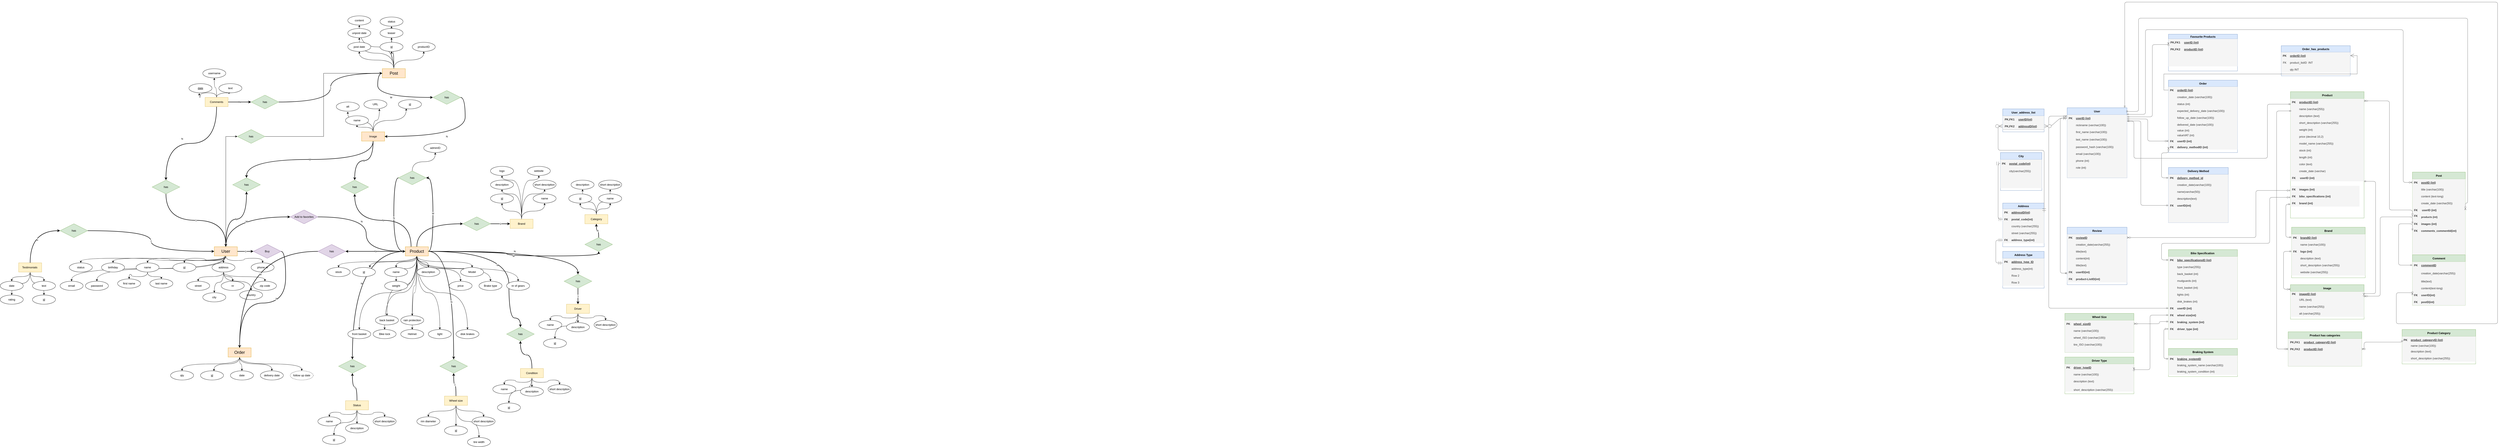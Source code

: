 <mxfile version="15.5.1" type="github">
  <diagram id="fnx0d8_GO2KY2ofWuKNm" name="Page-1">
    <mxGraphModel dx="20407" dy="8353" grid="1" gridSize="10" guides="1" tooltips="1" connect="1" arrows="1" fold="1" page="0" pageScale="1" pageWidth="827" pageHeight="1169" math="0" shadow="0">
      <root>
        <mxCell id="0" />
        <mxCell id="1" parent="0" />
        <mxCell id="vW2DTRvJvBZjn9QqDSF9-136" value="N" style="edgeStyle=orthogonalEdgeStyle;curved=1;rounded=0;orthogonalLoop=1;jettySize=auto;html=1;exitX=0.25;exitY=0;exitDx=0;exitDy=0;entryX=0.5;entryY=1;entryDx=0;entryDy=0;strokeWidth=2;" parent="1" source="vW2DTRvJvBZjn9QqDSF9-1" target="vW2DTRvJvBZjn9QqDSF9-88" edge="1">
          <mxGeometry relative="1" as="geometry" />
        </mxCell>
        <mxCell id="vW2DTRvJvBZjn9QqDSF9-144" style="edgeStyle=orthogonalEdgeStyle;curved=1;rounded=0;orthogonalLoop=1;jettySize=auto;html=1;exitX=0.5;exitY=1;exitDx=0;exitDy=0;entryX=0.76;entryY=0;entryDx=0;entryDy=0;entryPerimeter=0;" parent="1" source="vW2DTRvJvBZjn9QqDSF9-1" target="vW2DTRvJvBZjn9QqDSF9-2" edge="1">
          <mxGeometry relative="1" as="geometry" />
        </mxCell>
        <mxCell id="vW2DTRvJvBZjn9QqDSF9-146" style="edgeStyle=orthogonalEdgeStyle;curved=1;rounded=0;orthogonalLoop=1;jettySize=auto;html=1;exitX=0.5;exitY=1;exitDx=0;exitDy=0;" parent="1" source="vW2DTRvJvBZjn9QqDSF9-1" target="vW2DTRvJvBZjn9QqDSF9-3" edge="1">
          <mxGeometry relative="1" as="geometry" />
        </mxCell>
        <mxCell id="vW2DTRvJvBZjn9QqDSF9-147" style="edgeStyle=orthogonalEdgeStyle;curved=1;rounded=0;orthogonalLoop=1;jettySize=auto;html=1;exitX=0.5;exitY=1;exitDx=0;exitDy=0;" parent="1" source="vW2DTRvJvBZjn9QqDSF9-1" target="vW2DTRvJvBZjn9QqDSF9-4" edge="1">
          <mxGeometry relative="1" as="geometry" />
        </mxCell>
        <mxCell id="vW2DTRvJvBZjn9QqDSF9-148" style="edgeStyle=orthogonalEdgeStyle;curved=1;rounded=0;orthogonalLoop=1;jettySize=auto;html=1;exitX=0.5;exitY=1;exitDx=0;exitDy=0;" parent="1" source="vW2DTRvJvBZjn9QqDSF9-1" target="vW2DTRvJvBZjn9QqDSF9-16" edge="1">
          <mxGeometry relative="1" as="geometry" />
        </mxCell>
        <mxCell id="vW2DTRvJvBZjn9QqDSF9-151" style="edgeStyle=orthogonalEdgeStyle;curved=1;rounded=0;orthogonalLoop=1;jettySize=auto;html=1;exitX=0.5;exitY=1;exitDx=0;exitDy=0;entryX=0.5;entryY=0;entryDx=0;entryDy=0;" parent="1" source="vW2DTRvJvBZjn9QqDSF9-1" target="vW2DTRvJvBZjn9QqDSF9-20" edge="1">
          <mxGeometry relative="1" as="geometry" />
        </mxCell>
        <mxCell id="vW2DTRvJvBZjn9QqDSF9-152" style="edgeStyle=orthogonalEdgeStyle;curved=1;rounded=0;orthogonalLoop=1;jettySize=auto;html=1;exitX=0.5;exitY=1;exitDx=0;exitDy=0;entryX=0.5;entryY=0;entryDx=0;entryDy=0;" parent="1" source="vW2DTRvJvBZjn9QqDSF9-1" target="vW2DTRvJvBZjn9QqDSF9-10" edge="1">
          <mxGeometry relative="1" as="geometry" />
        </mxCell>
        <mxCell id="vW2DTRvJvBZjn9QqDSF9-153" style="edgeStyle=orthogonalEdgeStyle;curved=1;rounded=0;orthogonalLoop=1;jettySize=auto;html=1;exitX=0.5;exitY=1;exitDx=0;exitDy=0;entryX=0.5;entryY=0;entryDx=0;entryDy=0;" parent="1" source="vW2DTRvJvBZjn9QqDSF9-1" target="vW2DTRvJvBZjn9QqDSF9-22" edge="1">
          <mxGeometry relative="1" as="geometry" />
        </mxCell>
        <mxCell id="vW2DTRvJvBZjn9QqDSF9-154" style="edgeStyle=orthogonalEdgeStyle;curved=1;rounded=0;orthogonalLoop=1;jettySize=auto;html=1;exitX=0.5;exitY=1;exitDx=0;exitDy=0;entryX=0.5;entryY=0;entryDx=0;entryDy=0;" parent="1" source="vW2DTRvJvBZjn9QqDSF9-1" target="vW2DTRvJvBZjn9QqDSF9-29" edge="1">
          <mxGeometry relative="1" as="geometry" />
        </mxCell>
        <mxCell id="vW2DTRvJvBZjn9QqDSF9-156" style="edgeStyle=orthogonalEdgeStyle;curved=1;rounded=0;orthogonalLoop=1;jettySize=auto;html=1;exitX=0.5;exitY=1;exitDx=0;exitDy=0;entryX=0.5;entryY=0;entryDx=0;entryDy=0;" parent="1" source="vW2DTRvJvBZjn9QqDSF9-1" target="vW2DTRvJvBZjn9QqDSF9-21" edge="1">
          <mxGeometry relative="1" as="geometry" />
        </mxCell>
        <mxCell id="vW2DTRvJvBZjn9QqDSF9-157" style="edgeStyle=orthogonalEdgeStyle;curved=1;rounded=0;orthogonalLoop=1;jettySize=auto;html=1;exitX=0.5;exitY=1;exitDx=0;exitDy=0;entryX=0.5;entryY=0;entryDx=0;entryDy=0;" parent="1" source="vW2DTRvJvBZjn9QqDSF9-1" target="vW2DTRvJvBZjn9QqDSF9-27" edge="1">
          <mxGeometry relative="1" as="geometry" />
        </mxCell>
        <mxCell id="vW2DTRvJvBZjn9QqDSF9-158" style="edgeStyle=orthogonalEdgeStyle;curved=1;rounded=0;orthogonalLoop=1;jettySize=auto;html=1;exitX=0.5;exitY=1;exitDx=0;exitDy=0;entryX=0.5;entryY=0;entryDx=0;entryDy=0;" parent="1" source="vW2DTRvJvBZjn9QqDSF9-1" target="vW2DTRvJvBZjn9QqDSF9-26" edge="1">
          <mxGeometry relative="1" as="geometry" />
        </mxCell>
        <mxCell id="vW2DTRvJvBZjn9QqDSF9-159" style="edgeStyle=orthogonalEdgeStyle;curved=1;rounded=0;orthogonalLoop=1;jettySize=auto;html=1;exitX=0.5;exitY=1;exitDx=0;exitDy=0;entryX=0.5;entryY=0;entryDx=0;entryDy=0;" parent="1" source="vW2DTRvJvBZjn9QqDSF9-1" target="vW2DTRvJvBZjn9QqDSF9-28" edge="1">
          <mxGeometry relative="1" as="geometry" />
        </mxCell>
        <mxCell id="vW2DTRvJvBZjn9QqDSF9-160" style="edgeStyle=orthogonalEdgeStyle;curved=1;rounded=0;orthogonalLoop=1;jettySize=auto;html=1;exitX=0.5;exitY=1;exitDx=0;exitDy=0;entryX=0.5;entryY=0;entryDx=0;entryDy=0;" parent="1" source="vW2DTRvJvBZjn9QqDSF9-1" target="vW2DTRvJvBZjn9QqDSF9-23" edge="1">
          <mxGeometry relative="1" as="geometry" />
        </mxCell>
        <mxCell id="vW2DTRvJvBZjn9QqDSF9-162" value="M" style="edgeStyle=orthogonalEdgeStyle;curved=1;rounded=0;orthogonalLoop=1;jettySize=auto;html=1;exitX=1;exitY=0.5;exitDx=0;exitDy=0;strokeWidth=2;entryX=0.5;entryY=1;entryDx=0;entryDy=0;" parent="1" source="vW2DTRvJvBZjn9QqDSF9-1" target="vW2DTRvJvBZjn9QqDSF9-87" edge="1">
          <mxGeometry relative="1" as="geometry" />
        </mxCell>
        <mxCell id="vW2DTRvJvBZjn9QqDSF9-180" style="edgeStyle=orthogonalEdgeStyle;curved=1;rounded=0;orthogonalLoop=1;jettySize=auto;html=1;exitX=0.5;exitY=1;exitDx=0;exitDy=0;entryX=0.5;entryY=0;entryDx=0;entryDy=0;strokeWidth=1;" parent="1" source="vW2DTRvJvBZjn9QqDSF9-1" target="vW2DTRvJvBZjn9QqDSF9-179" edge="1">
          <mxGeometry relative="1" as="geometry" />
        </mxCell>
        <mxCell id="sU1S1q1oNT2t6q5FxN_D-5" value="M" style="edgeStyle=orthogonalEdgeStyle;curved=1;rounded=0;orthogonalLoop=1;jettySize=auto;html=1;exitX=1;exitY=0.5;exitDx=0;exitDy=0;entryX=1;entryY=0.5;entryDx=0;entryDy=0;strokeWidth=2;" parent="1" source="vW2DTRvJvBZjn9QqDSF9-1" target="sU1S1q1oNT2t6q5FxN_D-4" edge="1">
          <mxGeometry relative="1" as="geometry" />
        </mxCell>
        <mxCell id="sU1S1q1oNT2t6q5FxN_D-8" style="edgeStyle=orthogonalEdgeStyle;curved=1;rounded=0;orthogonalLoop=1;jettySize=auto;html=1;exitX=0.5;exitY=1;exitDx=0;exitDy=0;" parent="1" source="vW2DTRvJvBZjn9QqDSF9-1" target="vW2DTRvJvBZjn9QqDSF9-51" edge="1">
          <mxGeometry relative="1" as="geometry" />
        </mxCell>
        <mxCell id="sU1S1q1oNT2t6q5FxN_D-10" style="edgeStyle=orthogonalEdgeStyle;curved=1;rounded=0;orthogonalLoop=1;jettySize=auto;html=1;exitX=0.5;exitY=1;exitDx=0;exitDy=0;entryX=0.5;entryY=0;entryDx=0;entryDy=0;" parent="1" source="vW2DTRvJvBZjn9QqDSF9-1" target="sU1S1q1oNT2t6q5FxN_D-9" edge="1">
          <mxGeometry relative="1" as="geometry" />
        </mxCell>
        <mxCell id="sU1S1q1oNT2t6q5FxN_D-11" value="N" style="edgeStyle=orthogonalEdgeStyle;curved=1;rounded=0;orthogonalLoop=1;jettySize=auto;html=1;exitX=0.5;exitY=0;exitDx=0;exitDy=0;entryX=0;entryY=0.5;entryDx=0;entryDy=0;strokeWidth=2;" parent="1" source="vW2DTRvJvBZjn9QqDSF9-1" target="vW2DTRvJvBZjn9QqDSF9-85" edge="1">
          <mxGeometry x="0.067" y="-20" relative="1" as="geometry">
            <mxPoint as="offset" />
          </mxGeometry>
        </mxCell>
        <mxCell id="sU1S1q1oNT2t6q5FxN_D-166" value="N" style="edgeStyle=orthogonalEdgeStyle;curved=1;rounded=0;orthogonalLoop=1;jettySize=auto;html=1;exitX=1;exitY=0.5;exitDx=0;exitDy=0;entryX=0.5;entryY=0;entryDx=0;entryDy=0;strokeWidth=2;" parent="1" source="vW2DTRvJvBZjn9QqDSF9-1" target="sU1S1q1oNT2t6q5FxN_D-165" edge="1">
          <mxGeometry x="0.123" y="-50" relative="1" as="geometry">
            <Array as="points">
              <mxPoint x="-890" y="165" />
              <mxPoint x="-890" y="455" />
            </Array>
            <mxPoint as="offset" />
          </mxGeometry>
        </mxCell>
        <mxCell id="sU1S1q1oNT2t6q5FxN_D-228" value="N" style="edgeStyle=orthogonalEdgeStyle;curved=1;rounded=0;orthogonalLoop=1;jettySize=auto;html=1;exitX=0;exitY=0.5;exitDx=0;exitDy=0;strokeWidth=2;" parent="1" source="vW2DTRvJvBZjn9QqDSF9-1" target="sU1S1q1oNT2t6q5FxN_D-225" edge="1">
          <mxGeometry x="0.057" y="40" relative="1" as="geometry">
            <mxPoint as="offset" />
          </mxGeometry>
        </mxCell>
        <mxCell id="sU1S1q1oNT2t6q5FxN_D-229" value="N" style="edgeStyle=orthogonalEdgeStyle;curved=1;rounded=0;orthogonalLoop=1;jettySize=auto;html=1;exitX=1;exitY=0.5;exitDx=0;exitDy=0;entryX=0.5;entryY=0;entryDx=0;entryDy=0;strokeWidth=2;" parent="1" source="vW2DTRvJvBZjn9QqDSF9-1" target="sU1S1q1oNT2t6q5FxN_D-224" edge="1">
          <mxGeometry x="0.138" y="-10" relative="1" as="geometry">
            <mxPoint as="offset" />
          </mxGeometry>
        </mxCell>
        <mxCell id="sU1S1q1oNT2t6q5FxN_D-291" value="N" style="edgeStyle=orthogonalEdgeStyle;curved=1;rounded=0;orthogonalLoop=1;jettySize=auto;html=1;exitX=1;exitY=0.5;exitDx=0;exitDy=0;strokeWidth=2;" parent="1" source="vW2DTRvJvBZjn9QqDSF9-1" target="sU1S1q1oNT2t6q5FxN_D-289" edge="1">
          <mxGeometry relative="1" as="geometry" />
        </mxCell>
        <mxCell id="vW2DTRvJvBZjn9QqDSF9-1" value="&lt;font style=&quot;font-size: 18px&quot;&gt;Product&lt;/font&gt;" style="whiteSpace=wrap;html=1;align=center;fillColor=#ffe6cc;strokeColor=#d79b00;" parent="1" vertex="1">
          <mxGeometry x="-1340" y="145" width="100" height="40" as="geometry" />
        </mxCell>
        <mxCell id="vW2DTRvJvBZjn9QqDSF9-2" value="id" style="ellipse;whiteSpace=wrap;html=1;align=center;fontStyle=4;" parent="1" vertex="1">
          <mxGeometry x="-1570" y="235" width="100" height="40" as="geometry" />
        </mxCell>
        <mxCell id="vW2DTRvJvBZjn9QqDSF9-3" value="name" style="ellipse;whiteSpace=wrap;html=1;align=center;" parent="1" vertex="1">
          <mxGeometry x="-1430" y="235" width="100" height="40" as="geometry" />
        </mxCell>
        <mxCell id="vW2DTRvJvBZjn9QqDSF9-4" value="weight" style="ellipse;whiteSpace=wrap;html=1;align=center;" parent="1" vertex="1">
          <mxGeometry x="-1430" y="295" width="100" height="40" as="geometry" />
        </mxCell>
        <mxCell id="vW2DTRvJvBZjn9QqDSF9-10" value="Model" style="ellipse;whiteSpace=wrap;html=1;align=center;" parent="1" vertex="1">
          <mxGeometry x="-1100" y="235" width="100" height="40" as="geometry" />
        </mxCell>
        <mxCell id="vW2DTRvJvBZjn9QqDSF9-78" style="edgeStyle=orthogonalEdgeStyle;curved=1;rounded=0;orthogonalLoop=1;jettySize=auto;html=1;exitX=0.5;exitY=0;exitDx=0;exitDy=0;entryX=0.338;entryY=0.958;entryDx=0;entryDy=0;entryPerimeter=0;" parent="1" source="vW2DTRvJvBZjn9QqDSF9-15" target="vW2DTRvJvBZjn9QqDSF9-77" edge="1">
          <mxGeometry relative="1" as="geometry" />
        </mxCell>
        <mxCell id="vW2DTRvJvBZjn9QqDSF9-79" style="edgeStyle=orthogonalEdgeStyle;curved=1;rounded=0;orthogonalLoop=1;jettySize=auto;html=1;exitX=0.5;exitY=0;exitDx=0;exitDy=0;entryX=0.672;entryY=1;entryDx=0;entryDy=0;entryPerimeter=0;" parent="1" source="vW2DTRvJvBZjn9QqDSF9-15" target="vW2DTRvJvBZjn9QqDSF9-76" edge="1">
          <mxGeometry relative="1" as="geometry" />
        </mxCell>
        <mxCell id="vW2DTRvJvBZjn9QqDSF9-161" value="M" style="edgeStyle=orthogonalEdgeStyle;curved=1;rounded=0;orthogonalLoop=1;jettySize=auto;html=1;exitX=0.5;exitY=1;exitDx=0;exitDy=0;entryX=0.5;entryY=0;entryDx=0;entryDy=0;strokeWidth=2;" parent="1" source="vW2DTRvJvBZjn9QqDSF9-15" target="vW2DTRvJvBZjn9QqDSF9-88" edge="1">
          <mxGeometry relative="1" as="geometry" />
        </mxCell>
        <mxCell id="sU1S1q1oNT2t6q5FxN_D-122" style="edgeStyle=orthogonalEdgeStyle;curved=1;rounded=0;orthogonalLoop=1;jettySize=auto;html=1;exitX=0.5;exitY=0;exitDx=0;exitDy=0;entryX=0.5;entryY=1;entryDx=0;entryDy=0;strokeWidth=1;" parent="1" source="vW2DTRvJvBZjn9QqDSF9-15" target="sU1S1q1oNT2t6q5FxN_D-120" edge="1">
          <mxGeometry relative="1" as="geometry" />
        </mxCell>
        <mxCell id="sU1S1q1oNT2t6q5FxN_D-123" style="edgeStyle=orthogonalEdgeStyle;curved=1;rounded=0;orthogonalLoop=1;jettySize=auto;html=1;exitX=0.5;exitY=0;exitDx=0;exitDy=0;entryX=0.5;entryY=1.058;entryDx=0;entryDy=0;entryPerimeter=0;strokeWidth=1;" parent="1" source="vW2DTRvJvBZjn9QqDSF9-15" target="sU1S1q1oNT2t6q5FxN_D-121" edge="1">
          <mxGeometry relative="1" as="geometry" />
        </mxCell>
        <mxCell id="vW2DTRvJvBZjn9QqDSF9-15" value="Image" style="whiteSpace=wrap;html=1;align=center;fillColor=#ffe6cc;strokeColor=#d79b00;" parent="1" vertex="1">
          <mxGeometry x="-1530" y="-355" width="100" height="40" as="geometry" />
        </mxCell>
        <mxCell id="vW2DTRvJvBZjn9QqDSF9-16" value="description" style="ellipse;whiteSpace=wrap;html=1;align=center;" parent="1" vertex="1">
          <mxGeometry x="-1290" y="235" width="100" height="40" as="geometry" />
        </mxCell>
        <mxCell id="vW2DTRvJvBZjn9QqDSF9-74" style="edgeStyle=orthogonalEdgeStyle;curved=1;rounded=0;orthogonalLoop=1;jettySize=auto;html=1;exitX=0.5;exitY=0;exitDx=0;exitDy=0;" parent="1" source="vW2DTRvJvBZjn9QqDSF9-17" target="vW2DTRvJvBZjn9QqDSF9-68" edge="1">
          <mxGeometry relative="1" as="geometry" />
        </mxCell>
        <mxCell id="sU1S1q1oNT2t6q5FxN_D-57" style="edgeStyle=orthogonalEdgeStyle;curved=1;rounded=0;orthogonalLoop=1;jettySize=auto;html=1;exitX=0.5;exitY=0;exitDx=0;exitDy=0;entryX=0.5;entryY=1;entryDx=0;entryDy=0;strokeWidth=1;" parent="1" source="vW2DTRvJvBZjn9QqDSF9-17" target="vW2DTRvJvBZjn9QqDSF9-66" edge="1">
          <mxGeometry relative="1" as="geometry" />
        </mxCell>
        <mxCell id="sU1S1q1oNT2t6q5FxN_D-58" style="edgeStyle=orthogonalEdgeStyle;curved=1;rounded=0;orthogonalLoop=1;jettySize=auto;html=1;exitX=0.5;exitY=0;exitDx=0;exitDy=0;entryX=0.5;entryY=1;entryDx=0;entryDy=0;strokeWidth=1;" parent="1" source="vW2DTRvJvBZjn9QqDSF9-17" target="sU1S1q1oNT2t6q5FxN_D-56" edge="1">
          <mxGeometry relative="1" as="geometry" />
        </mxCell>
        <mxCell id="sU1S1q1oNT2t6q5FxN_D-59" style="edgeStyle=orthogonalEdgeStyle;curved=1;rounded=0;orthogonalLoop=1;jettySize=auto;html=1;exitX=0.5;exitY=0;exitDx=0;exitDy=0;entryX=0.5;entryY=1;entryDx=0;entryDy=0;strokeWidth=1;" parent="1" source="vW2DTRvJvBZjn9QqDSF9-17" target="sU1S1q1oNT2t6q5FxN_D-55" edge="1">
          <mxGeometry relative="1" as="geometry" />
        </mxCell>
        <mxCell id="vW2DTRvJvBZjn9QqDSF9-17" value="Category" style="whiteSpace=wrap;html=1;align=center;fillColor=#fff2cc;strokeColor=#d6b656;" parent="1" vertex="1">
          <mxGeometry x="-560" y="5" width="100" height="40" as="geometry" />
        </mxCell>
        <mxCell id="vW2DTRvJvBZjn9QqDSF9-20" value="price" style="ellipse;whiteSpace=wrap;html=1;align=center;" parent="1" vertex="1">
          <mxGeometry x="-1150" y="295" width="100" height="40" as="geometry" />
        </mxCell>
        <mxCell id="vW2DTRvJvBZjn9QqDSF9-21" value="front basket" style="ellipse;whiteSpace=wrap;html=1;align=center;" parent="1" vertex="1">
          <mxGeometry x="-1590" y="505" width="100" height="40" as="geometry" />
        </mxCell>
        <mxCell id="vW2DTRvJvBZjn9QqDSF9-22" value="back basket" style="ellipse;whiteSpace=wrap;html=1;align=center;" parent="1" vertex="1">
          <mxGeometry x="-1470" y="445" width="100" height="40" as="geometry" />
        </mxCell>
        <mxCell id="vW2DTRvJvBZjn9QqDSF9-23" value="disk brakes" style="ellipse;whiteSpace=wrap;html=1;align=center;" parent="1" vertex="1">
          <mxGeometry x="-1120" y="505" width="100" height="40" as="geometry" />
        </mxCell>
        <mxCell id="vW2DTRvJvBZjn9QqDSF9-26" value="Helmet" style="ellipse;whiteSpace=wrap;html=1;align=center;" parent="1" vertex="1">
          <mxGeometry x="-1360" y="505" width="100" height="40" as="geometry" />
        </mxCell>
        <mxCell id="vW2DTRvJvBZjn9QqDSF9-27" value="Bike lock" style="ellipse;whiteSpace=wrap;html=1;align=center;" parent="1" vertex="1">
          <mxGeometry x="-1480" y="505" width="100" height="40" as="geometry" />
        </mxCell>
        <mxCell id="vW2DTRvJvBZjn9QqDSF9-28" value="light" style="ellipse;whiteSpace=wrap;html=1;align=center;" parent="1" vertex="1">
          <mxGeometry x="-1240" y="505" width="100" height="40" as="geometry" />
        </mxCell>
        <mxCell id="vW2DTRvJvBZjn9QqDSF9-29" value="rain protection" style="ellipse;whiteSpace=wrap;html=1;align=center;" parent="1" vertex="1">
          <mxGeometry x="-1360" y="445" width="100" height="40" as="geometry" />
        </mxCell>
        <mxCell id="vW2DTRvJvBZjn9QqDSF9-51" value="Brake type" style="ellipse;whiteSpace=wrap;html=1;align=center;" parent="1" vertex="1">
          <mxGeometry x="-1020" y="295" width="100" height="40" as="geometry" />
        </mxCell>
        <mxCell id="vW2DTRvJvBZjn9QqDSF9-66" value="name" style="ellipse;whiteSpace=wrap;html=1;align=center;" parent="1" vertex="1">
          <mxGeometry x="-500" y="-85" width="100" height="40" as="geometry" />
        </mxCell>
        <mxCell id="vW2DTRvJvBZjn9QqDSF9-68" value="id" style="ellipse;whiteSpace=wrap;html=1;align=center;fontStyle=4;" parent="1" vertex="1">
          <mxGeometry x="-630" y="-85" width="100" height="40" as="geometry" />
        </mxCell>
        <mxCell id="vW2DTRvJvBZjn9QqDSF9-76" value="URL" style="ellipse;whiteSpace=wrap;html=1;align=center;" parent="1" vertex="1">
          <mxGeometry x="-1520" y="-495" width="100" height="40" as="geometry" />
        </mxCell>
        <mxCell id="vW2DTRvJvBZjn9QqDSF9-77" value="id" style="ellipse;whiteSpace=wrap;html=1;align=center;fontStyle=4;" parent="1" vertex="1">
          <mxGeometry x="-1370" y="-495" width="100" height="40" as="geometry" />
        </mxCell>
        <mxCell id="vW2DTRvJvBZjn9QqDSF9-129" style="edgeStyle=orthogonalEdgeStyle;curved=1;rounded=0;orthogonalLoop=1;jettySize=auto;html=1;exitX=0.5;exitY=0;exitDx=0;exitDy=0;" parent="1" source="vW2DTRvJvBZjn9QqDSF9-80" target="vW2DTRvJvBZjn9QqDSF9-81" edge="1">
          <mxGeometry relative="1" as="geometry" />
        </mxCell>
        <mxCell id="sU1S1q1oNT2t6q5FxN_D-16" style="edgeStyle=orthogonalEdgeStyle;curved=1;rounded=0;orthogonalLoop=1;jettySize=auto;html=1;exitX=0.5;exitY=0;exitDx=0;exitDy=0;entryX=0.5;entryY=1;entryDx=0;entryDy=0;strokeWidth=1;" parent="1" source="vW2DTRvJvBZjn9QqDSF9-80" target="vW2DTRvJvBZjn9QqDSF9-82" edge="1">
          <mxGeometry relative="1" as="geometry" />
        </mxCell>
        <mxCell id="sU1S1q1oNT2t6q5FxN_D-78" style="edgeStyle=orthogonalEdgeStyle;curved=1;rounded=0;orthogonalLoop=1;jettySize=auto;html=1;exitX=0.5;exitY=0;exitDx=0;exitDy=0;strokeWidth=1;" parent="1" source="vW2DTRvJvBZjn9QqDSF9-80" target="sU1S1q1oNT2t6q5FxN_D-75" edge="1">
          <mxGeometry relative="1" as="geometry">
            <Array as="points">
              <mxPoint x="-835" y="-85" />
              <mxPoint x="-920" y="-85" />
            </Array>
          </mxGeometry>
        </mxCell>
        <mxCell id="sU1S1q1oNT2t6q5FxN_D-79" style="edgeStyle=orthogonalEdgeStyle;curved=1;rounded=0;orthogonalLoop=1;jettySize=auto;html=1;exitX=0.5;exitY=0;exitDx=0;exitDy=0;entryX=0.5;entryY=1;entryDx=0;entryDy=0;strokeWidth=1;" parent="1" source="vW2DTRvJvBZjn9QqDSF9-80" target="sU1S1q1oNT2t6q5FxN_D-74" edge="1">
          <mxGeometry relative="1" as="geometry">
            <Array as="points">
              <mxPoint x="-835" y="-85" />
              <mxPoint x="-735" y="-85" />
            </Array>
          </mxGeometry>
        </mxCell>
        <mxCell id="sU1S1q1oNT2t6q5FxN_D-80" style="edgeStyle=orthogonalEdgeStyle;curved=1;rounded=0;orthogonalLoop=1;jettySize=auto;html=1;exitX=0.5;exitY=0;exitDx=0;exitDy=0;entryX=0.5;entryY=1;entryDx=0;entryDy=0;strokeWidth=1;" parent="1" source="vW2DTRvJvBZjn9QqDSF9-80" target="sU1S1q1oNT2t6q5FxN_D-77" edge="1">
          <mxGeometry relative="1" as="geometry">
            <Array as="points">
              <mxPoint x="-835" y="-145" />
              <mxPoint x="-760" y="-145" />
            </Array>
          </mxGeometry>
        </mxCell>
        <mxCell id="sU1S1q1oNT2t6q5FxN_D-81" style="edgeStyle=orthogonalEdgeStyle;curved=1;rounded=0;orthogonalLoop=1;jettySize=auto;html=1;exitX=0.5;exitY=0;exitDx=0;exitDy=0;strokeWidth=1;" parent="1" source="vW2DTRvJvBZjn9QqDSF9-80" target="sU1S1q1oNT2t6q5FxN_D-76" edge="1">
          <mxGeometry relative="1" as="geometry">
            <Array as="points">
              <mxPoint x="-835" y="-145" />
              <mxPoint x="-920" y="-145" />
            </Array>
          </mxGeometry>
        </mxCell>
        <mxCell id="vW2DTRvJvBZjn9QqDSF9-80" value="Brand" style="whiteSpace=wrap;html=1;align=center;fillColor=#fff2cc;strokeColor=#d6b656;" parent="1" vertex="1">
          <mxGeometry x="-885" y="25" width="100" height="40" as="geometry" />
        </mxCell>
        <mxCell id="vW2DTRvJvBZjn9QqDSF9-81" value="name" style="ellipse;whiteSpace=wrap;html=1;align=center;" parent="1" vertex="1">
          <mxGeometry x="-785" y="-85" width="100" height="40" as="geometry" />
        </mxCell>
        <mxCell id="vW2DTRvJvBZjn9QqDSF9-82" value="id" style="ellipse;whiteSpace=wrap;html=1;align=center;fontStyle=4;" parent="1" vertex="1">
          <mxGeometry x="-970" y="-85" width="100" height="40" as="geometry" />
        </mxCell>
        <mxCell id="vW2DTRvJvBZjn9QqDSF9-143" value="1" style="edgeStyle=orthogonalEdgeStyle;curved=1;rounded=0;orthogonalLoop=1;jettySize=auto;html=1;exitX=1;exitY=0.5;exitDx=0;exitDy=0;entryX=0;entryY=0.5;entryDx=0;entryDy=0;strokeWidth=2;" parent="1" source="vW2DTRvJvBZjn9QqDSF9-85" target="vW2DTRvJvBZjn9QqDSF9-80" edge="1">
          <mxGeometry relative="1" as="geometry" />
        </mxCell>
        <mxCell id="vW2DTRvJvBZjn9QqDSF9-85" value="has" style="shape=rhombus;perimeter=rhombusPerimeter;whiteSpace=wrap;html=1;align=center;fillColor=#d5e8d4;strokeColor=#82b366;" parent="1" vertex="1">
          <mxGeometry x="-1090" y="15" width="120" height="60" as="geometry" />
        </mxCell>
        <mxCell id="vW2DTRvJvBZjn9QqDSF9-163" value="N" style="edgeStyle=orthogonalEdgeStyle;curved=1;rounded=0;orthogonalLoop=1;jettySize=auto;html=1;exitX=0.5;exitY=0;exitDx=0;exitDy=0;entryX=0.5;entryY=1;entryDx=0;entryDy=0;strokeWidth=2;" parent="1" source="vW2DTRvJvBZjn9QqDSF9-87" target="vW2DTRvJvBZjn9QqDSF9-17" edge="1">
          <mxGeometry relative="1" as="geometry" />
        </mxCell>
        <mxCell id="vW2DTRvJvBZjn9QqDSF9-87" value="has" style="shape=rhombus;perimeter=rhombusPerimeter;whiteSpace=wrap;html=1;align=center;fillColor=#d5e8d4;strokeColor=#82b366;" parent="1" vertex="1">
          <mxGeometry x="-560" y="105" width="120" height="60" as="geometry" />
        </mxCell>
        <mxCell id="vW2DTRvJvBZjn9QqDSF9-88" value="has" style="shape=rhombus;perimeter=rhombusPerimeter;whiteSpace=wrap;html=1;align=center;fillColor=#d5e8d4;strokeColor=#82b366;" parent="1" vertex="1">
          <mxGeometry x="-1620" y="-145" width="120" height="60" as="geometry" />
        </mxCell>
        <mxCell id="vW2DTRvJvBZjn9QqDSF9-181" style="edgeStyle=orthogonalEdgeStyle;curved=1;rounded=0;orthogonalLoop=1;jettySize=auto;html=1;exitX=0.5;exitY=1;exitDx=0;exitDy=0;entryX=0.5;entryY=0;entryDx=0;entryDy=0;strokeWidth=1;" parent="1" source="vW2DTRvJvBZjn9QqDSF9-164" target="vW2DTRvJvBZjn9QqDSF9-171" edge="1">
          <mxGeometry relative="1" as="geometry" />
        </mxCell>
        <mxCell id="vW2DTRvJvBZjn9QqDSF9-182" style="edgeStyle=orthogonalEdgeStyle;curved=1;rounded=0;orthogonalLoop=1;jettySize=auto;html=1;exitX=0.5;exitY=1;exitDx=0;exitDy=0;entryX=0.5;entryY=0;entryDx=0;entryDy=0;strokeWidth=1;" parent="1" source="vW2DTRvJvBZjn9QqDSF9-164" target="vW2DTRvJvBZjn9QqDSF9-175" edge="1">
          <mxGeometry relative="1" as="geometry" />
        </mxCell>
        <mxCell id="vW2DTRvJvBZjn9QqDSF9-183" style="edgeStyle=orthogonalEdgeStyle;curved=1;rounded=0;orthogonalLoop=1;jettySize=auto;html=1;exitX=0.5;exitY=1;exitDx=0;exitDy=0;strokeWidth=1;" parent="1" source="vW2DTRvJvBZjn9QqDSF9-164" target="vW2DTRvJvBZjn9QqDSF9-174" edge="1">
          <mxGeometry relative="1" as="geometry" />
        </mxCell>
        <mxCell id="vW2DTRvJvBZjn9QqDSF9-184" style="edgeStyle=orthogonalEdgeStyle;curved=1;rounded=0;orthogonalLoop=1;jettySize=auto;html=1;exitX=0.5;exitY=1;exitDx=0;exitDy=0;entryX=0.5;entryY=0;entryDx=0;entryDy=0;strokeWidth=1;" parent="1" source="vW2DTRvJvBZjn9QqDSF9-164" target="vW2DTRvJvBZjn9QqDSF9-177" edge="1">
          <mxGeometry relative="1" as="geometry" />
        </mxCell>
        <mxCell id="vW2DTRvJvBZjn9QqDSF9-185" style="edgeStyle=orthogonalEdgeStyle;curved=1;rounded=0;orthogonalLoop=1;jettySize=auto;html=1;exitX=0.5;exitY=1;exitDx=0;exitDy=0;entryX=0.5;entryY=0;entryDx=0;entryDy=0;strokeWidth=1;" parent="1" source="vW2DTRvJvBZjn9QqDSF9-164" target="vW2DTRvJvBZjn9QqDSF9-178" edge="1">
          <mxGeometry relative="1" as="geometry" />
        </mxCell>
        <mxCell id="vW2DTRvJvBZjn9QqDSF9-186" style="edgeStyle=orthogonalEdgeStyle;curved=1;rounded=0;orthogonalLoop=1;jettySize=auto;html=1;exitX=0.5;exitY=1;exitDx=0;exitDy=0;strokeWidth=1;" parent="1" source="vW2DTRvJvBZjn9QqDSF9-164" target="vW2DTRvJvBZjn9QqDSF9-176" edge="1">
          <mxGeometry relative="1" as="geometry" />
        </mxCell>
        <mxCell id="vW2DTRvJvBZjn9QqDSF9-187" style="edgeStyle=orthogonalEdgeStyle;curved=1;rounded=0;orthogonalLoop=1;jettySize=auto;html=1;exitX=0.5;exitY=1;exitDx=0;exitDy=0;entryX=0.5;entryY=0;entryDx=0;entryDy=0;strokeWidth=1;" parent="1" source="vW2DTRvJvBZjn9QqDSF9-164" target="vW2DTRvJvBZjn9QqDSF9-165" edge="1">
          <mxGeometry relative="1" as="geometry" />
        </mxCell>
        <mxCell id="vW2DTRvJvBZjn9QqDSF9-196" value="1" style="edgeStyle=orthogonalEdgeStyle;curved=1;rounded=0;orthogonalLoop=1;jettySize=auto;html=1;exitX=1;exitY=0.5;exitDx=0;exitDy=0;entryX=0;entryY=0.5;entryDx=0;entryDy=0;strokeWidth=2;" parent="1" source="vW2DTRvJvBZjn9QqDSF9-164" target="vW2DTRvJvBZjn9QqDSF9-195" edge="1">
          <mxGeometry x="0.032" relative="1" as="geometry">
            <mxPoint as="offset" />
          </mxGeometry>
        </mxCell>
        <mxCell id="sU1S1q1oNT2t6q5FxN_D-18" style="edgeStyle=orthogonalEdgeStyle;curved=1;rounded=0;orthogonalLoop=1;jettySize=auto;html=1;exitX=0.5;exitY=1;exitDx=0;exitDy=0;strokeWidth=1;" parent="1" source="vW2DTRvJvBZjn9QqDSF9-164" target="sU1S1q1oNT2t6q5FxN_D-17" edge="1">
          <mxGeometry relative="1" as="geometry" />
        </mxCell>
        <mxCell id="XJ9BNcdmUD9-MKLePWZs-35" value="M" style="edgeStyle=orthogonalEdgeStyle;rounded=0;jumpStyle=none;orthogonalLoop=1;jettySize=auto;html=1;exitX=0.5;exitY=0;exitDx=0;exitDy=0;entryX=0;entryY=0.5;entryDx=0;entryDy=0;curved=1;strokeWidth=2;" parent="1" source="vW2DTRvJvBZjn9QqDSF9-164" target="XJ9BNcdmUD9-MKLePWZs-34" edge="1">
          <mxGeometry x="0.073" y="-20" relative="1" as="geometry">
            <mxPoint as="offset" />
          </mxGeometry>
        </mxCell>
        <mxCell id="wW-qUaIsYsadzIBu_lut-2" style="edgeStyle=orthogonalEdgeStyle;rounded=0;orthogonalLoop=1;jettySize=auto;html=1;exitX=0.5;exitY=0;exitDx=0;exitDy=0;entryX=0;entryY=0.5;entryDx=0;entryDy=0;" parent="1" source="vW2DTRvJvBZjn9QqDSF9-164" target="wW-qUaIsYsadzIBu_lut-1" edge="1">
          <mxGeometry relative="1" as="geometry" />
        </mxCell>
        <mxCell id="vW2DTRvJvBZjn9QqDSF9-164" value="&lt;font style=&quot;font-size: 18px&quot;&gt;User&lt;/font&gt;" style="whiteSpace=wrap;html=1;align=center;fillColor=#ffe6cc;strokeColor=#d79b00;" parent="1" vertex="1">
          <mxGeometry x="-2170" y="145" width="100" height="40" as="geometry" />
        </mxCell>
        <mxCell id="vW2DTRvJvBZjn9QqDSF9-165" value="email" style="ellipse;whiteSpace=wrap;html=1;align=center;" parent="1" vertex="1">
          <mxGeometry x="-2840" y="295" width="100" height="40" as="geometry" />
        </mxCell>
        <mxCell id="vW2DTRvJvBZjn9QqDSF9-166" value="country" style="ellipse;whiteSpace=wrap;html=1;align=center;" parent="1" vertex="1">
          <mxGeometry x="-2060" y="335" width="100" height="40" as="geometry" />
        </mxCell>
        <mxCell id="vW2DTRvJvBZjn9QqDSF9-167" value="city" style="ellipse;whiteSpace=wrap;html=1;align=center;" parent="1" vertex="1">
          <mxGeometry x="-2220" y="345" width="100" height="40" as="geometry" />
        </mxCell>
        <mxCell id="vW2DTRvJvBZjn9QqDSF9-168" value="zip code" style="ellipse;whiteSpace=wrap;html=1;align=center;" parent="1" vertex="1">
          <mxGeometry x="-2000" y="295" width="100" height="40" as="geometry" />
        </mxCell>
        <mxCell id="vW2DTRvJvBZjn9QqDSF9-169" value="nr" style="ellipse;whiteSpace=wrap;html=1;align=center;" parent="1" vertex="1">
          <mxGeometry x="-2140" y="295" width="100" height="40" as="geometry" />
        </mxCell>
        <mxCell id="vW2DTRvJvBZjn9QqDSF9-170" value="street" style="ellipse;whiteSpace=wrap;html=1;align=center;" parent="1" vertex="1">
          <mxGeometry x="-2290" y="295" width="100" height="40" as="geometry" />
        </mxCell>
        <mxCell id="vW2DTRvJvBZjn9QqDSF9-188" style="edgeStyle=orthogonalEdgeStyle;curved=1;rounded=0;orthogonalLoop=1;jettySize=auto;html=1;exitX=0.5;exitY=1;exitDx=0;exitDy=0;entryX=0.5;entryY=0;entryDx=0;entryDy=0;strokeWidth=1;" parent="1" source="vW2DTRvJvBZjn9QqDSF9-171" target="vW2DTRvJvBZjn9QqDSF9-170" edge="1">
          <mxGeometry relative="1" as="geometry" />
        </mxCell>
        <mxCell id="vW2DTRvJvBZjn9QqDSF9-189" style="edgeStyle=orthogonalEdgeStyle;curved=1;rounded=0;orthogonalLoop=1;jettySize=auto;html=1;exitX=0.5;exitY=1;exitDx=0;exitDy=0;strokeWidth=1;entryX=0.5;entryY=0;entryDx=0;entryDy=0;" parent="1" source="vW2DTRvJvBZjn9QqDSF9-171" target="vW2DTRvJvBZjn9QqDSF9-167" edge="1">
          <mxGeometry relative="1" as="geometry">
            <mxPoint x="-2160" y="295" as="targetPoint" />
          </mxGeometry>
        </mxCell>
        <mxCell id="vW2DTRvJvBZjn9QqDSF9-190" style="edgeStyle=orthogonalEdgeStyle;curved=1;rounded=0;orthogonalLoop=1;jettySize=auto;html=1;exitX=0.5;exitY=1;exitDx=0;exitDy=0;entryX=0.5;entryY=0;entryDx=0;entryDy=0;strokeWidth=1;" parent="1" source="vW2DTRvJvBZjn9QqDSF9-171" target="vW2DTRvJvBZjn9QqDSF9-169" edge="1">
          <mxGeometry relative="1" as="geometry" />
        </mxCell>
        <mxCell id="vW2DTRvJvBZjn9QqDSF9-191" style="edgeStyle=orthogonalEdgeStyle;curved=1;rounded=0;orthogonalLoop=1;jettySize=auto;html=1;exitX=0.5;exitY=1;exitDx=0;exitDy=0;entryX=0.5;entryY=0;entryDx=0;entryDy=0;strokeWidth=1;" parent="1" source="vW2DTRvJvBZjn9QqDSF9-171" target="vW2DTRvJvBZjn9QqDSF9-166" edge="1">
          <mxGeometry relative="1" as="geometry" />
        </mxCell>
        <mxCell id="vW2DTRvJvBZjn9QqDSF9-192" style="edgeStyle=orthogonalEdgeStyle;curved=1;rounded=0;orthogonalLoop=1;jettySize=auto;html=1;exitX=0.5;exitY=1;exitDx=0;exitDy=0;entryX=0.5;entryY=0;entryDx=0;entryDy=0;strokeWidth=1;" parent="1" source="vW2DTRvJvBZjn9QqDSF9-171" target="vW2DTRvJvBZjn9QqDSF9-168" edge="1">
          <mxGeometry relative="1" as="geometry" />
        </mxCell>
        <mxCell id="vW2DTRvJvBZjn9QqDSF9-171" value="address" style="ellipse;whiteSpace=wrap;html=1;align=center;" parent="1" vertex="1">
          <mxGeometry x="-2180" y="215" width="100" height="40" as="geometry" />
        </mxCell>
        <mxCell id="vW2DTRvJvBZjn9QqDSF9-172" value="last name" style="ellipse;whiteSpace=wrap;html=1;align=center;" parent="1" vertex="1">
          <mxGeometry x="-2450" y="285" width="100" height="40" as="geometry" />
        </mxCell>
        <mxCell id="vW2DTRvJvBZjn9QqDSF9-173" value="first name" style="ellipse;whiteSpace=wrap;html=1;align=center;" parent="1" vertex="1">
          <mxGeometry x="-2590" y="285" width="100" height="40" as="geometry" />
        </mxCell>
        <mxCell id="vW2DTRvJvBZjn9QqDSF9-193" style="edgeStyle=orthogonalEdgeStyle;curved=1;rounded=0;orthogonalLoop=1;jettySize=auto;html=1;exitX=0.5;exitY=1;exitDx=0;exitDy=0;entryX=0.5;entryY=0;entryDx=0;entryDy=0;strokeWidth=1;" parent="1" source="vW2DTRvJvBZjn9QqDSF9-174" target="vW2DTRvJvBZjn9QqDSF9-172" edge="1">
          <mxGeometry relative="1" as="geometry" />
        </mxCell>
        <mxCell id="vW2DTRvJvBZjn9QqDSF9-194" style="edgeStyle=orthogonalEdgeStyle;curved=1;rounded=0;orthogonalLoop=1;jettySize=auto;html=1;exitX=0.5;exitY=1;exitDx=0;exitDy=0;entryX=0.5;entryY=0;entryDx=0;entryDy=0;strokeWidth=1;" parent="1" source="vW2DTRvJvBZjn9QqDSF9-174" target="vW2DTRvJvBZjn9QqDSF9-173" edge="1">
          <mxGeometry relative="1" as="geometry" />
        </mxCell>
        <mxCell id="vW2DTRvJvBZjn9QqDSF9-174" value="name" style="ellipse;whiteSpace=wrap;html=1;align=center;" parent="1" vertex="1">
          <mxGeometry x="-2510" y="215" width="100" height="40" as="geometry" />
        </mxCell>
        <mxCell id="vW2DTRvJvBZjn9QqDSF9-175" value="id" style="ellipse;whiteSpace=wrap;html=1;align=center;fontStyle=4;" parent="1" vertex="1">
          <mxGeometry x="-2350" y="215" width="100" height="40" as="geometry" />
        </mxCell>
        <mxCell id="vW2DTRvJvBZjn9QqDSF9-176" value="phone nr" style="ellipse;whiteSpace=wrap;html=1;align=center;" parent="1" vertex="1">
          <mxGeometry x="-2010" y="215" width="100" height="40" as="geometry" />
        </mxCell>
        <mxCell id="vW2DTRvJvBZjn9QqDSF9-177" value="birthday" style="ellipse;whiteSpace=wrap;html=1;align=center;" parent="1" vertex="1">
          <mxGeometry x="-2660" y="215" width="100" height="40" as="geometry" />
        </mxCell>
        <mxCell id="vW2DTRvJvBZjn9QqDSF9-178" value="status" style="ellipse;whiteSpace=wrap;html=1;align=center;" parent="1" vertex="1">
          <mxGeometry x="-2800" y="215" width="100" height="40" as="geometry" />
        </mxCell>
        <mxCell id="vW2DTRvJvBZjn9QqDSF9-179" value="stock" style="ellipse;whiteSpace=wrap;html=1;align=center;" parent="1" vertex="1">
          <mxGeometry x="-1680" y="235" width="100" height="40" as="geometry" />
        </mxCell>
        <mxCell id="vW2DTRvJvBZjn9QqDSF9-197" value="N" style="edgeStyle=orthogonalEdgeStyle;curved=1;rounded=0;orthogonalLoop=1;jettySize=auto;html=1;exitX=1;exitY=0.5;exitDx=0;exitDy=0;entryX=0.5;entryY=0;entryDx=0;entryDy=0;strokeWidth=2;" parent="1" source="vW2DTRvJvBZjn9QqDSF9-195" target="vW2DTRvJvBZjn9QqDSF9-274" edge="1">
          <mxGeometry x="-0.294" y="-40" relative="1" as="geometry">
            <mxPoint as="offset" />
          </mxGeometry>
        </mxCell>
        <mxCell id="vW2DTRvJvBZjn9QqDSF9-195" value="Buy" style="shape=rhombus;perimeter=rhombusPerimeter;whiteSpace=wrap;html=1;align=center;fillColor=#e1d5e7;strokeColor=#9673a6;" parent="1" vertex="1">
          <mxGeometry x="-2000" y="135" width="120" height="60" as="geometry" />
        </mxCell>
        <mxCell id="vW2DTRvJvBZjn9QqDSF9-212" style="edgeStyle=orthogonalEdgeStyle;curved=1;rounded=0;orthogonalLoop=1;jettySize=auto;html=1;exitX=0.5;exitY=0;exitDx=0;exitDy=0;entryX=0.5;entryY=1;entryDx=0;entryDy=0;strokeWidth=1;" parent="1" source="vW2DTRvJvBZjn9QqDSF9-198" target="vW2DTRvJvBZjn9QqDSF9-200" edge="1">
          <mxGeometry relative="1" as="geometry" />
        </mxCell>
        <mxCell id="vW2DTRvJvBZjn9QqDSF9-214" style="edgeStyle=orthogonalEdgeStyle;curved=1;rounded=0;orthogonalLoop=1;jettySize=auto;html=1;exitX=0.5;exitY=0;exitDx=0;exitDy=0;entryX=0.5;entryY=1;entryDx=0;entryDy=0;strokeWidth=1;" parent="1" source="vW2DTRvJvBZjn9QqDSF9-198" target="vW2DTRvJvBZjn9QqDSF9-199" edge="1">
          <mxGeometry relative="1" as="geometry" />
        </mxCell>
        <mxCell id="vW2DTRvJvBZjn9QqDSF9-215" style="edgeStyle=orthogonalEdgeStyle;curved=1;rounded=0;orthogonalLoop=1;jettySize=auto;html=1;exitX=0.5;exitY=0;exitDx=0;exitDy=0;entryX=0.5;entryY=1;entryDx=0;entryDy=0;strokeWidth=1;" parent="1" source="vW2DTRvJvBZjn9QqDSF9-198" target="vW2DTRvJvBZjn9QqDSF9-205" edge="1">
          <mxGeometry relative="1" as="geometry" />
        </mxCell>
        <mxCell id="vW2DTRvJvBZjn9QqDSF9-216" style="edgeStyle=orthogonalEdgeStyle;curved=1;rounded=0;orthogonalLoop=1;jettySize=auto;html=1;exitX=0.5;exitY=0;exitDx=0;exitDy=0;entryX=0.5;entryY=1;entryDx=0;entryDy=0;strokeWidth=1;" parent="1" source="vW2DTRvJvBZjn9QqDSF9-198" target="vW2DTRvJvBZjn9QqDSF9-201" edge="1">
          <mxGeometry relative="1" as="geometry" />
        </mxCell>
        <mxCell id="vW2DTRvJvBZjn9QqDSF9-217" style="edgeStyle=orthogonalEdgeStyle;curved=1;rounded=0;orthogonalLoop=1;jettySize=auto;html=1;exitX=0.5;exitY=0;exitDx=0;exitDy=0;entryX=0.5;entryY=1;entryDx=0;entryDy=0;strokeWidth=1;" parent="1" source="vW2DTRvJvBZjn9QqDSF9-198" target="vW2DTRvJvBZjn9QqDSF9-203" edge="1">
          <mxGeometry relative="1" as="geometry" />
        </mxCell>
        <mxCell id="vW2DTRvJvBZjn9QqDSF9-218" style="edgeStyle=orthogonalEdgeStyle;curved=1;rounded=0;orthogonalLoop=1;jettySize=auto;html=1;exitX=0.5;exitY=0;exitDx=0;exitDy=0;entryX=0.5;entryY=1;entryDx=0;entryDy=0;strokeWidth=1;" parent="1" source="vW2DTRvJvBZjn9QqDSF9-198" target="vW2DTRvJvBZjn9QqDSF9-202" edge="1">
          <mxGeometry relative="1" as="geometry" />
        </mxCell>
        <mxCell id="vW2DTRvJvBZjn9QqDSF9-225" style="edgeStyle=orthogonalEdgeStyle;curved=1;rounded=0;orthogonalLoop=1;jettySize=auto;html=1;exitX=0.5;exitY=0;exitDx=0;exitDy=0;entryX=0.5;entryY=1;entryDx=0;entryDy=0;strokeWidth=1;" parent="1" source="vW2DTRvJvBZjn9QqDSF9-198" target="vW2DTRvJvBZjn9QqDSF9-224" edge="1">
          <mxGeometry relative="1" as="geometry" />
        </mxCell>
        <mxCell id="vW2DTRvJvBZjn9QqDSF9-228" value="M" style="edgeStyle=orthogonalEdgeStyle;curved=1;rounded=0;orthogonalLoop=1;jettySize=auto;html=1;exitX=0;exitY=0.5;exitDx=0;exitDy=0;entryX=0;entryY=0.5;entryDx=0;entryDy=0;strokeWidth=2;" parent="1" source="vW2DTRvJvBZjn9QqDSF9-198" target="vW2DTRvJvBZjn9QqDSF9-221" edge="1">
          <mxGeometry relative="1" as="geometry" />
        </mxCell>
        <mxCell id="vW2DTRvJvBZjn9QqDSF9-198" value="&lt;font style=&quot;font-size: 18px&quot;&gt;Post&lt;/font&gt;" style="whiteSpace=wrap;html=1;align=center;fillColor=#ffe6cc;strokeColor=#d79b00;" parent="1" vertex="1">
          <mxGeometry x="-1440" y="-630" width="100" height="40" as="geometry" />
        </mxCell>
        <mxCell id="vW2DTRvJvBZjn9QqDSF9-199" value="id" style="ellipse;whiteSpace=wrap;html=1;align=center;fontStyle=4;" parent="1" vertex="1">
          <mxGeometry x="-1450" y="-745" width="100" height="40" as="geometry" />
        </mxCell>
        <mxCell id="vW2DTRvJvBZjn9QqDSF9-200" value="productID" style="ellipse;whiteSpace=wrap;html=1;align=center;" parent="1" vertex="1">
          <mxGeometry x="-1310" y="-745" width="100" height="40" as="geometry" />
        </mxCell>
        <mxCell id="vW2DTRvJvBZjn9QqDSF9-201" value="status" style="ellipse;whiteSpace=wrap;html=1;align=center;" parent="1" vertex="1">
          <mxGeometry x="-1450" y="-855" width="100" height="40" as="geometry" />
        </mxCell>
        <mxCell id="vW2DTRvJvBZjn9QqDSF9-202" value="unpost date" style="ellipse;whiteSpace=wrap;html=1;align=center;" parent="1" vertex="1">
          <mxGeometry x="-1590" y="-805" width="100" height="40" as="geometry" />
        </mxCell>
        <mxCell id="vW2DTRvJvBZjn9QqDSF9-203" value="post date" style="ellipse;whiteSpace=wrap;html=1;align=center;" parent="1" vertex="1">
          <mxGeometry x="-1590" y="-745" width="100" height="40" as="geometry" />
        </mxCell>
        <mxCell id="vW2DTRvJvBZjn9QqDSF9-205" value="teaser" style="ellipse;whiteSpace=wrap;html=1;align=center;" parent="1" vertex="1">
          <mxGeometry x="-1450" y="-805" width="100" height="40" as="geometry" />
        </mxCell>
        <mxCell id="vW2DTRvJvBZjn9QqDSF9-229" value="N" style="edgeStyle=orthogonalEdgeStyle;curved=1;rounded=0;orthogonalLoop=1;jettySize=auto;html=1;exitX=1;exitY=0.5;exitDx=0;exitDy=0;entryX=1;entryY=0.5;entryDx=0;entryDy=0;strokeWidth=2;" parent="1" source="vW2DTRvJvBZjn9QqDSF9-221" target="vW2DTRvJvBZjn9QqDSF9-15" edge="1">
          <mxGeometry relative="1" as="geometry" />
        </mxCell>
        <mxCell id="vW2DTRvJvBZjn9QqDSF9-221" value="has" style="shape=rhombus;perimeter=rhombusPerimeter;whiteSpace=wrap;html=1;align=center;fillColor=#d5e8d4;strokeColor=#82b366;" parent="1" vertex="1">
          <mxGeometry x="-1220" y="-535" width="120" height="60" as="geometry" />
        </mxCell>
        <mxCell id="vW2DTRvJvBZjn9QqDSF9-224" value="content" style="ellipse;whiteSpace=wrap;html=1;align=center;" parent="1" vertex="1">
          <mxGeometry x="-1590" y="-860" width="100" height="40" as="geometry" />
        </mxCell>
        <mxCell id="vW2DTRvJvBZjn9QqDSF9-242" value="N" style="edgeStyle=orthogonalEdgeStyle;curved=1;rounded=0;orthogonalLoop=1;jettySize=auto;html=1;exitX=1;exitY=0.5;exitDx=0;exitDy=0;strokeWidth=2;" parent="1" source="vW2DTRvJvBZjn9QqDSF9-232" target="vW2DTRvJvBZjn9QqDSF9-240" edge="1">
          <mxGeometry relative="1" as="geometry" />
        </mxCell>
        <mxCell id="vW2DTRvJvBZjn9QqDSF9-244" value="N" style="edgeStyle=orthogonalEdgeStyle;curved=1;rounded=0;orthogonalLoop=1;jettySize=auto;html=1;exitX=0.5;exitY=1;exitDx=0;exitDy=0;strokeWidth=2;" parent="1" source="vW2DTRvJvBZjn9QqDSF9-232" target="vW2DTRvJvBZjn9QqDSF9-241" edge="1">
          <mxGeometry x="0.15" y="-20" relative="1" as="geometry">
            <mxPoint as="offset" />
          </mxGeometry>
        </mxCell>
        <mxCell id="vW2DTRvJvBZjn9QqDSF9-247" style="edgeStyle=orthogonalEdgeStyle;curved=1;rounded=0;orthogonalLoop=1;jettySize=auto;html=1;exitX=0.5;exitY=0;exitDx=0;exitDy=0;entryX=0.447;entryY=1.042;entryDx=0;entryDy=0;entryPerimeter=0;strokeWidth=1;" parent="1" source="vW2DTRvJvBZjn9QqDSF9-232" target="vW2DTRvJvBZjn9QqDSF9-233" edge="1">
          <mxGeometry relative="1" as="geometry" />
        </mxCell>
        <mxCell id="vW2DTRvJvBZjn9QqDSF9-248" style="edgeStyle=orthogonalEdgeStyle;curved=1;rounded=0;orthogonalLoop=1;jettySize=auto;html=1;exitX=0.5;exitY=0;exitDx=0;exitDy=0;entryX=0.5;entryY=1;entryDx=0;entryDy=0;strokeWidth=1;" parent="1" source="vW2DTRvJvBZjn9QqDSF9-232" target="vW2DTRvJvBZjn9QqDSF9-238" edge="1">
          <mxGeometry relative="1" as="geometry" />
        </mxCell>
        <mxCell id="sU1S1q1oNT2t6q5FxN_D-25" style="edgeStyle=orthogonalEdgeStyle;curved=1;rounded=0;orthogonalLoop=1;jettySize=auto;html=1;exitX=0.5;exitY=0;exitDx=0;exitDy=0;strokeWidth=1;" parent="1" source="vW2DTRvJvBZjn9QqDSF9-232" target="sU1S1q1oNT2t6q5FxN_D-24" edge="1">
          <mxGeometry relative="1" as="geometry" />
        </mxCell>
        <mxCell id="vW2DTRvJvBZjn9QqDSF9-232" value="Comments" style="whiteSpace=wrap;html=1;align=center;fillColor=#fff2cc;strokeColor=#d6b656;" parent="1" vertex="1">
          <mxGeometry x="-2210" y="-505" width="100" height="40" as="geometry" />
        </mxCell>
        <mxCell id="vW2DTRvJvBZjn9QqDSF9-233" value="&lt;u&gt;date&lt;/u&gt;" style="ellipse;whiteSpace=wrap;html=1;align=center;" parent="1" vertex="1">
          <mxGeometry x="-2280" y="-565" width="100" height="40" as="geometry" />
        </mxCell>
        <mxCell id="vW2DTRvJvBZjn9QqDSF9-238" value="text" style="ellipse;whiteSpace=wrap;html=1;align=center;" parent="1" vertex="1">
          <mxGeometry x="-2150" y="-565" width="100" height="40" as="geometry" />
        </mxCell>
        <mxCell id="vW2DTRvJvBZjn9QqDSF9-243" value="1" style="edgeStyle=orthogonalEdgeStyle;curved=1;rounded=0;orthogonalLoop=1;jettySize=auto;html=1;exitX=1;exitY=0.5;exitDx=0;exitDy=0;strokeWidth=2;entryX=0;entryY=0.5;entryDx=0;entryDy=0;" parent="1" source="vW2DTRvJvBZjn9QqDSF9-240" target="vW2DTRvJvBZjn9QqDSF9-198" edge="1">
          <mxGeometry relative="1" as="geometry" />
        </mxCell>
        <mxCell id="vW2DTRvJvBZjn9QqDSF9-240" value="has" style="shape=rhombus;perimeter=rhombusPerimeter;whiteSpace=wrap;html=1;align=center;fillColor=#d5e8d4;strokeColor=#82b366;" parent="1" vertex="1">
          <mxGeometry x="-2010" y="-515" width="120" height="60" as="geometry" />
        </mxCell>
        <mxCell id="vW2DTRvJvBZjn9QqDSF9-245" value="1" style="edgeStyle=orthogonalEdgeStyle;curved=1;rounded=0;orthogonalLoop=1;jettySize=auto;html=1;exitX=0.5;exitY=1;exitDx=0;exitDy=0;strokeWidth=2;" parent="1" source="vW2DTRvJvBZjn9QqDSF9-241" target="vW2DTRvJvBZjn9QqDSF9-164" edge="1">
          <mxGeometry relative="1" as="geometry" />
        </mxCell>
        <mxCell id="vW2DTRvJvBZjn9QqDSF9-241" value="has" style="shape=rhombus;perimeter=rhombusPerimeter;whiteSpace=wrap;html=1;align=center;fillColor=#d5e8d4;strokeColor=#82b366;" parent="1" vertex="1">
          <mxGeometry x="-2440" y="-145" width="120" height="60" as="geometry" />
        </mxCell>
        <mxCell id="vW2DTRvJvBZjn9QqDSF9-260" value="has" style="shape=rhombus;perimeter=rhombusPerimeter;whiteSpace=wrap;html=1;align=center;fillColor=#d5e8d4;strokeColor=#82b366;" parent="1" vertex="1">
          <mxGeometry x="-2090" y="-155" width="120" height="60" as="geometry" />
        </mxCell>
        <mxCell id="vW2DTRvJvBZjn9QqDSF9-262" value="M" style="edgeStyle=orthogonalEdgeStyle;curved=1;rounded=0;orthogonalLoop=1;jettySize=auto;html=1;exitX=0.5;exitY=1;exitDx=0;exitDy=0;entryX=0.5;entryY=0;entryDx=0;entryDy=0;strokeWidth=2;" parent="1" source="vW2DTRvJvBZjn9QqDSF9-15" target="vW2DTRvJvBZjn9QqDSF9-260" edge="1">
          <mxGeometry relative="1" as="geometry">
            <mxPoint x="-1790" y="-375" as="sourcePoint" />
            <mxPoint x="-1770" y="-145" as="targetPoint" />
          </mxGeometry>
        </mxCell>
        <mxCell id="vW2DTRvJvBZjn9QqDSF9-263" value="N" style="edgeStyle=orthogonalEdgeStyle;curved=1;rounded=0;orthogonalLoop=1;jettySize=auto;html=1;exitX=0.5;exitY=0;exitDx=0;exitDy=0;entryX=0.5;entryY=1;entryDx=0;entryDy=0;strokeWidth=2;" parent="1" source="vW2DTRvJvBZjn9QqDSF9-164" target="vW2DTRvJvBZjn9QqDSF9-260" edge="1">
          <mxGeometry relative="1" as="geometry">
            <mxPoint x="-1305" y="155" as="sourcePoint" />
            <mxPoint x="-1770" y="-85" as="targetPoint" />
          </mxGeometry>
        </mxCell>
        <mxCell id="vW2DTRvJvBZjn9QqDSF9-269" value="N" style="edgeStyle=orthogonalEdgeStyle;curved=1;rounded=0;orthogonalLoop=1;jettySize=auto;html=1;exitX=0.5;exitY=0;exitDx=0;exitDy=0;entryX=0;entryY=0.5;entryDx=0;entryDy=0;strokeWidth=2;" parent="1" source="vW2DTRvJvBZjn9QqDSF9-264" target="vW2DTRvJvBZjn9QqDSF9-268" edge="1">
          <mxGeometry x="-0.259" y="-30" relative="1" as="geometry">
            <mxPoint as="offset" />
          </mxGeometry>
        </mxCell>
        <mxCell id="vW2DTRvJvBZjn9QqDSF9-271" style="edgeStyle=orthogonalEdgeStyle;curved=1;rounded=0;orthogonalLoop=1;jettySize=auto;html=1;exitX=0.5;exitY=1;exitDx=0;exitDy=0;strokeWidth=1;" parent="1" source="vW2DTRvJvBZjn9QqDSF9-264" target="vW2DTRvJvBZjn9QqDSF9-266" edge="1">
          <mxGeometry relative="1" as="geometry" />
        </mxCell>
        <mxCell id="vW2DTRvJvBZjn9QqDSF9-272" style="edgeStyle=orthogonalEdgeStyle;curved=1;rounded=0;orthogonalLoop=1;jettySize=auto;html=1;exitX=0.5;exitY=1;exitDx=0;exitDy=0;strokeWidth=1;" parent="1" source="vW2DTRvJvBZjn9QqDSF9-264" target="vW2DTRvJvBZjn9QqDSF9-265" edge="1">
          <mxGeometry relative="1" as="geometry" />
        </mxCell>
        <mxCell id="vW2DTRvJvBZjn9QqDSF9-273" style="edgeStyle=orthogonalEdgeStyle;curved=1;rounded=0;orthogonalLoop=1;jettySize=auto;html=1;exitX=0.5;exitY=1;exitDx=0;exitDy=0;entryX=0.5;entryY=0;entryDx=0;entryDy=0;strokeWidth=1;" parent="1" source="vW2DTRvJvBZjn9QqDSF9-264" target="vW2DTRvJvBZjn9QqDSF9-267" edge="1">
          <mxGeometry relative="1" as="geometry" />
        </mxCell>
        <mxCell id="sU1S1q1oNT2t6q5FxN_D-3" style="edgeStyle=orthogonalEdgeStyle;curved=1;rounded=0;orthogonalLoop=1;jettySize=auto;html=1;exitX=0.5;exitY=1;exitDx=0;exitDy=0;" parent="1" source="vW2DTRvJvBZjn9QqDSF9-264" target="sU1S1q1oNT2t6q5FxN_D-2" edge="1">
          <mxGeometry relative="1" as="geometry" />
        </mxCell>
        <mxCell id="vW2DTRvJvBZjn9QqDSF9-264" value="Testimonials&amp;nbsp;" style="whiteSpace=wrap;html=1;align=center;fillColor=#fff2cc;strokeColor=#d6b656;" parent="1" vertex="1">
          <mxGeometry x="-3020" y="215" width="100" height="40" as="geometry" />
        </mxCell>
        <mxCell id="vW2DTRvJvBZjn9QqDSF9-265" value="&lt;u&gt;id&lt;/u&gt;" style="ellipse;whiteSpace=wrap;html=1;align=center;" parent="1" vertex="1">
          <mxGeometry x="-2960" y="355" width="100" height="40" as="geometry" />
        </mxCell>
        <mxCell id="vW2DTRvJvBZjn9QqDSF9-266" value="date" style="ellipse;whiteSpace=wrap;html=1;align=center;" parent="1" vertex="1">
          <mxGeometry x="-3100" y="295" width="100" height="40" as="geometry" />
        </mxCell>
        <mxCell id="vW2DTRvJvBZjn9QqDSF9-267" value="text" style="ellipse;whiteSpace=wrap;html=1;align=center;" parent="1" vertex="1">
          <mxGeometry x="-2960" y="295" width="100" height="40" as="geometry" />
        </mxCell>
        <mxCell id="vW2DTRvJvBZjn9QqDSF9-270" value="1" style="edgeStyle=orthogonalEdgeStyle;curved=1;rounded=0;orthogonalLoop=1;jettySize=auto;html=1;exitX=1;exitY=0.5;exitDx=0;exitDy=0;entryX=0;entryY=0.5;entryDx=0;entryDy=0;strokeWidth=2;" parent="1" source="vW2DTRvJvBZjn9QqDSF9-268" target="vW2DTRvJvBZjn9QqDSF9-164" edge="1">
          <mxGeometry relative="1" as="geometry" />
        </mxCell>
        <mxCell id="vW2DTRvJvBZjn9QqDSF9-268" value="has" style="shape=rhombus;perimeter=rhombusPerimeter;whiteSpace=wrap;html=1;align=center;fillColor=#d5e8d4;strokeColor=#82b366;" parent="1" vertex="1">
          <mxGeometry x="-2840" y="45" width="120" height="60" as="geometry" />
        </mxCell>
        <mxCell id="vW2DTRvJvBZjn9QqDSF9-281" style="edgeStyle=orthogonalEdgeStyle;curved=1;rounded=0;orthogonalLoop=1;jettySize=auto;html=1;exitX=0.5;exitY=1;exitDx=0;exitDy=0;entryX=0.5;entryY=0;entryDx=0;entryDy=0;strokeWidth=1;" parent="1" source="vW2DTRvJvBZjn9QqDSF9-274" target="vW2DTRvJvBZjn9QqDSF9-276" edge="1">
          <mxGeometry relative="1" as="geometry" />
        </mxCell>
        <mxCell id="vW2DTRvJvBZjn9QqDSF9-282" style="edgeStyle=orthogonalEdgeStyle;curved=1;rounded=0;orthogonalLoop=1;jettySize=auto;html=1;exitX=0.5;exitY=1;exitDx=0;exitDy=0;entryX=0.586;entryY=0.024;entryDx=0;entryDy=0;entryPerimeter=0;strokeWidth=1;" parent="1" source="vW2DTRvJvBZjn9QqDSF9-274" target="vW2DTRvJvBZjn9QqDSF9-275" edge="1">
          <mxGeometry relative="1" as="geometry" />
        </mxCell>
        <mxCell id="vW2DTRvJvBZjn9QqDSF9-283" style="edgeStyle=orthogonalEdgeStyle;curved=1;rounded=0;orthogonalLoop=1;jettySize=auto;html=1;exitX=0.5;exitY=1;exitDx=0;exitDy=0;entryX=0.5;entryY=0;entryDx=0;entryDy=0;strokeWidth=1;" parent="1" source="vW2DTRvJvBZjn9QqDSF9-274" target="vW2DTRvJvBZjn9QqDSF9-280" edge="1">
          <mxGeometry relative="1" as="geometry" />
        </mxCell>
        <mxCell id="vW2DTRvJvBZjn9QqDSF9-284" style="edgeStyle=orthogonalEdgeStyle;curved=1;rounded=0;orthogonalLoop=1;jettySize=auto;html=1;exitX=0.5;exitY=1;exitDx=0;exitDy=0;entryX=0.5;entryY=0;entryDx=0;entryDy=0;strokeWidth=1;" parent="1" source="vW2DTRvJvBZjn9QqDSF9-274" target="vW2DTRvJvBZjn9QqDSF9-278" edge="1">
          <mxGeometry relative="1" as="geometry" />
        </mxCell>
        <mxCell id="vW2DTRvJvBZjn9QqDSF9-285" style="edgeStyle=orthogonalEdgeStyle;curved=1;rounded=0;orthogonalLoop=1;jettySize=auto;html=1;exitX=0.5;exitY=1;exitDx=0;exitDy=0;entryX=0.5;entryY=0;entryDx=0;entryDy=0;strokeWidth=1;" parent="1" source="vW2DTRvJvBZjn9QqDSF9-274" target="vW2DTRvJvBZjn9QqDSF9-279" edge="1">
          <mxGeometry relative="1" as="geometry" />
        </mxCell>
        <mxCell id="vW2DTRvJvBZjn9QqDSF9-274" value="&lt;font style=&quot;font-size: 18px&quot;&gt;Order&lt;/font&gt;" style="whiteSpace=wrap;html=1;align=center;fillColor=#ffe6cc;strokeColor=#d79b00;" parent="1" vertex="1">
          <mxGeometry x="-2110" y="585" width="100" height="40" as="geometry" />
        </mxCell>
        <mxCell id="vW2DTRvJvBZjn9QqDSF9-275" value="&lt;u&gt;id&lt;/u&gt;" style="ellipse;whiteSpace=wrap;html=1;align=center;" parent="1" vertex="1">
          <mxGeometry x="-2230" y="685" width="100" height="40" as="geometry" />
        </mxCell>
        <mxCell id="vW2DTRvJvBZjn9QqDSF9-276" value="date" style="ellipse;whiteSpace=wrap;html=1;align=center;" parent="1" vertex="1">
          <mxGeometry x="-2100" y="685" width="100" height="40" as="geometry" />
        </mxCell>
        <mxCell id="vW2DTRvJvBZjn9QqDSF9-278" value="delivery date" style="ellipse;whiteSpace=wrap;html=1;align=center;" parent="1" vertex="1">
          <mxGeometry x="-1970" y="685" width="100" height="40" as="geometry" />
        </mxCell>
        <mxCell id="vW2DTRvJvBZjn9QqDSF9-279" value="follow up date" style="ellipse;whiteSpace=wrap;html=1;align=center;dashed=1;" parent="1" vertex="1">
          <mxGeometry x="-1840" y="685" width="100" height="40" as="geometry" />
        </mxCell>
        <mxCell id="vW2DTRvJvBZjn9QqDSF9-280" value="qty" style="ellipse;whiteSpace=wrap;html=1;align=center;" parent="1" vertex="1">
          <mxGeometry x="-2360" y="685" width="100" height="40" as="geometry" />
        </mxCell>
        <mxCell id="vW2DTRvJvBZjn9QqDSF9-288" value="has" style="shape=rhombus;perimeter=rhombusPerimeter;whiteSpace=wrap;html=1;align=center;fillColor=#e1d5e7;strokeColor=#9673a6;" parent="1" vertex="1">
          <mxGeometry x="-1720" y="135" width="120" height="60" as="geometry" />
        </mxCell>
        <mxCell id="vW2DTRvJvBZjn9QqDSF9-289" value="M" style="edgeStyle=orthogonalEdgeStyle;curved=1;rounded=0;orthogonalLoop=1;jettySize=auto;html=1;exitX=0;exitY=0.5;exitDx=0;exitDy=0;entryX=0.5;entryY=0;entryDx=0;entryDy=0;strokeWidth=2;" parent="1" source="vW2DTRvJvBZjn9QqDSF9-288" target="vW2DTRvJvBZjn9QqDSF9-274" edge="1">
          <mxGeometry x="0.158" y="90" relative="1" as="geometry">
            <mxPoint x="-1840" y="155" as="sourcePoint" />
            <mxPoint x="-1730" y="555" as="targetPoint" />
            <mxPoint as="offset" />
          </mxGeometry>
        </mxCell>
        <mxCell id="vW2DTRvJvBZjn9QqDSF9-291" value="N" style="edgeStyle=orthogonalEdgeStyle;curved=1;rounded=0;orthogonalLoop=1;jettySize=auto;html=1;exitX=0;exitY=0.5;exitDx=0;exitDy=0;strokeWidth=2;entryX=1;entryY=0.5;entryDx=0;entryDy=0;" parent="1" source="vW2DTRvJvBZjn9QqDSF9-1" target="vW2DTRvJvBZjn9QqDSF9-288" edge="1">
          <mxGeometry relative="1" as="geometry">
            <mxPoint x="-1825" y="-5" as="sourcePoint" />
            <mxPoint x="-1590" y="165" as="targetPoint" />
          </mxGeometry>
        </mxCell>
        <mxCell id="sU1S1q1oNT2t6q5FxN_D-2" value="rating" style="ellipse;whiteSpace=wrap;html=1;align=center;" parent="1" vertex="1">
          <mxGeometry x="-3100" y="355" width="100" height="40" as="geometry" />
        </mxCell>
        <mxCell id="sU1S1q1oNT2t6q5FxN_D-6" value="N" style="edgeStyle=orthogonalEdgeStyle;curved=1;rounded=0;orthogonalLoop=1;jettySize=auto;html=1;exitX=0;exitY=0.5;exitDx=0;exitDy=0;entryX=0;entryY=0.5;entryDx=0;entryDy=0;strokeWidth=2;" parent="1" source="sU1S1q1oNT2t6q5FxN_D-4" target="vW2DTRvJvBZjn9QqDSF9-1" edge="1">
          <mxGeometry relative="1" as="geometry" />
        </mxCell>
        <mxCell id="sU1S1q1oNT2t6q5FxN_D-39" style="edgeStyle=orthogonalEdgeStyle;curved=1;rounded=0;orthogonalLoop=1;jettySize=auto;html=1;exitX=0.5;exitY=0;exitDx=0;exitDy=0;entryX=0.5;entryY=1;entryDx=0;entryDy=0;strokeWidth=1;" parent="1" source="sU1S1q1oNT2t6q5FxN_D-4" target="sU1S1q1oNT2t6q5FxN_D-38" edge="1">
          <mxGeometry relative="1" as="geometry" />
        </mxCell>
        <mxCell id="sU1S1q1oNT2t6q5FxN_D-4" value="has" style="shape=rhombus;perimeter=rhombusPerimeter;whiteSpace=wrap;html=1;align=center;fillColor=#d5e8d4;strokeColor=#82b366;" parent="1" vertex="1">
          <mxGeometry x="-1370" y="-185" width="120" height="60" as="geometry" />
        </mxCell>
        <mxCell id="sU1S1q1oNT2t6q5FxN_D-9" value="nr of gears" style="ellipse;whiteSpace=wrap;html=1;align=center;" parent="1" vertex="1">
          <mxGeometry x="-900" y="295" width="100" height="40" as="geometry" />
        </mxCell>
        <mxCell id="sU1S1q1oNT2t6q5FxN_D-17" value="password" style="ellipse;whiteSpace=wrap;html=1;align=center;" parent="1" vertex="1">
          <mxGeometry x="-2730" y="295" width="100" height="40" as="geometry" />
        </mxCell>
        <mxCell id="sU1S1q1oNT2t6q5FxN_D-24" value="username" style="ellipse;whiteSpace=wrap;html=1;align=center;" parent="1" vertex="1">
          <mxGeometry x="-2220" y="-630" width="100" height="40" as="geometry" />
        </mxCell>
        <mxCell id="sU1S1q1oNT2t6q5FxN_D-38" value="adminID" style="ellipse;whiteSpace=wrap;html=1;align=center;" parent="1" vertex="1">
          <mxGeometry x="-1260" y="-305" width="100" height="40" as="geometry" />
        </mxCell>
        <mxCell id="sU1S1q1oNT2t6q5FxN_D-55" value="description" style="ellipse;whiteSpace=wrap;html=1;align=center;" parent="1" vertex="1">
          <mxGeometry x="-620" y="-145" width="100" height="40" as="geometry" />
        </mxCell>
        <mxCell id="sU1S1q1oNT2t6q5FxN_D-56" value="short description" style="ellipse;whiteSpace=wrap;html=1;align=center;" parent="1" vertex="1">
          <mxGeometry x="-500" y="-145" width="100" height="40" as="geometry" />
        </mxCell>
        <mxCell id="sU1S1q1oNT2t6q5FxN_D-74" value="short description" style="ellipse;whiteSpace=wrap;html=1;align=center;" parent="1" vertex="1">
          <mxGeometry x="-785" y="-145" width="100" height="40" as="geometry" />
        </mxCell>
        <mxCell id="sU1S1q1oNT2t6q5FxN_D-75" value="description" style="ellipse;whiteSpace=wrap;html=1;align=center;" parent="1" vertex="1">
          <mxGeometry x="-970" y="-145" width="100" height="40" as="geometry" />
        </mxCell>
        <mxCell id="sU1S1q1oNT2t6q5FxN_D-76" value="logo" style="ellipse;whiteSpace=wrap;html=1;align=center;" parent="1" vertex="1">
          <mxGeometry x="-970" y="-205" width="100" height="40" as="geometry" />
        </mxCell>
        <mxCell id="sU1S1q1oNT2t6q5FxN_D-77" value="website" style="ellipse;whiteSpace=wrap;html=1;align=center;" parent="1" vertex="1">
          <mxGeometry x="-810" y="-205" width="100" height="40" as="geometry" />
        </mxCell>
        <mxCell id="sU1S1q1oNT2t6q5FxN_D-120" value="name" style="ellipse;whiteSpace=wrap;html=1;align=center;" parent="1" vertex="1">
          <mxGeometry x="-1600" y="-425" width="100" height="40" as="geometry" />
        </mxCell>
        <mxCell id="sU1S1q1oNT2t6q5FxN_D-121" value="alt" style="ellipse;whiteSpace=wrap;html=1;align=center;" parent="1" vertex="1">
          <mxGeometry x="-1640" y="-485" width="100" height="40" as="geometry" />
        </mxCell>
        <mxCell id="sU1S1q1oNT2t6q5FxN_D-161" style="edgeStyle=orthogonalEdgeStyle;curved=1;rounded=0;orthogonalLoop=1;jettySize=auto;html=1;exitX=0.5;exitY=1;exitDx=0;exitDy=0;entryX=0.5;entryY=0;entryDx=0;entryDy=0;strokeWidth=1;" parent="1" source="sU1S1q1oNT2t6q5FxN_D-156" target="sU1S1q1oNT2t6q5FxN_D-157" edge="1">
          <mxGeometry relative="1" as="geometry" />
        </mxCell>
        <mxCell id="sU1S1q1oNT2t6q5FxN_D-162" style="edgeStyle=orthogonalEdgeStyle;curved=1;rounded=0;orthogonalLoop=1;jettySize=auto;html=1;exitX=0.5;exitY=1;exitDx=0;exitDy=0;strokeWidth=1;" parent="1" source="sU1S1q1oNT2t6q5FxN_D-156" target="sU1S1q1oNT2t6q5FxN_D-158" edge="1">
          <mxGeometry relative="1" as="geometry" />
        </mxCell>
        <mxCell id="sU1S1q1oNT2t6q5FxN_D-163" style="edgeStyle=orthogonalEdgeStyle;curved=1;rounded=0;orthogonalLoop=1;jettySize=auto;html=1;exitX=0.5;exitY=1;exitDx=0;exitDy=0;entryX=0.5;entryY=0;entryDx=0;entryDy=0;strokeWidth=1;" parent="1" source="sU1S1q1oNT2t6q5FxN_D-156" target="sU1S1q1oNT2t6q5FxN_D-159" edge="1">
          <mxGeometry relative="1" as="geometry" />
        </mxCell>
        <mxCell id="sU1S1q1oNT2t6q5FxN_D-164" style="edgeStyle=orthogonalEdgeStyle;curved=1;rounded=0;orthogonalLoop=1;jettySize=auto;html=1;exitX=0.5;exitY=1;exitDx=0;exitDy=0;strokeWidth=1;" parent="1" source="sU1S1q1oNT2t6q5FxN_D-156" target="sU1S1q1oNT2t6q5FxN_D-160" edge="1">
          <mxGeometry relative="1" as="geometry" />
        </mxCell>
        <mxCell id="sU1S1q1oNT2t6q5FxN_D-167" value="1" style="edgeStyle=orthogonalEdgeStyle;curved=1;rounded=0;orthogonalLoop=1;jettySize=auto;html=1;exitX=0.5;exitY=0;exitDx=0;exitDy=0;strokeWidth=2;" parent="1" source="sU1S1q1oNT2t6q5FxN_D-156" target="sU1S1q1oNT2t6q5FxN_D-165" edge="1">
          <mxGeometry relative="1" as="geometry" />
        </mxCell>
        <mxCell id="sU1S1q1oNT2t6q5FxN_D-156" value="Condition" style="whiteSpace=wrap;html=1;align=center;fillColor=#fff2cc;strokeColor=#d6b656;" parent="1" vertex="1">
          <mxGeometry x="-840" y="675" width="100" height="40" as="geometry" />
        </mxCell>
        <mxCell id="sU1S1q1oNT2t6q5FxN_D-157" value="name" style="ellipse;whiteSpace=wrap;html=1;align=center;" parent="1" vertex="1">
          <mxGeometry x="-960" y="745" width="100" height="40" as="geometry" />
        </mxCell>
        <mxCell id="sU1S1q1oNT2t6q5FxN_D-158" value="id" style="ellipse;whiteSpace=wrap;html=1;align=center;fontStyle=4;" parent="1" vertex="1">
          <mxGeometry x="-940" y="825" width="100" height="40" as="geometry" />
        </mxCell>
        <mxCell id="sU1S1q1oNT2t6q5FxN_D-159" value="description" style="ellipse;whiteSpace=wrap;html=1;align=center;" parent="1" vertex="1">
          <mxGeometry x="-840" y="755" width="100" height="40" as="geometry" />
        </mxCell>
        <mxCell id="sU1S1q1oNT2t6q5FxN_D-160" value="short description" style="ellipse;whiteSpace=wrap;html=1;align=center;" parent="1" vertex="1">
          <mxGeometry x="-720" y="745" width="100" height="40" as="geometry" />
        </mxCell>
        <mxCell id="sU1S1q1oNT2t6q5FxN_D-165" value="has" style="shape=rhombus;perimeter=rhombusPerimeter;whiteSpace=wrap;html=1;align=center;fillColor=#d5e8d4;strokeColor=#82b366;" parent="1" vertex="1">
          <mxGeometry x="-900" y="495" width="120" height="60" as="geometry" />
        </mxCell>
        <mxCell id="sU1S1q1oNT2t6q5FxN_D-201" style="edgeStyle=orthogonalEdgeStyle;curved=1;rounded=0;orthogonalLoop=1;jettySize=auto;html=1;exitX=0.5;exitY=1;exitDx=0;exitDy=0;entryX=0.5;entryY=0;entryDx=0;entryDy=0;strokeWidth=1;" parent="1" source="sU1S1q1oNT2t6q5FxN_D-205" target="sU1S1q1oNT2t6q5FxN_D-206" edge="1">
          <mxGeometry relative="1" as="geometry" />
        </mxCell>
        <mxCell id="sU1S1q1oNT2t6q5FxN_D-202" style="edgeStyle=orthogonalEdgeStyle;curved=1;rounded=0;orthogonalLoop=1;jettySize=auto;html=1;exitX=0.5;exitY=1;exitDx=0;exitDy=0;strokeWidth=1;" parent="1" source="sU1S1q1oNT2t6q5FxN_D-205" target="sU1S1q1oNT2t6q5FxN_D-207" edge="1">
          <mxGeometry relative="1" as="geometry" />
        </mxCell>
        <mxCell id="sU1S1q1oNT2t6q5FxN_D-204" style="edgeStyle=orthogonalEdgeStyle;curved=1;rounded=0;orthogonalLoop=1;jettySize=auto;html=1;exitX=0.5;exitY=1;exitDx=0;exitDy=0;strokeWidth=1;" parent="1" source="sU1S1q1oNT2t6q5FxN_D-205" target="sU1S1q1oNT2t6q5FxN_D-209" edge="1">
          <mxGeometry relative="1" as="geometry" />
        </mxCell>
        <mxCell id="sU1S1q1oNT2t6q5FxN_D-223" style="edgeStyle=orthogonalEdgeStyle;curved=1;rounded=0;orthogonalLoop=1;jettySize=auto;html=1;exitX=0.5;exitY=1;exitDx=0;exitDy=0;strokeWidth=1;" parent="1" source="sU1S1q1oNT2t6q5FxN_D-205" target="sU1S1q1oNT2t6q5FxN_D-221" edge="1">
          <mxGeometry relative="1" as="geometry" />
        </mxCell>
        <mxCell id="sU1S1q1oNT2t6q5FxN_D-227" value="1" style="edgeStyle=orthogonalEdgeStyle;curved=1;rounded=0;orthogonalLoop=1;jettySize=auto;html=1;exitX=0.5;exitY=0;exitDx=0;exitDy=0;entryX=0.5;entryY=1;entryDx=0;entryDy=0;strokeWidth=2;" parent="1" source="sU1S1q1oNT2t6q5FxN_D-205" target="sU1S1q1oNT2t6q5FxN_D-224" edge="1">
          <mxGeometry relative="1" as="geometry" />
        </mxCell>
        <mxCell id="sU1S1q1oNT2t6q5FxN_D-205" value="Wheel size" style="whiteSpace=wrap;html=1;align=center;fillColor=#fff2cc;strokeColor=#d6b656;" parent="1" vertex="1">
          <mxGeometry x="-1170" y="795" width="100" height="40" as="geometry" />
        </mxCell>
        <mxCell id="sU1S1q1oNT2t6q5FxN_D-206" value="rim diameter" style="ellipse;whiteSpace=wrap;html=1;align=center;" parent="1" vertex="1">
          <mxGeometry x="-1290" y="885" width="100" height="40" as="geometry" />
        </mxCell>
        <mxCell id="sU1S1q1oNT2t6q5FxN_D-207" value="id" style="ellipse;whiteSpace=wrap;html=1;align=center;fontStyle=4;" parent="1" vertex="1">
          <mxGeometry x="-1170" y="925" width="100" height="40" as="geometry" />
        </mxCell>
        <mxCell id="sU1S1q1oNT2t6q5FxN_D-209" value="short description" style="ellipse;whiteSpace=wrap;html=1;align=center;" parent="1" vertex="1">
          <mxGeometry x="-1050" y="885" width="100" height="40" as="geometry" />
        </mxCell>
        <mxCell id="sU1S1q1oNT2t6q5FxN_D-210" style="edgeStyle=orthogonalEdgeStyle;curved=1;rounded=0;orthogonalLoop=1;jettySize=auto;html=1;exitX=0.5;exitY=1;exitDx=0;exitDy=0;entryX=0.5;entryY=0;entryDx=0;entryDy=0;strokeWidth=1;" parent="1" source="sU1S1q1oNT2t6q5FxN_D-214" target="sU1S1q1oNT2t6q5FxN_D-215" edge="1">
          <mxGeometry relative="1" as="geometry" />
        </mxCell>
        <mxCell id="sU1S1q1oNT2t6q5FxN_D-211" style="edgeStyle=orthogonalEdgeStyle;curved=1;rounded=0;orthogonalLoop=1;jettySize=auto;html=1;exitX=0.5;exitY=1;exitDx=0;exitDy=0;strokeWidth=1;" parent="1" source="sU1S1q1oNT2t6q5FxN_D-214" target="sU1S1q1oNT2t6q5FxN_D-216" edge="1">
          <mxGeometry relative="1" as="geometry" />
        </mxCell>
        <mxCell id="sU1S1q1oNT2t6q5FxN_D-212" style="edgeStyle=orthogonalEdgeStyle;curved=1;rounded=0;orthogonalLoop=1;jettySize=auto;html=1;exitX=0.5;exitY=1;exitDx=0;exitDy=0;entryX=0.5;entryY=0;entryDx=0;entryDy=0;strokeWidth=1;" parent="1" source="sU1S1q1oNT2t6q5FxN_D-214" target="sU1S1q1oNT2t6q5FxN_D-217" edge="1">
          <mxGeometry relative="1" as="geometry" />
        </mxCell>
        <mxCell id="sU1S1q1oNT2t6q5FxN_D-213" style="edgeStyle=orthogonalEdgeStyle;curved=1;rounded=0;orthogonalLoop=1;jettySize=auto;html=1;exitX=0.5;exitY=1;exitDx=0;exitDy=0;strokeWidth=1;" parent="1" source="sU1S1q1oNT2t6q5FxN_D-214" target="sU1S1q1oNT2t6q5FxN_D-218" edge="1">
          <mxGeometry relative="1" as="geometry" />
        </mxCell>
        <mxCell id="sU1S1q1oNT2t6q5FxN_D-226" value="1" style="edgeStyle=orthogonalEdgeStyle;curved=1;rounded=0;orthogonalLoop=1;jettySize=auto;html=1;exitX=0.5;exitY=0;exitDx=0;exitDy=0;entryX=0.5;entryY=1;entryDx=0;entryDy=0;strokeWidth=2;" parent="1" source="sU1S1q1oNT2t6q5FxN_D-214" target="sU1S1q1oNT2t6q5FxN_D-225" edge="1">
          <mxGeometry relative="1" as="geometry" />
        </mxCell>
        <mxCell id="sU1S1q1oNT2t6q5FxN_D-214" value="Status" style="whiteSpace=wrap;html=1;align=center;fillColor=#fff2cc;strokeColor=#d6b656;" parent="1" vertex="1">
          <mxGeometry x="-1600" y="815" width="100" height="40" as="geometry" />
        </mxCell>
        <mxCell id="sU1S1q1oNT2t6q5FxN_D-215" value="name" style="ellipse;whiteSpace=wrap;html=1;align=center;" parent="1" vertex="1">
          <mxGeometry x="-1720" y="885" width="100" height="40" as="geometry" />
        </mxCell>
        <mxCell id="sU1S1q1oNT2t6q5FxN_D-216" value="id" style="ellipse;whiteSpace=wrap;html=1;align=center;fontStyle=4;" parent="1" vertex="1">
          <mxGeometry x="-1700" y="965" width="100" height="40" as="geometry" />
        </mxCell>
        <mxCell id="sU1S1q1oNT2t6q5FxN_D-217" value="description" style="ellipse;whiteSpace=wrap;html=1;align=center;" parent="1" vertex="1">
          <mxGeometry x="-1600" y="915" width="100" height="40" as="geometry" />
        </mxCell>
        <mxCell id="sU1S1q1oNT2t6q5FxN_D-218" value="short description" style="ellipse;whiteSpace=wrap;html=1;align=center;" parent="1" vertex="1">
          <mxGeometry x="-1480" y="885" width="100" height="40" as="geometry" />
        </mxCell>
        <mxCell id="sU1S1q1oNT2t6q5FxN_D-221" value="tire width" style="ellipse;whiteSpace=wrap;html=1;align=center;" parent="1" vertex="1">
          <mxGeometry x="-1070" y="975" width="100" height="40" as="geometry" />
        </mxCell>
        <mxCell id="sU1S1q1oNT2t6q5FxN_D-224" value="has" style="shape=rhombus;perimeter=rhombusPerimeter;whiteSpace=wrap;html=1;align=center;fillColor=#d5e8d4;strokeColor=#82b366;" parent="1" vertex="1">
          <mxGeometry x="-1190" y="635" width="120" height="60" as="geometry" />
        </mxCell>
        <mxCell id="sU1S1q1oNT2t6q5FxN_D-225" value="has" style="shape=rhombus;perimeter=rhombusPerimeter;whiteSpace=wrap;html=1;align=center;fillColor=#d5e8d4;strokeColor=#82b366;" parent="1" vertex="1">
          <mxGeometry x="-1630" y="635" width="120" height="60" as="geometry" />
        </mxCell>
        <mxCell id="sU1S1q1oNT2t6q5FxN_D-280" style="edgeStyle=orthogonalEdgeStyle;curved=1;rounded=0;orthogonalLoop=1;jettySize=auto;html=1;exitX=0.5;exitY=1;exitDx=0;exitDy=0;strokeWidth=1;" parent="1" source="sU1S1q1oNT2t6q5FxN_D-283" target="sU1S1q1oNT2t6q5FxN_D-284" edge="1">
          <mxGeometry relative="1" as="geometry" />
        </mxCell>
        <mxCell id="sU1S1q1oNT2t6q5FxN_D-281" style="edgeStyle=orthogonalEdgeStyle;curved=1;rounded=0;orthogonalLoop=1;jettySize=auto;html=1;exitX=0.5;exitY=1;exitDx=0;exitDy=0;entryX=0.5;entryY=0;entryDx=0;entryDy=0;strokeWidth=1;" parent="1" source="sU1S1q1oNT2t6q5FxN_D-283" target="sU1S1q1oNT2t6q5FxN_D-285" edge="1">
          <mxGeometry relative="1" as="geometry" />
        </mxCell>
        <mxCell id="sU1S1q1oNT2t6q5FxN_D-282" style="edgeStyle=orthogonalEdgeStyle;curved=1;rounded=0;orthogonalLoop=1;jettySize=auto;html=1;exitX=0.5;exitY=1;exitDx=0;exitDy=0;strokeWidth=1;" parent="1" source="sU1S1q1oNT2t6q5FxN_D-283" target="sU1S1q1oNT2t6q5FxN_D-286" edge="1">
          <mxGeometry relative="1" as="geometry" />
        </mxCell>
        <mxCell id="sU1S1q1oNT2t6q5FxN_D-288" style="edgeStyle=orthogonalEdgeStyle;curved=1;rounded=0;orthogonalLoop=1;jettySize=auto;html=1;exitX=0.5;exitY=1;exitDx=0;exitDy=0;entryX=0.5;entryY=0;entryDx=0;entryDy=0;strokeWidth=1;" parent="1" source="sU1S1q1oNT2t6q5FxN_D-283" target="sU1S1q1oNT2t6q5FxN_D-287" edge="1">
          <mxGeometry relative="1" as="geometry" />
        </mxCell>
        <mxCell id="sU1S1q1oNT2t6q5FxN_D-283" value="Driver" style="whiteSpace=wrap;html=1;align=center;fillColor=#fff2cc;strokeColor=#d6b656;" parent="1" vertex="1">
          <mxGeometry x="-640" y="395" width="100" height="40" as="geometry" />
        </mxCell>
        <mxCell id="sU1S1q1oNT2t6q5FxN_D-284" value="id" style="ellipse;whiteSpace=wrap;html=1;align=center;fontStyle=4;" parent="1" vertex="1">
          <mxGeometry x="-740" y="545" width="100" height="40" as="geometry" />
        </mxCell>
        <mxCell id="sU1S1q1oNT2t6q5FxN_D-285" value="description" style="ellipse;whiteSpace=wrap;html=1;align=center;" parent="1" vertex="1">
          <mxGeometry x="-640" y="475" width="100" height="40" as="geometry" />
        </mxCell>
        <mxCell id="sU1S1q1oNT2t6q5FxN_D-286" value="short description" style="ellipse;whiteSpace=wrap;html=1;align=center;" parent="1" vertex="1">
          <mxGeometry x="-520" y="465" width="100" height="40" as="geometry" />
        </mxCell>
        <mxCell id="sU1S1q1oNT2t6q5FxN_D-287" value="name" style="ellipse;whiteSpace=wrap;html=1;align=center;" parent="1" vertex="1">
          <mxGeometry x="-760" y="465" width="100" height="40" as="geometry" />
        </mxCell>
        <mxCell id="sU1S1q1oNT2t6q5FxN_D-290" value="1" style="edgeStyle=orthogonalEdgeStyle;curved=1;rounded=0;orthogonalLoop=1;jettySize=auto;html=1;exitX=0.5;exitY=1;exitDx=0;exitDy=0;entryX=0.5;entryY=0;entryDx=0;entryDy=0;strokeWidth=2;" parent="1" source="sU1S1q1oNT2t6q5FxN_D-289" target="sU1S1q1oNT2t6q5FxN_D-283" edge="1">
          <mxGeometry relative="1" as="geometry" />
        </mxCell>
        <mxCell id="sU1S1q1oNT2t6q5FxN_D-289" value="has" style="shape=rhombus;perimeter=rhombusPerimeter;whiteSpace=wrap;html=1;align=center;fillColor=#d5e8d4;strokeColor=#82b366;" parent="1" vertex="1">
          <mxGeometry x="-650" y="265" width="120" height="60" as="geometry" />
        </mxCell>
        <mxCell id="UHfviZGIO1zbFQ9GyTQ5-125" value="" style="shape=partialRectangle;connectable=0;top=0;left=0;bottom=0;right=0;editable=1;overflow=hidden;fontStyle=1;" parent="1" vertex="1">
          <mxGeometry x="-380" y="495" width="30" height="30" as="geometry">
            <mxRectangle width="30" height="30" as="alternateBounds" />
          </mxGeometry>
        </mxCell>
        <mxCell id="XJ9BNcdmUD9-MKLePWZs-36" value="N" style="edgeStyle=orthogonalEdgeStyle;curved=1;rounded=0;jumpStyle=none;orthogonalLoop=1;jettySize=auto;html=1;exitX=1;exitY=0.5;exitDx=0;exitDy=0;strokeWidth=2;" parent="1" source="XJ9BNcdmUD9-MKLePWZs-34" edge="1">
          <mxGeometry x="-0.132" y="-20" relative="1" as="geometry">
            <mxPoint x="-1340" y="165" as="targetPoint" />
            <Array as="points">
              <mxPoint x="-1510" y="15" />
              <mxPoint x="-1510" y="165" />
            </Array>
            <mxPoint as="offset" />
          </mxGeometry>
        </mxCell>
        <mxCell id="XJ9BNcdmUD9-MKLePWZs-34" value="Add to favorites" style="shape=rhombus;perimeter=rhombusPerimeter;whiteSpace=wrap;html=1;align=center;fillColor=#e1d5e7;strokeColor=#9673a6;" parent="1" vertex="1">
          <mxGeometry x="-1840" y="-15" width="120" height="60" as="geometry" />
        </mxCell>
        <mxCell id="5fAiXfseKsRMOA8nnHHB-801" value="Product Category" style="shape=table;startSize=30;container=1;collapsible=1;childLayout=tableLayout;fixedRows=1;rowLines=0;fontStyle=1;align=center;resizeLast=1;fillColor=#d5e8d4;strokeColor=#82b366;" parent="1" vertex="1">
          <mxGeometry x="7335" y="505" width="320" height="150.0" as="geometry" />
        </mxCell>
        <mxCell id="5fAiXfseKsRMOA8nnHHB-802" value="" style="shape=partialRectangle;collapsible=0;dropTarget=0;pointerEvents=0;fillColor=#f5f5f5;top=0;left=0;bottom=1;right=0;points=[[0,0.5],[1,0.5]];portConstraint=eastwest;strokeColor=#666666;fontColor=#333333;" parent="5fAiXfseKsRMOA8nnHHB-801" vertex="1">
          <mxGeometry y="30" width="320" height="30" as="geometry" />
        </mxCell>
        <mxCell id="5fAiXfseKsRMOA8nnHHB-803" value="PK" style="shape=partialRectangle;connectable=0;fillColor=#f5f5f5;top=0;left=0;bottom=0;right=0;fontStyle=1;overflow=hidden;strokeColor=#666666;fontColor=#333333;" parent="5fAiXfseKsRMOA8nnHHB-802" vertex="1">
          <mxGeometry width="30" height="30" as="geometry">
            <mxRectangle width="30" height="30" as="alternateBounds" />
          </mxGeometry>
        </mxCell>
        <mxCell id="5fAiXfseKsRMOA8nnHHB-804" value="product_categoryID (int)" style="shape=partialRectangle;connectable=0;fillColor=#f5f5f5;top=0;left=0;bottom=0;right=0;align=left;spacingLeft=6;fontStyle=5;overflow=hidden;strokeColor=#666666;fontColor=#333333;" parent="5fAiXfseKsRMOA8nnHHB-802" vertex="1">
          <mxGeometry x="30" width="290" height="30" as="geometry">
            <mxRectangle width="290" height="30" as="alternateBounds" />
          </mxGeometry>
        </mxCell>
        <mxCell id="5fAiXfseKsRMOA8nnHHB-805" value="" style="shape=partialRectangle;collapsible=0;dropTarget=0;pointerEvents=0;fillColor=#f5f5f5;top=0;left=0;bottom=0;right=0;points=[[0,0.5],[1,0.5]];portConstraint=eastwest;strokeColor=#666666;fontColor=#333333;" parent="5fAiXfseKsRMOA8nnHHB-801" vertex="1">
          <mxGeometry y="60" width="320" height="20" as="geometry" />
        </mxCell>
        <mxCell id="5fAiXfseKsRMOA8nnHHB-806" value="" style="shape=partialRectangle;connectable=0;fillColor=#f5f5f5;top=0;left=0;bottom=0;right=0;editable=1;overflow=hidden;strokeColor=#666666;fontColor=#333333;" parent="5fAiXfseKsRMOA8nnHHB-805" vertex="1">
          <mxGeometry width="30" height="20" as="geometry">
            <mxRectangle width="30" height="20" as="alternateBounds" />
          </mxGeometry>
        </mxCell>
        <mxCell id="5fAiXfseKsRMOA8nnHHB-807" value="name (varchar(100))" style="shape=partialRectangle;connectable=0;fillColor=#f5f5f5;top=0;left=0;bottom=0;right=0;align=left;spacingLeft=6;overflow=hidden;strokeColor=#666666;fontColor=#333333;" parent="5fAiXfseKsRMOA8nnHHB-805" vertex="1">
          <mxGeometry x="30" width="290" height="20" as="geometry">
            <mxRectangle width="290" height="20" as="alternateBounds" />
          </mxGeometry>
        </mxCell>
        <mxCell id="5fAiXfseKsRMOA8nnHHB-808" value="" style="shape=partialRectangle;collapsible=0;dropTarget=0;pointerEvents=0;fillColor=#f5f5f5;top=0;left=0;bottom=0;right=0;points=[[0,0.5],[1,0.5]];portConstraint=eastwest;strokeColor=#666666;fontColor=#333333;" parent="5fAiXfseKsRMOA8nnHHB-801" vertex="1">
          <mxGeometry y="80" width="320" height="30" as="geometry" />
        </mxCell>
        <mxCell id="5fAiXfseKsRMOA8nnHHB-809" value="" style="shape=partialRectangle;connectable=0;fillColor=#f5f5f5;top=0;left=0;bottom=0;right=0;editable=1;overflow=hidden;strokeColor=#666666;fontColor=#333333;" parent="5fAiXfseKsRMOA8nnHHB-808" vertex="1">
          <mxGeometry width="30" height="30" as="geometry">
            <mxRectangle width="30" height="30" as="alternateBounds" />
          </mxGeometry>
        </mxCell>
        <mxCell id="5fAiXfseKsRMOA8nnHHB-810" value="description (text)" style="shape=partialRectangle;connectable=0;fillColor=#f5f5f5;top=0;left=0;bottom=0;right=0;align=left;spacingLeft=6;overflow=hidden;strokeColor=#666666;fontColor=#333333;" parent="5fAiXfseKsRMOA8nnHHB-808" vertex="1">
          <mxGeometry x="30" width="290" height="30" as="geometry">
            <mxRectangle width="290" height="30" as="alternateBounds" />
          </mxGeometry>
        </mxCell>
        <mxCell id="5fAiXfseKsRMOA8nnHHB-811" value="" style="shape=partialRectangle;collapsible=0;dropTarget=0;pointerEvents=0;fillColor=#f5f5f5;top=0;left=0;bottom=0;right=0;points=[[0,0.5],[1,0.5]];portConstraint=eastwest;strokeColor=#666666;fontColor=#333333;" parent="5fAiXfseKsRMOA8nnHHB-801" vertex="1">
          <mxGeometry y="110" width="320" height="30" as="geometry" />
        </mxCell>
        <mxCell id="5fAiXfseKsRMOA8nnHHB-812" value="" style="shape=partialRectangle;connectable=0;fillColor=#f5f5f5;top=0;left=0;bottom=0;right=0;editable=1;overflow=hidden;strokeColor=#666666;fontColor=#333333;" parent="5fAiXfseKsRMOA8nnHHB-811" vertex="1">
          <mxGeometry width="30" height="30" as="geometry">
            <mxRectangle width="30" height="30" as="alternateBounds" />
          </mxGeometry>
        </mxCell>
        <mxCell id="5fAiXfseKsRMOA8nnHHB-813" value="short_description (varchar(255))" style="shape=partialRectangle;connectable=0;fillColor=#f5f5f5;top=0;left=0;bottom=0;right=0;align=left;spacingLeft=6;overflow=hidden;strokeColor=#666666;fontColor=#333333;" parent="5fAiXfseKsRMOA8nnHHB-811" vertex="1">
          <mxGeometry x="30" width="290" height="30" as="geometry">
            <mxRectangle width="290" height="30" as="alternateBounds" />
          </mxGeometry>
        </mxCell>
        <mxCell id="5fAiXfseKsRMOA8nnHHB-814" value="Brand" style="shape=table;startSize=30;container=1;collapsible=1;childLayout=tableLayout;fixedRows=1;rowLines=0;fontStyle=1;align=center;resizeLast=1;fillColor=#d5e8d4;strokeColor=#82b366;" parent="1" vertex="1">
          <mxGeometry x="6855" y="60" width="320" height="220" as="geometry" />
        </mxCell>
        <mxCell id="5fAiXfseKsRMOA8nnHHB-815" value="" style="shape=partialRectangle;collapsible=0;dropTarget=0;pointerEvents=0;fillColor=#f5f5f5;top=0;left=0;bottom=1;right=0;points=[[0,0.5],[1,0.5]];portConstraint=eastwest;strokeColor=#666666;fontColor=#333333;" parent="5fAiXfseKsRMOA8nnHHB-814" vertex="1">
          <mxGeometry y="30" width="320" height="30" as="geometry" />
        </mxCell>
        <mxCell id="5fAiXfseKsRMOA8nnHHB-816" value="PK" style="shape=partialRectangle;connectable=0;fillColor=#f5f5f5;top=0;left=0;bottom=0;right=0;fontStyle=1;overflow=hidden;strokeColor=#666666;fontColor=#333333;" parent="5fAiXfseKsRMOA8nnHHB-815" vertex="1">
          <mxGeometry width="30" height="30" as="geometry">
            <mxRectangle width="30" height="30" as="alternateBounds" />
          </mxGeometry>
        </mxCell>
        <mxCell id="5fAiXfseKsRMOA8nnHHB-817" value="brandID (int)" style="shape=partialRectangle;connectable=0;fillColor=#f5f5f5;top=0;left=0;bottom=0;right=0;align=left;spacingLeft=6;fontStyle=5;overflow=hidden;strokeColor=#666666;fontColor=#333333;" parent="5fAiXfseKsRMOA8nnHHB-815" vertex="1">
          <mxGeometry x="30" width="290" height="30" as="geometry">
            <mxRectangle width="290" height="30" as="alternateBounds" />
          </mxGeometry>
        </mxCell>
        <mxCell id="5fAiXfseKsRMOA8nnHHB-818" value="" style="shape=partialRectangle;collapsible=0;dropTarget=0;pointerEvents=0;fillColor=#f5f5f5;top=0;left=0;bottom=0;right=0;points=[[0,0.5],[1,0.5]];portConstraint=eastwest;strokeColor=#666666;fontColor=#333333;" parent="5fAiXfseKsRMOA8nnHHB-814" vertex="1">
          <mxGeometry y="60" width="320" height="30" as="geometry" />
        </mxCell>
        <mxCell id="5fAiXfseKsRMOA8nnHHB-819" value="" style="shape=partialRectangle;connectable=0;fillColor=#f5f5f5;top=0;left=0;bottom=0;right=0;editable=1;overflow=hidden;strokeColor=#666666;fontColor=#333333;" parent="5fAiXfseKsRMOA8nnHHB-818" vertex="1">
          <mxGeometry width="30" height="30" as="geometry">
            <mxRectangle width="30" height="30" as="alternateBounds" />
          </mxGeometry>
        </mxCell>
        <mxCell id="5fAiXfseKsRMOA8nnHHB-820" value="name (varchar(100))" style="shape=partialRectangle;connectable=0;fillColor=#f5f5f5;top=0;left=0;bottom=0;right=0;align=left;spacingLeft=6;overflow=hidden;strokeColor=#666666;fontColor=#333333;" parent="5fAiXfseKsRMOA8nnHHB-818" vertex="1">
          <mxGeometry x="30" width="290" height="30" as="geometry">
            <mxRectangle width="290" height="30" as="alternateBounds" />
          </mxGeometry>
        </mxCell>
        <mxCell id="5fAiXfseKsRMOA8nnHHB-821" value="" style="shape=partialRectangle;collapsible=0;dropTarget=0;pointerEvents=0;fillColor=#f5f5f5;top=0;left=0;bottom=0;right=0;points=[[0,0.5],[1,0.5]];portConstraint=eastwest;strokeColor=#666666;fontColor=#333333;" parent="5fAiXfseKsRMOA8nnHHB-814" vertex="1">
          <mxGeometry y="90" width="320" height="30" as="geometry" />
        </mxCell>
        <mxCell id="5fAiXfseKsRMOA8nnHHB-822" value="FK" style="shape=partialRectangle;connectable=0;fillColor=#f5f5f5;top=0;left=0;bottom=0;right=0;editable=1;overflow=hidden;fontStyle=1;strokeColor=#666666;fontColor=#333333;" parent="5fAiXfseKsRMOA8nnHHB-821" vertex="1">
          <mxGeometry width="30" height="30" as="geometry">
            <mxRectangle width="30" height="30" as="alternateBounds" />
          </mxGeometry>
        </mxCell>
        <mxCell id="5fAiXfseKsRMOA8nnHHB-823" value="logo (int)" style="shape=partialRectangle;connectable=0;fillColor=#f5f5f5;top=0;left=0;bottom=0;right=0;align=left;spacingLeft=6;overflow=hidden;fontStyle=1;strokeColor=#666666;fontColor=#333333;" parent="5fAiXfseKsRMOA8nnHHB-821" vertex="1">
          <mxGeometry x="30" width="290" height="30" as="geometry">
            <mxRectangle width="290" height="30" as="alternateBounds" />
          </mxGeometry>
        </mxCell>
        <mxCell id="5fAiXfseKsRMOA8nnHHB-824" value="" style="shape=partialRectangle;collapsible=0;dropTarget=0;pointerEvents=0;fillColor=#f5f5f5;top=0;left=0;bottom=0;right=0;points=[[0,0.5],[1,0.5]];portConstraint=eastwest;strokeColor=#666666;fontColor=#333333;" parent="5fAiXfseKsRMOA8nnHHB-814" vertex="1">
          <mxGeometry y="120" width="320" height="30" as="geometry" />
        </mxCell>
        <mxCell id="5fAiXfseKsRMOA8nnHHB-825" value="" style="shape=partialRectangle;connectable=0;fillColor=#f5f5f5;top=0;left=0;bottom=0;right=0;editable=1;overflow=hidden;strokeColor=#666666;fontColor=#333333;" parent="5fAiXfseKsRMOA8nnHHB-824" vertex="1">
          <mxGeometry width="30" height="30" as="geometry">
            <mxRectangle width="30" height="30" as="alternateBounds" />
          </mxGeometry>
        </mxCell>
        <mxCell id="5fAiXfseKsRMOA8nnHHB-826" value="description (text)" style="shape=partialRectangle;connectable=0;fillColor=#f5f5f5;top=0;left=0;bottom=0;right=0;align=left;spacingLeft=6;overflow=hidden;strokeColor=#666666;fontColor=#333333;" parent="5fAiXfseKsRMOA8nnHHB-824" vertex="1">
          <mxGeometry x="30" width="290" height="30" as="geometry">
            <mxRectangle width="290" height="30" as="alternateBounds" />
          </mxGeometry>
        </mxCell>
        <mxCell id="5fAiXfseKsRMOA8nnHHB-827" value="" style="shape=partialRectangle;collapsible=0;dropTarget=0;pointerEvents=0;fillColor=#f5f5f5;top=0;left=0;bottom=0;right=0;points=[[0,0.5],[1,0.5]];portConstraint=eastwest;strokeColor=#666666;fontColor=#333333;" parent="5fAiXfseKsRMOA8nnHHB-814" vertex="1">
          <mxGeometry y="150" width="320" height="30" as="geometry" />
        </mxCell>
        <mxCell id="5fAiXfseKsRMOA8nnHHB-828" value="" style="shape=partialRectangle;connectable=0;fillColor=#f5f5f5;top=0;left=0;bottom=0;right=0;editable=1;overflow=hidden;strokeColor=#666666;fontColor=#333333;" parent="5fAiXfseKsRMOA8nnHHB-827" vertex="1">
          <mxGeometry width="30" height="30" as="geometry">
            <mxRectangle width="30" height="30" as="alternateBounds" />
          </mxGeometry>
        </mxCell>
        <mxCell id="5fAiXfseKsRMOA8nnHHB-829" value="short_description (varchar(255))" style="shape=partialRectangle;connectable=0;fillColor=#f5f5f5;top=0;left=0;bottom=0;right=0;align=left;spacingLeft=6;overflow=hidden;strokeColor=#666666;fontColor=#333333;" parent="5fAiXfseKsRMOA8nnHHB-827" vertex="1">
          <mxGeometry x="30" width="290" height="30" as="geometry">
            <mxRectangle width="290" height="30" as="alternateBounds" />
          </mxGeometry>
        </mxCell>
        <mxCell id="5fAiXfseKsRMOA8nnHHB-830" value="" style="shape=partialRectangle;collapsible=0;dropTarget=0;pointerEvents=0;fillColor=#f5f5f5;top=0;left=0;bottom=0;right=0;points=[[0,0.5],[1,0.5]];portConstraint=eastwest;strokeColor=#666666;fontColor=#333333;" parent="5fAiXfseKsRMOA8nnHHB-814" vertex="1">
          <mxGeometry y="180" width="320" height="30" as="geometry" />
        </mxCell>
        <mxCell id="5fAiXfseKsRMOA8nnHHB-831" value="" style="shape=partialRectangle;connectable=0;fillColor=#f5f5f5;top=0;left=0;bottom=0;right=0;editable=1;overflow=hidden;strokeColor=#666666;fontColor=#333333;" parent="5fAiXfseKsRMOA8nnHHB-830" vertex="1">
          <mxGeometry width="30" height="30" as="geometry">
            <mxRectangle width="30" height="30" as="alternateBounds" />
          </mxGeometry>
        </mxCell>
        <mxCell id="5fAiXfseKsRMOA8nnHHB-832" value="website (varchar(255))" style="shape=partialRectangle;connectable=0;fillColor=#f5f5f5;top=0;left=0;bottom=0;right=0;align=left;spacingLeft=6;overflow=hidden;strokeColor=#666666;fontColor=#333333;" parent="5fAiXfseKsRMOA8nnHHB-830" vertex="1">
          <mxGeometry x="30" width="290" height="30" as="geometry">
            <mxRectangle width="290" height="30" as="alternateBounds" />
          </mxGeometry>
        </mxCell>
        <mxCell id="5fAiXfseKsRMOA8nnHHB-852" value="Image" style="shape=table;startSize=30;container=1;collapsible=1;childLayout=tableLayout;fixedRows=1;rowLines=0;fontStyle=1;align=center;resizeLast=1;fillColor=#d5e8d4;strokeColor=#82b366;" parent="1" vertex="1">
          <mxGeometry x="6850" y="310" width="320" height="150" as="geometry" />
        </mxCell>
        <mxCell id="5fAiXfseKsRMOA8nnHHB-853" value="" style="shape=partialRectangle;collapsible=0;dropTarget=0;pointerEvents=0;fillColor=#f5f5f5;top=0;left=0;bottom=1;right=0;points=[[0,0.5],[1,0.5]];portConstraint=eastwest;strokeColor=#666666;fontColor=#333333;" parent="5fAiXfseKsRMOA8nnHHB-852" vertex="1">
          <mxGeometry y="30" width="320" height="20" as="geometry" />
        </mxCell>
        <mxCell id="5fAiXfseKsRMOA8nnHHB-854" value="PK" style="shape=partialRectangle;connectable=0;fillColor=#f5f5f5;top=0;left=0;bottom=0;right=0;fontStyle=1;overflow=hidden;strokeColor=#666666;fontColor=#333333;" parent="5fAiXfseKsRMOA8nnHHB-853" vertex="1">
          <mxGeometry width="30" height="20" as="geometry">
            <mxRectangle width="30" height="20" as="alternateBounds" />
          </mxGeometry>
        </mxCell>
        <mxCell id="5fAiXfseKsRMOA8nnHHB-855" value="imageID (int)" style="shape=partialRectangle;connectable=0;fillColor=#f5f5f5;top=0;left=0;bottom=0;right=0;align=left;spacingLeft=6;fontStyle=5;overflow=hidden;strokeColor=#666666;fontColor=#333333;" parent="5fAiXfseKsRMOA8nnHHB-853" vertex="1">
          <mxGeometry x="30" width="290" height="20" as="geometry">
            <mxRectangle width="290" height="20" as="alternateBounds" />
          </mxGeometry>
        </mxCell>
        <mxCell id="5fAiXfseKsRMOA8nnHHB-856" value="" style="shape=partialRectangle;collapsible=0;dropTarget=0;pointerEvents=0;fillColor=#f5f5f5;top=0;left=0;bottom=0;right=0;points=[[0,0.5],[1,0.5]];portConstraint=eastwest;strokeColor=#666666;fontColor=#333333;" parent="5fAiXfseKsRMOA8nnHHB-852" vertex="1">
          <mxGeometry y="50" width="320" height="30" as="geometry" />
        </mxCell>
        <mxCell id="5fAiXfseKsRMOA8nnHHB-857" value="" style="shape=partialRectangle;connectable=0;fillColor=#f5f5f5;top=0;left=0;bottom=0;right=0;editable=1;overflow=hidden;strokeColor=#666666;fontColor=#333333;" parent="5fAiXfseKsRMOA8nnHHB-856" vertex="1">
          <mxGeometry width="30" height="30" as="geometry">
            <mxRectangle width="30" height="30" as="alternateBounds" />
          </mxGeometry>
        </mxCell>
        <mxCell id="5fAiXfseKsRMOA8nnHHB-858" value="URL (text)" style="shape=partialRectangle;connectable=0;fillColor=#f5f5f5;top=0;left=0;bottom=0;right=0;align=left;spacingLeft=6;overflow=hidden;strokeColor=#666666;fontColor=#333333;" parent="5fAiXfseKsRMOA8nnHHB-856" vertex="1">
          <mxGeometry x="30" width="290" height="30" as="geometry">
            <mxRectangle width="290" height="30" as="alternateBounds" />
          </mxGeometry>
        </mxCell>
        <mxCell id="5fAiXfseKsRMOA8nnHHB-859" value="" style="shape=partialRectangle;collapsible=0;dropTarget=0;pointerEvents=0;fillColor=#f5f5f5;top=0;left=0;bottom=0;right=0;points=[[0,0.5],[1,0.5]];portConstraint=eastwest;strokeColor=#666666;fontColor=#333333;" parent="5fAiXfseKsRMOA8nnHHB-852" vertex="1">
          <mxGeometry y="80" width="320" height="30" as="geometry" />
        </mxCell>
        <mxCell id="5fAiXfseKsRMOA8nnHHB-860" value="" style="shape=partialRectangle;connectable=0;fillColor=#f5f5f5;top=0;left=0;bottom=0;right=0;editable=1;overflow=hidden;strokeColor=#666666;fontColor=#333333;" parent="5fAiXfseKsRMOA8nnHHB-859" vertex="1">
          <mxGeometry width="30" height="30" as="geometry">
            <mxRectangle width="30" height="30" as="alternateBounds" />
          </mxGeometry>
        </mxCell>
        <mxCell id="5fAiXfseKsRMOA8nnHHB-861" value="name (varchar(255))" style="shape=partialRectangle;connectable=0;fillColor=#f5f5f5;top=0;left=0;bottom=0;right=0;align=left;spacingLeft=6;overflow=hidden;strokeColor=#666666;fontColor=#333333;" parent="5fAiXfseKsRMOA8nnHHB-859" vertex="1">
          <mxGeometry x="30" width="290" height="30" as="geometry">
            <mxRectangle width="290" height="30" as="alternateBounds" />
          </mxGeometry>
        </mxCell>
        <mxCell id="5fAiXfseKsRMOA8nnHHB-862" value="" style="shape=partialRectangle;collapsible=0;dropTarget=0;pointerEvents=0;fillColor=#f5f5f5;top=0;left=0;bottom=0;right=0;points=[[0,0.5],[1,0.5]];portConstraint=eastwest;strokeColor=#666666;fontColor=#333333;" parent="5fAiXfseKsRMOA8nnHHB-852" vertex="1">
          <mxGeometry y="110" width="320" height="30" as="geometry" />
        </mxCell>
        <mxCell id="5fAiXfseKsRMOA8nnHHB-863" value="" style="shape=partialRectangle;connectable=0;fillColor=#f5f5f5;top=0;left=0;bottom=0;right=0;editable=1;overflow=hidden;strokeColor=#666666;fontColor=#333333;" parent="5fAiXfseKsRMOA8nnHHB-862" vertex="1">
          <mxGeometry width="30" height="30" as="geometry">
            <mxRectangle width="30" height="30" as="alternateBounds" />
          </mxGeometry>
        </mxCell>
        <mxCell id="5fAiXfseKsRMOA8nnHHB-864" value="alt (varchar(255))" style="shape=partialRectangle;connectable=0;fillColor=#f5f5f5;top=0;left=0;bottom=0;right=0;align=left;spacingLeft=6;overflow=hidden;strokeColor=#666666;fontColor=#333333;" parent="5fAiXfseKsRMOA8nnHHB-862" vertex="1">
          <mxGeometry x="30" width="290" height="30" as="geometry">
            <mxRectangle width="290" height="30" as="alternateBounds" />
          </mxGeometry>
        </mxCell>
        <mxCell id="5fAiXfseKsRMOA8nnHHB-865" value="Wheel Size" style="shape=table;startSize=30;container=1;collapsible=1;childLayout=tableLayout;fixedRows=1;rowLines=0;fontStyle=1;align=center;resizeLast=1;fillColor=#d5e8d4;strokeColor=#82b366;" parent="1" vertex="1">
          <mxGeometry x="5870" y="435" width="300" height="170" as="geometry" />
        </mxCell>
        <mxCell id="5fAiXfseKsRMOA8nnHHB-866" value="" style="shape=partialRectangle;collapsible=0;dropTarget=0;pointerEvents=0;fillColor=#f5f5f5;top=0;left=0;bottom=1;right=0;points=[[0,0.5],[1,0.5]];portConstraint=eastwest;strokeColor=#666666;fontColor=#333333;" parent="5fAiXfseKsRMOA8nnHHB-865" vertex="1">
          <mxGeometry y="30" width="300" height="30" as="geometry" />
        </mxCell>
        <mxCell id="5fAiXfseKsRMOA8nnHHB-867" value="PK" style="shape=partialRectangle;connectable=0;fillColor=#f5f5f5;top=0;left=0;bottom=0;right=0;fontStyle=1;overflow=hidden;strokeColor=#666666;fontColor=#333333;" parent="5fAiXfseKsRMOA8nnHHB-866" vertex="1">
          <mxGeometry width="30" height="30" as="geometry">
            <mxRectangle width="30" height="30" as="alternateBounds" />
          </mxGeometry>
        </mxCell>
        <mxCell id="5fAiXfseKsRMOA8nnHHB-868" value="wheel_sizeID" style="shape=partialRectangle;connectable=0;fillColor=#f5f5f5;top=0;left=0;bottom=0;right=0;align=left;spacingLeft=6;fontStyle=5;overflow=hidden;strokeColor=#666666;fontColor=#333333;" parent="5fAiXfseKsRMOA8nnHHB-866" vertex="1">
          <mxGeometry x="30" width="270" height="30" as="geometry">
            <mxRectangle width="270" height="30" as="alternateBounds" />
          </mxGeometry>
        </mxCell>
        <mxCell id="5fAiXfseKsRMOA8nnHHB-869" value="" style="shape=partialRectangle;collapsible=0;dropTarget=0;pointerEvents=0;fillColor=#f5f5f5;top=0;left=0;bottom=0;right=0;points=[[0,0.5],[1,0.5]];portConstraint=eastwest;strokeColor=#666666;fontColor=#333333;" parent="5fAiXfseKsRMOA8nnHHB-865" vertex="1">
          <mxGeometry y="60" width="300" height="30" as="geometry" />
        </mxCell>
        <mxCell id="5fAiXfseKsRMOA8nnHHB-870" value="" style="shape=partialRectangle;connectable=0;fillColor=#f5f5f5;top=0;left=0;bottom=0;right=0;editable=1;overflow=hidden;strokeColor=#666666;fontColor=#333333;" parent="5fAiXfseKsRMOA8nnHHB-869" vertex="1">
          <mxGeometry width="30" height="30" as="geometry">
            <mxRectangle width="30" height="30" as="alternateBounds" />
          </mxGeometry>
        </mxCell>
        <mxCell id="5fAiXfseKsRMOA8nnHHB-871" value="name (varchar(100))" style="shape=partialRectangle;connectable=0;fillColor=#f5f5f5;top=0;left=0;bottom=0;right=0;align=left;spacingLeft=6;overflow=hidden;strokeColor=#666666;fontColor=#333333;" parent="5fAiXfseKsRMOA8nnHHB-869" vertex="1">
          <mxGeometry x="30" width="270" height="30" as="geometry">
            <mxRectangle width="270" height="30" as="alternateBounds" />
          </mxGeometry>
        </mxCell>
        <mxCell id="5fAiXfseKsRMOA8nnHHB-872" value="" style="shape=partialRectangle;collapsible=0;dropTarget=0;pointerEvents=0;fillColor=#f5f5f5;top=0;left=0;bottom=0;right=0;points=[[0,0.5],[1,0.5]];portConstraint=eastwest;strokeColor=#666666;fontColor=#333333;" parent="5fAiXfseKsRMOA8nnHHB-865" vertex="1">
          <mxGeometry y="90" width="300" height="30" as="geometry" />
        </mxCell>
        <mxCell id="5fAiXfseKsRMOA8nnHHB-873" value="" style="shape=partialRectangle;connectable=0;fillColor=#f5f5f5;top=0;left=0;bottom=0;right=0;editable=1;overflow=hidden;strokeColor=#666666;fontColor=#333333;" parent="5fAiXfseKsRMOA8nnHHB-872" vertex="1">
          <mxGeometry width="30" height="30" as="geometry">
            <mxRectangle width="30" height="30" as="alternateBounds" />
          </mxGeometry>
        </mxCell>
        <mxCell id="5fAiXfseKsRMOA8nnHHB-874" value="wheel_ISO (varchar(100))" style="shape=partialRectangle;connectable=0;fillColor=#f5f5f5;top=0;left=0;bottom=0;right=0;align=left;spacingLeft=6;overflow=hidden;strokeColor=#666666;fontColor=#333333;" parent="5fAiXfseKsRMOA8nnHHB-872" vertex="1">
          <mxGeometry x="30" width="270" height="30" as="geometry">
            <mxRectangle width="270" height="30" as="alternateBounds" />
          </mxGeometry>
        </mxCell>
        <mxCell id="5fAiXfseKsRMOA8nnHHB-875" value="" style="shape=partialRectangle;collapsible=0;dropTarget=0;pointerEvents=0;fillColor=#f5f5f5;top=0;left=0;bottom=0;right=0;points=[[0,0.5],[1,0.5]];portConstraint=eastwest;strokeColor=#666666;fontColor=#333333;" parent="5fAiXfseKsRMOA8nnHHB-865" vertex="1">
          <mxGeometry y="120" width="300" height="30" as="geometry" />
        </mxCell>
        <mxCell id="5fAiXfseKsRMOA8nnHHB-876" value="" style="shape=partialRectangle;connectable=0;fillColor=#f5f5f5;top=0;left=0;bottom=0;right=0;editable=1;overflow=hidden;strokeColor=#666666;fontColor=#333333;" parent="5fAiXfseKsRMOA8nnHHB-875" vertex="1">
          <mxGeometry width="30" height="30" as="geometry">
            <mxRectangle width="30" height="30" as="alternateBounds" />
          </mxGeometry>
        </mxCell>
        <mxCell id="5fAiXfseKsRMOA8nnHHB-877" value="tire_ISO (varchar(100))" style="shape=partialRectangle;connectable=0;fillColor=#f5f5f5;top=0;left=0;bottom=0;right=0;align=left;spacingLeft=6;overflow=hidden;strokeColor=#666666;fontColor=#333333;" parent="5fAiXfseKsRMOA8nnHHB-875" vertex="1">
          <mxGeometry x="30" width="270" height="30" as="geometry">
            <mxRectangle width="270" height="30" as="alternateBounds" />
          </mxGeometry>
        </mxCell>
        <mxCell id="5fAiXfseKsRMOA8nnHHB-878" value="" style="shape=partialRectangle;collapsible=0;dropTarget=0;pointerEvents=0;fillColor=#f5f5f5;top=0;left=0;bottom=0;right=0;points=[[0,0.5],[1,0.5]];portConstraint=eastwest;strokeColor=#666666;fontColor=#333333;" parent="5fAiXfseKsRMOA8nnHHB-865" vertex="1">
          <mxGeometry y="150" width="300" height="20" as="geometry" />
        </mxCell>
        <mxCell id="5fAiXfseKsRMOA8nnHHB-879" value="" style="shape=partialRectangle;connectable=0;fillColor=#f5f5f5;top=0;left=0;bottom=0;right=0;editable=1;overflow=hidden;strokeColor=#666666;fontColor=#333333;" parent="5fAiXfseKsRMOA8nnHHB-878" vertex="1">
          <mxGeometry width="30" height="20" as="geometry">
            <mxRectangle width="30" height="20" as="alternateBounds" />
          </mxGeometry>
        </mxCell>
        <mxCell id="5fAiXfseKsRMOA8nnHHB-880" value="" style="shape=partialRectangle;connectable=0;fillColor=#f5f5f5;top=0;left=0;bottom=0;right=0;align=left;spacingLeft=6;overflow=hidden;strokeColor=#666666;fontColor=#333333;" parent="5fAiXfseKsRMOA8nnHHB-878" vertex="1">
          <mxGeometry x="30" width="270" height="20" as="geometry">
            <mxRectangle width="270" height="20" as="alternateBounds" />
          </mxGeometry>
        </mxCell>
        <mxCell id="5fAiXfseKsRMOA8nnHHB-881" value="Driver Type" style="shape=table;startSize=30;container=1;collapsible=1;childLayout=tableLayout;fixedRows=1;rowLines=0;fontStyle=1;align=center;resizeLast=1;fillColor=#d5e8d4;strokeColor=#82b366;" parent="1" vertex="1">
          <mxGeometry x="5870" y="625" width="300" height="160" as="geometry" />
        </mxCell>
        <mxCell id="5fAiXfseKsRMOA8nnHHB-882" value="" style="shape=partialRectangle;collapsible=0;dropTarget=0;pointerEvents=0;fillColor=#f5f5f5;top=0;left=0;bottom=1;right=0;points=[[0,0.5],[1,0.5]];portConstraint=eastwest;strokeColor=#666666;fontColor=#333333;" parent="5fAiXfseKsRMOA8nnHHB-881" vertex="1">
          <mxGeometry y="30" width="300" height="30" as="geometry" />
        </mxCell>
        <mxCell id="5fAiXfseKsRMOA8nnHHB-883" value="PK" style="shape=partialRectangle;connectable=0;fillColor=#f5f5f5;top=0;left=0;bottom=0;right=0;fontStyle=1;overflow=hidden;strokeColor=#666666;fontColor=#333333;" parent="5fAiXfseKsRMOA8nnHHB-882" vertex="1">
          <mxGeometry width="30" height="30" as="geometry">
            <mxRectangle width="30" height="30" as="alternateBounds" />
          </mxGeometry>
        </mxCell>
        <mxCell id="5fAiXfseKsRMOA8nnHHB-884" value="driver_typeID" style="shape=partialRectangle;connectable=0;fillColor=#f5f5f5;top=0;left=0;bottom=0;right=0;align=left;spacingLeft=6;fontStyle=5;overflow=hidden;strokeColor=#666666;fontColor=#333333;" parent="5fAiXfseKsRMOA8nnHHB-882" vertex="1">
          <mxGeometry x="30" width="270" height="30" as="geometry">
            <mxRectangle width="270" height="30" as="alternateBounds" />
          </mxGeometry>
        </mxCell>
        <mxCell id="5fAiXfseKsRMOA8nnHHB-885" value="" style="shape=partialRectangle;collapsible=0;dropTarget=0;pointerEvents=0;fillColor=#f5f5f5;top=0;left=0;bottom=0;right=0;points=[[0,0.5],[1,0.5]];portConstraint=eastwest;strokeColor=#666666;fontColor=#333333;" parent="5fAiXfseKsRMOA8nnHHB-881" vertex="1">
          <mxGeometry y="60" width="300" height="30" as="geometry" />
        </mxCell>
        <mxCell id="5fAiXfseKsRMOA8nnHHB-886" value="" style="shape=partialRectangle;connectable=0;fillColor=#f5f5f5;top=0;left=0;bottom=0;right=0;editable=1;overflow=hidden;strokeColor=#666666;fontColor=#333333;" parent="5fAiXfseKsRMOA8nnHHB-885" vertex="1">
          <mxGeometry width="30" height="30" as="geometry">
            <mxRectangle width="30" height="30" as="alternateBounds" />
          </mxGeometry>
        </mxCell>
        <mxCell id="5fAiXfseKsRMOA8nnHHB-887" value="name (varchar(100))" style="shape=partialRectangle;connectable=0;fillColor=#f5f5f5;top=0;left=0;bottom=0;right=0;align=left;spacingLeft=6;overflow=hidden;strokeColor=#666666;fontColor=#333333;" parent="5fAiXfseKsRMOA8nnHHB-885" vertex="1">
          <mxGeometry x="30" width="270" height="30" as="geometry">
            <mxRectangle width="270" height="30" as="alternateBounds" />
          </mxGeometry>
        </mxCell>
        <mxCell id="5fAiXfseKsRMOA8nnHHB-888" value="" style="shape=partialRectangle;collapsible=0;dropTarget=0;pointerEvents=0;fillColor=#f5f5f5;top=0;left=0;bottom=0;right=0;points=[[0,0.5],[1,0.5]];portConstraint=eastwest;strokeColor=#666666;fontColor=#333333;" parent="5fAiXfseKsRMOA8nnHHB-881" vertex="1">
          <mxGeometry y="90" width="300" height="30" as="geometry" />
        </mxCell>
        <mxCell id="5fAiXfseKsRMOA8nnHHB-889" value="" style="shape=partialRectangle;connectable=0;fillColor=#f5f5f5;top=0;left=0;bottom=0;right=0;editable=1;overflow=hidden;strokeColor=#666666;fontColor=#333333;" parent="5fAiXfseKsRMOA8nnHHB-888" vertex="1">
          <mxGeometry width="30" height="30" as="geometry">
            <mxRectangle width="30" height="30" as="alternateBounds" />
          </mxGeometry>
        </mxCell>
        <mxCell id="5fAiXfseKsRMOA8nnHHB-890" value="description (text)" style="shape=partialRectangle;connectable=0;fillColor=#f5f5f5;top=0;left=0;bottom=0;right=0;align=left;spacingLeft=6;overflow=hidden;strokeColor=#666666;fontColor=#333333;" parent="5fAiXfseKsRMOA8nnHHB-888" vertex="1">
          <mxGeometry x="30" width="270" height="30" as="geometry">
            <mxRectangle width="270" height="30" as="alternateBounds" />
          </mxGeometry>
        </mxCell>
        <mxCell id="5fAiXfseKsRMOA8nnHHB-891" value="" style="shape=partialRectangle;collapsible=0;dropTarget=0;pointerEvents=0;fillColor=#f5f5f5;top=0;left=0;bottom=0;right=0;points=[[0,0.5],[1,0.5]];portConstraint=eastwest;strokeColor=#666666;fontColor=#333333;" parent="5fAiXfseKsRMOA8nnHHB-881" vertex="1">
          <mxGeometry y="120" width="300" height="30" as="geometry" />
        </mxCell>
        <mxCell id="5fAiXfseKsRMOA8nnHHB-892" value="" style="shape=partialRectangle;connectable=0;fillColor=#f5f5f5;top=0;left=0;bottom=0;right=0;editable=1;overflow=hidden;strokeColor=#666666;fontColor=#333333;" parent="5fAiXfseKsRMOA8nnHHB-891" vertex="1">
          <mxGeometry width="30" height="30" as="geometry">
            <mxRectangle width="30" height="30" as="alternateBounds" />
          </mxGeometry>
        </mxCell>
        <mxCell id="5fAiXfseKsRMOA8nnHHB-893" value="&#xa;short_description (varchar(255))" style="shape=partialRectangle;connectable=0;fillColor=#f5f5f5;top=0;left=0;bottom=0;right=0;align=left;spacingLeft=6;overflow=hidden;strokeColor=#666666;fontColor=#333333;" parent="5fAiXfseKsRMOA8nnHHB-891" vertex="1">
          <mxGeometry x="30" width="270" height="30" as="geometry">
            <mxRectangle width="270" height="30" as="alternateBounds" />
          </mxGeometry>
        </mxCell>
        <mxCell id="5fAiXfseKsRMOA8nnHHB-894" value="Bike Specification " style="shape=table;startSize=30;container=1;collapsible=1;childLayout=tableLayout;fixedRows=1;rowLines=0;fontStyle=1;align=center;resizeLast=1;fillColor=#d5e8d4;strokeColor=#82b366;" parent="1" vertex="1">
          <mxGeometry x="6320" y="157.5" width="300" height="390" as="geometry" />
        </mxCell>
        <mxCell id="5fAiXfseKsRMOA8nnHHB-895" value="" style="shape=partialRectangle;collapsible=0;dropTarget=0;pointerEvents=0;fillColor=#f5f5f5;top=0;left=0;bottom=1;right=0;points=[[0,0.5],[1,0.5]];portConstraint=eastwest;strokeColor=#666666;fontColor=#333333;" parent="5fAiXfseKsRMOA8nnHHB-894" vertex="1">
          <mxGeometry y="30" width="300" height="30" as="geometry" />
        </mxCell>
        <mxCell id="5fAiXfseKsRMOA8nnHHB-896" value="PK" style="shape=partialRectangle;connectable=0;fillColor=#f5f5f5;top=0;left=0;bottom=0;right=0;fontStyle=1;overflow=hidden;strokeColor=#666666;fontColor=#333333;" parent="5fAiXfseKsRMOA8nnHHB-895" vertex="1">
          <mxGeometry width="30" height="30" as="geometry">
            <mxRectangle width="30" height="30" as="alternateBounds" />
          </mxGeometry>
        </mxCell>
        <mxCell id="5fAiXfseKsRMOA8nnHHB-897" value="bike_specificationsID (int)" style="shape=partialRectangle;connectable=0;fillColor=#f5f5f5;top=0;left=0;bottom=0;right=0;align=left;spacingLeft=6;fontStyle=5;overflow=hidden;strokeColor=#666666;fontColor=#333333;" parent="5fAiXfseKsRMOA8nnHHB-895" vertex="1">
          <mxGeometry x="30" width="270" height="30" as="geometry">
            <mxRectangle width="270" height="30" as="alternateBounds" />
          </mxGeometry>
        </mxCell>
        <mxCell id="5fAiXfseKsRMOA8nnHHB-898" value="" style="shape=partialRectangle;collapsible=0;dropTarget=0;pointerEvents=0;fillColor=#f5f5f5;top=0;left=0;bottom=0;right=0;points=[[0,0.5],[1,0.5]];portConstraint=eastwest;strokeColor=#666666;fontColor=#333333;" parent="5fAiXfseKsRMOA8nnHHB-894" vertex="1">
          <mxGeometry y="60" width="300" height="30" as="geometry" />
        </mxCell>
        <mxCell id="5fAiXfseKsRMOA8nnHHB-899" value="" style="shape=partialRectangle;connectable=0;fillColor=#f5f5f5;top=0;left=0;bottom=0;right=0;editable=1;overflow=hidden;strokeColor=#666666;fontColor=#333333;" parent="5fAiXfseKsRMOA8nnHHB-898" vertex="1">
          <mxGeometry width="30" height="30" as="geometry">
            <mxRectangle width="30" height="30" as="alternateBounds" />
          </mxGeometry>
        </mxCell>
        <mxCell id="5fAiXfseKsRMOA8nnHHB-900" value="type (varchar(255))" style="shape=partialRectangle;connectable=0;fillColor=#f5f5f5;top=0;left=0;bottom=0;right=0;align=left;spacingLeft=6;overflow=hidden;strokeColor=#666666;fontColor=#333333;" parent="5fAiXfseKsRMOA8nnHHB-898" vertex="1">
          <mxGeometry x="30" width="270" height="30" as="geometry">
            <mxRectangle width="270" height="30" as="alternateBounds" />
          </mxGeometry>
        </mxCell>
        <mxCell id="5fAiXfseKsRMOA8nnHHB-901" value="" style="shape=partialRectangle;collapsible=0;dropTarget=0;pointerEvents=0;fillColor=#f5f5f5;top=0;left=0;bottom=0;right=0;points=[[0,0.5],[1,0.5]];portConstraint=eastwest;strokeColor=#666666;fontColor=#333333;" parent="5fAiXfseKsRMOA8nnHHB-894" vertex="1">
          <mxGeometry y="90" width="300" height="30" as="geometry" />
        </mxCell>
        <mxCell id="5fAiXfseKsRMOA8nnHHB-902" value="" style="shape=partialRectangle;connectable=0;fillColor=#f5f5f5;top=0;left=0;bottom=0;right=0;editable=1;overflow=hidden;strokeColor=#666666;fontColor=#333333;" parent="5fAiXfseKsRMOA8nnHHB-901" vertex="1">
          <mxGeometry width="30" height="30" as="geometry">
            <mxRectangle width="30" height="30" as="alternateBounds" />
          </mxGeometry>
        </mxCell>
        <mxCell id="5fAiXfseKsRMOA8nnHHB-903" value="back_basket (int)" style="shape=partialRectangle;connectable=0;fillColor=#f5f5f5;top=0;left=0;bottom=0;right=0;align=left;spacingLeft=6;overflow=hidden;strokeColor=#666666;fontColor=#333333;" parent="5fAiXfseKsRMOA8nnHHB-901" vertex="1">
          <mxGeometry x="30" width="270" height="30" as="geometry">
            <mxRectangle width="270" height="30" as="alternateBounds" />
          </mxGeometry>
        </mxCell>
        <mxCell id="5fAiXfseKsRMOA8nnHHB-904" value="" style="shape=partialRectangle;collapsible=0;dropTarget=0;pointerEvents=0;fillColor=#f5f5f5;top=0;left=0;bottom=0;right=0;points=[[0,0.5],[1,0.5]];portConstraint=eastwest;strokeColor=#666666;fontColor=#333333;" parent="5fAiXfseKsRMOA8nnHHB-894" vertex="1">
          <mxGeometry y="120" width="300" height="30" as="geometry" />
        </mxCell>
        <mxCell id="5fAiXfseKsRMOA8nnHHB-905" value="" style="shape=partialRectangle;connectable=0;fillColor=#f5f5f5;top=0;left=0;bottom=0;right=0;editable=1;overflow=hidden;strokeColor=#666666;fontColor=#333333;" parent="5fAiXfseKsRMOA8nnHHB-904" vertex="1">
          <mxGeometry width="30" height="30" as="geometry">
            <mxRectangle width="30" height="30" as="alternateBounds" />
          </mxGeometry>
        </mxCell>
        <mxCell id="5fAiXfseKsRMOA8nnHHB-906" value="mudguards (int)" style="shape=partialRectangle;connectable=0;fillColor=#f5f5f5;top=0;left=0;bottom=0;right=0;align=left;spacingLeft=6;overflow=hidden;strokeColor=#666666;fontColor=#333333;" parent="5fAiXfseKsRMOA8nnHHB-904" vertex="1">
          <mxGeometry x="30" width="270" height="30" as="geometry">
            <mxRectangle width="270" height="30" as="alternateBounds" />
          </mxGeometry>
        </mxCell>
        <mxCell id="5fAiXfseKsRMOA8nnHHB-907" value="" style="shape=partialRectangle;collapsible=0;dropTarget=0;pointerEvents=0;fillColor=#f5f5f5;top=0;left=0;bottom=0;right=0;points=[[0,0.5],[1,0.5]];portConstraint=eastwest;strokeColor=#666666;fontColor=#333333;" parent="5fAiXfseKsRMOA8nnHHB-894" vertex="1">
          <mxGeometry y="150" width="300" height="30" as="geometry" />
        </mxCell>
        <mxCell id="5fAiXfseKsRMOA8nnHHB-908" value="" style="shape=partialRectangle;connectable=0;fillColor=#f5f5f5;top=0;left=0;bottom=0;right=0;editable=1;overflow=hidden;strokeColor=#666666;fontColor=#333333;" parent="5fAiXfseKsRMOA8nnHHB-907" vertex="1">
          <mxGeometry width="30" height="30" as="geometry">
            <mxRectangle width="30" height="30" as="alternateBounds" />
          </mxGeometry>
        </mxCell>
        <mxCell id="5fAiXfseKsRMOA8nnHHB-909" value="front_basket (int)" style="shape=partialRectangle;connectable=0;fillColor=#f5f5f5;top=0;left=0;bottom=0;right=0;align=left;spacingLeft=6;overflow=hidden;strokeColor=#666666;fontColor=#333333;" parent="5fAiXfseKsRMOA8nnHHB-907" vertex="1">
          <mxGeometry x="30" width="270" height="30" as="geometry">
            <mxRectangle width="270" height="30" as="alternateBounds" />
          </mxGeometry>
        </mxCell>
        <mxCell id="5fAiXfseKsRMOA8nnHHB-910" value="" style="shape=partialRectangle;collapsible=0;dropTarget=0;pointerEvents=0;fillColor=#f5f5f5;top=0;left=0;bottom=0;right=0;points=[[0,0.5],[1,0.5]];portConstraint=eastwest;strokeColor=#666666;fontColor=#333333;" parent="5fAiXfseKsRMOA8nnHHB-894" vertex="1">
          <mxGeometry y="180" width="300" height="30" as="geometry" />
        </mxCell>
        <mxCell id="5fAiXfseKsRMOA8nnHHB-911" value="" style="shape=partialRectangle;connectable=0;fillColor=#f5f5f5;top=0;left=0;bottom=0;right=0;editable=1;overflow=hidden;strokeColor=#666666;fontColor=#333333;" parent="5fAiXfseKsRMOA8nnHHB-910" vertex="1">
          <mxGeometry width="30" height="30" as="geometry">
            <mxRectangle width="30" height="30" as="alternateBounds" />
          </mxGeometry>
        </mxCell>
        <mxCell id="5fAiXfseKsRMOA8nnHHB-912" value="lights (int)" style="shape=partialRectangle;connectable=0;fillColor=#f5f5f5;top=0;left=0;bottom=0;right=0;align=left;spacingLeft=6;overflow=hidden;strokeColor=#666666;fontColor=#333333;" parent="5fAiXfseKsRMOA8nnHHB-910" vertex="1">
          <mxGeometry x="30" width="270" height="30" as="geometry">
            <mxRectangle width="270" height="30" as="alternateBounds" />
          </mxGeometry>
        </mxCell>
        <mxCell id="5fAiXfseKsRMOA8nnHHB-913" value="" style="shape=partialRectangle;collapsible=0;dropTarget=0;pointerEvents=0;fillColor=#f5f5f5;top=0;left=0;bottom=0;right=0;points=[[0,0.5],[1,0.5]];portConstraint=eastwest;strokeColor=#666666;fontColor=#333333;" parent="5fAiXfseKsRMOA8nnHHB-894" vertex="1">
          <mxGeometry y="210" width="300" height="30" as="geometry" />
        </mxCell>
        <mxCell id="5fAiXfseKsRMOA8nnHHB-914" value="" style="shape=partialRectangle;connectable=0;fillColor=#f5f5f5;top=0;left=0;bottom=0;right=0;editable=1;overflow=hidden;strokeColor=#666666;fontColor=#333333;" parent="5fAiXfseKsRMOA8nnHHB-913" vertex="1">
          <mxGeometry width="30" height="30" as="geometry">
            <mxRectangle width="30" height="30" as="alternateBounds" />
          </mxGeometry>
        </mxCell>
        <mxCell id="5fAiXfseKsRMOA8nnHHB-915" value="disk_brakes (int)" style="shape=partialRectangle;connectable=0;fillColor=#f5f5f5;top=0;left=0;bottom=0;right=0;align=left;spacingLeft=6;overflow=hidden;strokeColor=#666666;fontColor=#333333;" parent="5fAiXfseKsRMOA8nnHHB-913" vertex="1">
          <mxGeometry x="30" width="270" height="30" as="geometry">
            <mxRectangle width="270" height="30" as="alternateBounds" />
          </mxGeometry>
        </mxCell>
        <mxCell id="5fAiXfseKsRMOA8nnHHB-916" value="" style="shape=partialRectangle;collapsible=0;dropTarget=0;pointerEvents=0;fillColor=#f5f5f5;top=0;left=0;bottom=0;right=0;points=[[0,0.5],[1,0.5]];portConstraint=eastwest;strokeColor=#666666;fontColor=#333333;" parent="5fAiXfseKsRMOA8nnHHB-894" vertex="1">
          <mxGeometry y="240" width="300" height="30" as="geometry" />
        </mxCell>
        <mxCell id="5fAiXfseKsRMOA8nnHHB-917" value="FK" style="shape=partialRectangle;connectable=0;fillColor=#f5f5f5;top=0;left=0;bottom=0;right=0;editable=1;overflow=hidden;fontStyle=1;strokeColor=#666666;fontColor=#333333;" parent="5fAiXfseKsRMOA8nnHHB-916" vertex="1">
          <mxGeometry width="30" height="30" as="geometry">
            <mxRectangle width="30" height="30" as="alternateBounds" />
          </mxGeometry>
        </mxCell>
        <mxCell id="5fAiXfseKsRMOA8nnHHB-918" value="userID (int)" style="shape=partialRectangle;connectable=0;fillColor=#f5f5f5;top=0;left=0;bottom=0;right=0;align=left;spacingLeft=6;overflow=hidden;fontStyle=1;strokeColor=#666666;fontColor=#333333;" parent="5fAiXfseKsRMOA8nnHHB-916" vertex="1">
          <mxGeometry x="30" width="270" height="30" as="geometry">
            <mxRectangle width="270" height="30" as="alternateBounds" />
          </mxGeometry>
        </mxCell>
        <mxCell id="5fAiXfseKsRMOA8nnHHB-919" value="" style="shape=partialRectangle;collapsible=0;dropTarget=0;pointerEvents=0;fillColor=#f5f5f5;top=0;left=0;bottom=0;right=0;points=[[0,0.5],[1,0.5]];portConstraint=eastwest;strokeColor=#666666;fontColor=#333333;" parent="5fAiXfseKsRMOA8nnHHB-894" vertex="1">
          <mxGeometry y="270" width="300" height="30" as="geometry" />
        </mxCell>
        <mxCell id="5fAiXfseKsRMOA8nnHHB-920" value="FK" style="shape=partialRectangle;connectable=0;fillColor=#f5f5f5;top=0;left=0;bottom=0;right=0;editable=1;overflow=hidden;fontStyle=1;strokeColor=#666666;fontColor=#333333;" parent="5fAiXfseKsRMOA8nnHHB-919" vertex="1">
          <mxGeometry width="30" height="30" as="geometry">
            <mxRectangle width="30" height="30" as="alternateBounds" />
          </mxGeometry>
        </mxCell>
        <mxCell id="5fAiXfseKsRMOA8nnHHB-921" value="wheel size(int)" style="shape=partialRectangle;connectable=0;fillColor=#f5f5f5;top=0;left=0;bottom=0;right=0;align=left;spacingLeft=6;overflow=hidden;fontStyle=1;strokeColor=#666666;fontColor=#333333;" parent="5fAiXfseKsRMOA8nnHHB-919" vertex="1">
          <mxGeometry x="30" width="270" height="30" as="geometry">
            <mxRectangle width="270" height="30" as="alternateBounds" />
          </mxGeometry>
        </mxCell>
        <mxCell id="5fAiXfseKsRMOA8nnHHB-922" value="" style="shape=partialRectangle;collapsible=0;dropTarget=0;pointerEvents=0;fillColor=#f5f5f5;top=0;left=0;bottom=0;right=0;points=[[0,0.5],[1,0.5]];portConstraint=eastwest;strokeColor=#666666;fontColor=#333333;" parent="5fAiXfseKsRMOA8nnHHB-894" vertex="1">
          <mxGeometry y="300" width="300" height="30" as="geometry" />
        </mxCell>
        <mxCell id="5fAiXfseKsRMOA8nnHHB-923" value="FK" style="shape=partialRectangle;connectable=0;fillColor=#f5f5f5;top=0;left=0;bottom=0;right=0;editable=1;overflow=hidden;fontStyle=1;strokeColor=#666666;fontColor=#333333;" parent="5fAiXfseKsRMOA8nnHHB-922" vertex="1">
          <mxGeometry width="30" height="30" as="geometry">
            <mxRectangle width="30" height="30" as="alternateBounds" />
          </mxGeometry>
        </mxCell>
        <mxCell id="5fAiXfseKsRMOA8nnHHB-924" value="braking_system (int)" style="shape=partialRectangle;connectable=0;fillColor=#f5f5f5;top=0;left=0;bottom=0;right=0;align=left;spacingLeft=6;overflow=hidden;fontStyle=1;strokeColor=#666666;fontColor=#333333;" parent="5fAiXfseKsRMOA8nnHHB-922" vertex="1">
          <mxGeometry x="30" width="270" height="30" as="geometry">
            <mxRectangle width="270" height="30" as="alternateBounds" />
          </mxGeometry>
        </mxCell>
        <mxCell id="5fAiXfseKsRMOA8nnHHB-925" value="" style="shape=partialRectangle;collapsible=0;dropTarget=0;pointerEvents=0;fillColor=#f5f5f5;top=0;left=0;bottom=0;right=0;points=[[0,0.5],[1,0.5]];portConstraint=eastwest;strokeColor=#666666;fontColor=#333333;" parent="5fAiXfseKsRMOA8nnHHB-894" vertex="1">
          <mxGeometry y="330" width="300" height="30" as="geometry" />
        </mxCell>
        <mxCell id="5fAiXfseKsRMOA8nnHHB-926" value="FK" style="shape=partialRectangle;connectable=0;fillColor=#f5f5f5;top=0;left=0;bottom=0;right=0;editable=1;overflow=hidden;fontStyle=1;strokeColor=#666666;fontColor=#333333;" parent="5fAiXfseKsRMOA8nnHHB-925" vertex="1">
          <mxGeometry width="30" height="30" as="geometry">
            <mxRectangle width="30" height="30" as="alternateBounds" />
          </mxGeometry>
        </mxCell>
        <mxCell id="5fAiXfseKsRMOA8nnHHB-927" value="driver_type (int)" style="shape=partialRectangle;connectable=0;fillColor=#f5f5f5;top=0;left=0;bottom=0;right=0;align=left;spacingLeft=6;overflow=hidden;fontStyle=1;strokeColor=#666666;fontColor=#333333;" parent="5fAiXfseKsRMOA8nnHHB-925" vertex="1">
          <mxGeometry x="30" width="270" height="30" as="geometry">
            <mxRectangle width="270" height="30" as="alternateBounds" />
          </mxGeometry>
        </mxCell>
        <mxCell id="5fAiXfseKsRMOA8nnHHB-928" value="" style="shape=partialRectangle;collapsible=0;dropTarget=0;pointerEvents=0;fillColor=#f5f5f5;top=0;left=0;bottom=0;right=0;points=[[0,0.5],[1,0.5]];portConstraint=eastwest;strokeColor=#666666;fontColor=#333333;" parent="5fAiXfseKsRMOA8nnHHB-894" vertex="1">
          <mxGeometry y="360" width="300" height="30" as="geometry" />
        </mxCell>
        <mxCell id="5fAiXfseKsRMOA8nnHHB-929" value="" style="shape=partialRectangle;connectable=0;fillColor=#f5f5f5;top=0;left=0;bottom=0;right=0;editable=1;overflow=hidden;fontStyle=1;strokeColor=#666666;fontColor=#333333;" parent="5fAiXfseKsRMOA8nnHHB-928" vertex="1">
          <mxGeometry width="30" height="30" as="geometry">
            <mxRectangle width="30" height="30" as="alternateBounds" />
          </mxGeometry>
        </mxCell>
        <mxCell id="5fAiXfseKsRMOA8nnHHB-930" value="" style="shape=partialRectangle;connectable=0;fillColor=#f5f5f5;top=0;left=0;bottom=0;right=0;align=left;spacingLeft=6;overflow=hidden;fontStyle=1;strokeColor=#666666;fontColor=#333333;" parent="5fAiXfseKsRMOA8nnHHB-928" vertex="1">
          <mxGeometry x="30" width="270" height="30" as="geometry">
            <mxRectangle width="270" height="30" as="alternateBounds" />
          </mxGeometry>
        </mxCell>
        <mxCell id="5fAiXfseKsRMOA8nnHHB-931" value="Product" style="shape=table;startSize=30;container=1;collapsible=1;childLayout=tableLayout;fixedRows=1;rowLines=0;fontStyle=1;align=center;resizeLast=1;fillColor=#d5e8d4;strokeColor=#82b366;" parent="1" vertex="1">
          <mxGeometry x="6850" y="-530" width="320" height="550" as="geometry" />
        </mxCell>
        <mxCell id="5fAiXfseKsRMOA8nnHHB-932" value="" style="shape=partialRectangle;collapsible=0;dropTarget=0;pointerEvents=0;fillColor=#f5f5f5;top=0;left=0;bottom=1;right=0;points=[[0,0.5],[1,0.5]];portConstraint=eastwest;strokeColor=#666666;fontColor=#333333;" parent="5fAiXfseKsRMOA8nnHHB-931" vertex="1">
          <mxGeometry y="30" width="320" height="30" as="geometry" />
        </mxCell>
        <mxCell id="5fAiXfseKsRMOA8nnHHB-933" value="PK" style="shape=partialRectangle;connectable=0;fillColor=#f5f5f5;top=0;left=0;bottom=0;right=0;fontStyle=1;overflow=hidden;strokeColor=#666666;fontColor=#333333;" parent="5fAiXfseKsRMOA8nnHHB-932" vertex="1">
          <mxGeometry width="30" height="30" as="geometry">
            <mxRectangle width="30" height="30" as="alternateBounds" />
          </mxGeometry>
        </mxCell>
        <mxCell id="5fAiXfseKsRMOA8nnHHB-934" value="productID (int)" style="shape=partialRectangle;connectable=0;fillColor=#f5f5f5;top=0;left=0;bottom=0;right=0;align=left;spacingLeft=6;fontStyle=5;overflow=hidden;strokeColor=#666666;fontColor=#333333;" parent="5fAiXfseKsRMOA8nnHHB-932" vertex="1">
          <mxGeometry x="30" width="290" height="30" as="geometry">
            <mxRectangle width="290" height="30" as="alternateBounds" />
          </mxGeometry>
        </mxCell>
        <mxCell id="5fAiXfseKsRMOA8nnHHB-935" value="" style="shape=partialRectangle;collapsible=0;dropTarget=0;pointerEvents=0;fillColor=#f5f5f5;top=0;left=0;bottom=0;right=0;points=[[0,0.5],[1,0.5]];portConstraint=eastwest;strokeColor=#666666;fontColor=#333333;" parent="5fAiXfseKsRMOA8nnHHB-931" vertex="1">
          <mxGeometry y="60" width="320" height="30" as="geometry" />
        </mxCell>
        <mxCell id="5fAiXfseKsRMOA8nnHHB-936" value="" style="shape=partialRectangle;connectable=0;fillColor=#f5f5f5;top=0;left=0;bottom=0;right=0;editable=1;overflow=hidden;strokeColor=#666666;fontColor=#333333;" parent="5fAiXfseKsRMOA8nnHHB-935" vertex="1">
          <mxGeometry width="30" height="30" as="geometry">
            <mxRectangle width="30" height="30" as="alternateBounds" />
          </mxGeometry>
        </mxCell>
        <mxCell id="5fAiXfseKsRMOA8nnHHB-937" value="name (varchar(255))" style="shape=partialRectangle;connectable=0;fillColor=#f5f5f5;top=0;left=0;bottom=0;right=0;align=left;spacingLeft=6;overflow=hidden;strokeColor=#666666;fontColor=#333333;" parent="5fAiXfseKsRMOA8nnHHB-935" vertex="1">
          <mxGeometry x="30" width="290" height="30" as="geometry">
            <mxRectangle width="290" height="30" as="alternateBounds" />
          </mxGeometry>
        </mxCell>
        <mxCell id="5fAiXfseKsRMOA8nnHHB-938" value="" style="shape=partialRectangle;collapsible=0;dropTarget=0;pointerEvents=0;fillColor=#f5f5f5;top=0;left=0;bottom=0;right=0;points=[[0,0.5],[1,0.5]];portConstraint=eastwest;strokeColor=#666666;fontColor=#333333;" parent="5fAiXfseKsRMOA8nnHHB-931" vertex="1">
          <mxGeometry y="90" width="320" height="30" as="geometry" />
        </mxCell>
        <mxCell id="5fAiXfseKsRMOA8nnHHB-939" value="" style="shape=partialRectangle;connectable=0;fillColor=#f5f5f5;top=0;left=0;bottom=0;right=0;editable=1;overflow=hidden;strokeColor=#666666;fontColor=#333333;" parent="5fAiXfseKsRMOA8nnHHB-938" vertex="1">
          <mxGeometry width="30" height="30" as="geometry">
            <mxRectangle width="30" height="30" as="alternateBounds" />
          </mxGeometry>
        </mxCell>
        <mxCell id="5fAiXfseKsRMOA8nnHHB-940" value="description (text)" style="shape=partialRectangle;connectable=0;fillColor=#f5f5f5;top=0;left=0;bottom=0;right=0;align=left;spacingLeft=6;overflow=hidden;strokeColor=#666666;fontColor=#333333;" parent="5fAiXfseKsRMOA8nnHHB-938" vertex="1">
          <mxGeometry x="30" width="290" height="30" as="geometry">
            <mxRectangle width="290" height="30" as="alternateBounds" />
          </mxGeometry>
        </mxCell>
        <mxCell id="5fAiXfseKsRMOA8nnHHB-941" value="" style="shape=partialRectangle;collapsible=0;dropTarget=0;pointerEvents=0;fillColor=#f5f5f5;top=0;left=0;bottom=0;right=0;points=[[0,0.5],[1,0.5]];portConstraint=eastwest;strokeColor=#666666;fontColor=#333333;" parent="5fAiXfseKsRMOA8nnHHB-931" vertex="1">
          <mxGeometry y="120" width="320" height="30" as="geometry" />
        </mxCell>
        <mxCell id="5fAiXfseKsRMOA8nnHHB-942" value="" style="shape=partialRectangle;connectable=0;fillColor=#f5f5f5;top=0;left=0;bottom=0;right=0;editable=1;overflow=hidden;strokeColor=#666666;fontColor=#333333;" parent="5fAiXfseKsRMOA8nnHHB-941" vertex="1">
          <mxGeometry width="30" height="30" as="geometry">
            <mxRectangle width="30" height="30" as="alternateBounds" />
          </mxGeometry>
        </mxCell>
        <mxCell id="5fAiXfseKsRMOA8nnHHB-943" value="short_description (varchar(255))" style="shape=partialRectangle;connectable=0;fillColor=#f5f5f5;top=0;left=0;bottom=0;right=0;align=left;spacingLeft=6;overflow=hidden;strokeColor=#666666;fontColor=#333333;" parent="5fAiXfseKsRMOA8nnHHB-941" vertex="1">
          <mxGeometry x="30" width="290" height="30" as="geometry">
            <mxRectangle width="290" height="30" as="alternateBounds" />
          </mxGeometry>
        </mxCell>
        <mxCell id="5fAiXfseKsRMOA8nnHHB-944" value="" style="shape=partialRectangle;collapsible=0;dropTarget=0;pointerEvents=0;fillColor=#f5f5f5;top=0;left=0;bottom=0;right=0;points=[[0,0.5],[1,0.5]];portConstraint=eastwest;strokeColor=#666666;fontColor=#333333;" parent="5fAiXfseKsRMOA8nnHHB-931" vertex="1">
          <mxGeometry y="150" width="320" height="30" as="geometry" />
        </mxCell>
        <mxCell id="5fAiXfseKsRMOA8nnHHB-945" value="" style="shape=partialRectangle;connectable=0;fillColor=#f5f5f5;top=0;left=0;bottom=0;right=0;editable=1;overflow=hidden;strokeColor=#666666;fontColor=#333333;" parent="5fAiXfseKsRMOA8nnHHB-944" vertex="1">
          <mxGeometry width="30" height="30" as="geometry">
            <mxRectangle width="30" height="30" as="alternateBounds" />
          </mxGeometry>
        </mxCell>
        <mxCell id="5fAiXfseKsRMOA8nnHHB-946" value="weight (int)" style="shape=partialRectangle;connectable=0;fillColor=#f5f5f5;top=0;left=0;bottom=0;right=0;align=left;spacingLeft=6;overflow=hidden;strokeColor=#666666;fontColor=#333333;" parent="5fAiXfseKsRMOA8nnHHB-944" vertex="1">
          <mxGeometry x="30" width="290" height="30" as="geometry">
            <mxRectangle width="290" height="30" as="alternateBounds" />
          </mxGeometry>
        </mxCell>
        <mxCell id="5fAiXfseKsRMOA8nnHHB-947" value="" style="shape=partialRectangle;collapsible=0;dropTarget=0;pointerEvents=0;fillColor=#f5f5f5;top=0;left=0;bottom=0;right=0;points=[[0,0.5],[1,0.5]];portConstraint=eastwest;strokeColor=#666666;fontColor=#333333;" parent="5fAiXfseKsRMOA8nnHHB-931" vertex="1">
          <mxGeometry y="180" width="320" height="30" as="geometry" />
        </mxCell>
        <mxCell id="5fAiXfseKsRMOA8nnHHB-948" value="" style="shape=partialRectangle;connectable=0;fillColor=#f5f5f5;top=0;left=0;bottom=0;right=0;editable=1;overflow=hidden;strokeColor=#666666;fontColor=#333333;" parent="5fAiXfseKsRMOA8nnHHB-947" vertex="1">
          <mxGeometry width="30" height="30" as="geometry">
            <mxRectangle width="30" height="30" as="alternateBounds" />
          </mxGeometry>
        </mxCell>
        <mxCell id="5fAiXfseKsRMOA8nnHHB-949" value="price (decimal 10,2)" style="shape=partialRectangle;connectable=0;fillColor=#f5f5f5;top=0;left=0;bottom=0;right=0;align=left;spacingLeft=6;overflow=hidden;strokeColor=#666666;fontColor=#333333;" parent="5fAiXfseKsRMOA8nnHHB-947" vertex="1">
          <mxGeometry x="30" width="290" height="30" as="geometry">
            <mxRectangle width="290" height="30" as="alternateBounds" />
          </mxGeometry>
        </mxCell>
        <mxCell id="5fAiXfseKsRMOA8nnHHB-950" value="" style="shape=partialRectangle;collapsible=0;dropTarget=0;pointerEvents=0;fillColor=#f5f5f5;top=0;left=0;bottom=0;right=0;points=[[0,0.5],[1,0.5]];portConstraint=eastwest;strokeColor=#666666;fontColor=#333333;" parent="5fAiXfseKsRMOA8nnHHB-931" vertex="1">
          <mxGeometry y="210" width="320" height="30" as="geometry" />
        </mxCell>
        <mxCell id="5fAiXfseKsRMOA8nnHHB-951" value="" style="shape=partialRectangle;connectable=0;fillColor=#f5f5f5;top=0;left=0;bottom=0;right=0;editable=1;overflow=hidden;strokeColor=#666666;fontColor=#333333;" parent="5fAiXfseKsRMOA8nnHHB-950" vertex="1">
          <mxGeometry width="30" height="30" as="geometry">
            <mxRectangle width="30" height="30" as="alternateBounds" />
          </mxGeometry>
        </mxCell>
        <mxCell id="5fAiXfseKsRMOA8nnHHB-952" value="model_name (varchar(255))" style="shape=partialRectangle;connectable=0;fillColor=#f5f5f5;top=0;left=0;bottom=0;right=0;align=left;spacingLeft=6;overflow=hidden;strokeColor=#666666;fontColor=#333333;" parent="5fAiXfseKsRMOA8nnHHB-950" vertex="1">
          <mxGeometry x="30" width="290" height="30" as="geometry">
            <mxRectangle width="290" height="30" as="alternateBounds" />
          </mxGeometry>
        </mxCell>
        <mxCell id="5fAiXfseKsRMOA8nnHHB-953" value="" style="shape=partialRectangle;collapsible=0;dropTarget=0;pointerEvents=0;fillColor=#f5f5f5;top=0;left=0;bottom=0;right=0;points=[[0,0.5],[1,0.5]];portConstraint=eastwest;strokeColor=#666666;fontColor=#333333;" parent="5fAiXfseKsRMOA8nnHHB-931" vertex="1">
          <mxGeometry y="240" width="320" height="30" as="geometry" />
        </mxCell>
        <mxCell id="5fAiXfseKsRMOA8nnHHB-954" value="" style="shape=partialRectangle;connectable=0;fillColor=#f5f5f5;top=0;left=0;bottom=0;right=0;editable=1;overflow=hidden;strokeColor=#666666;fontColor=#333333;" parent="5fAiXfseKsRMOA8nnHHB-953" vertex="1">
          <mxGeometry width="30" height="30" as="geometry">
            <mxRectangle width="30" height="30" as="alternateBounds" />
          </mxGeometry>
        </mxCell>
        <mxCell id="5fAiXfseKsRMOA8nnHHB-955" value="stock (int)" style="shape=partialRectangle;connectable=0;fillColor=#f5f5f5;top=0;left=0;bottom=0;right=0;align=left;spacingLeft=6;overflow=hidden;strokeColor=#666666;fontColor=#333333;" parent="5fAiXfseKsRMOA8nnHHB-953" vertex="1">
          <mxGeometry x="30" width="290" height="30" as="geometry">
            <mxRectangle width="290" height="30" as="alternateBounds" />
          </mxGeometry>
        </mxCell>
        <mxCell id="5fAiXfseKsRMOA8nnHHB-956" value="" style="shape=partialRectangle;collapsible=0;dropTarget=0;pointerEvents=0;fillColor=#f5f5f5;top=0;left=0;bottom=0;right=0;points=[[0,0.5],[1,0.5]];portConstraint=eastwest;strokeColor=#666666;fontColor=#333333;" parent="5fAiXfseKsRMOA8nnHHB-931" vertex="1">
          <mxGeometry y="270" width="320" height="30" as="geometry" />
        </mxCell>
        <mxCell id="5fAiXfseKsRMOA8nnHHB-957" value="" style="shape=partialRectangle;connectable=0;fillColor=#f5f5f5;top=0;left=0;bottom=0;right=0;editable=1;overflow=hidden;fontStyle=1;strokeColor=#666666;fontColor=#333333;" parent="5fAiXfseKsRMOA8nnHHB-956" vertex="1">
          <mxGeometry width="30" height="30" as="geometry">
            <mxRectangle width="30" height="30" as="alternateBounds" />
          </mxGeometry>
        </mxCell>
        <mxCell id="5fAiXfseKsRMOA8nnHHB-958" value="length (int)" style="shape=partialRectangle;connectable=0;fillColor=#f5f5f5;top=0;left=0;bottom=0;right=0;align=left;spacingLeft=6;overflow=hidden;fontStyle=0;strokeColor=#666666;fontColor=#333333;" parent="5fAiXfseKsRMOA8nnHHB-956" vertex="1">
          <mxGeometry x="30" width="290" height="30" as="geometry">
            <mxRectangle width="290" height="30" as="alternateBounds" />
          </mxGeometry>
        </mxCell>
        <mxCell id="5fAiXfseKsRMOA8nnHHB-959" value="" style="shape=partialRectangle;collapsible=0;dropTarget=0;pointerEvents=0;fillColor=#f5f5f5;top=0;left=0;bottom=0;right=0;points=[[0,0.5],[1,0.5]];portConstraint=eastwest;strokeColor=#666666;fontColor=#333333;" parent="5fAiXfseKsRMOA8nnHHB-931" vertex="1">
          <mxGeometry y="300" width="320" height="30" as="geometry" />
        </mxCell>
        <mxCell id="5fAiXfseKsRMOA8nnHHB-960" value="" style="shape=partialRectangle;connectable=0;fillColor=#f5f5f5;top=0;left=0;bottom=0;right=0;editable=1;overflow=hidden;fontStyle=0;strokeColor=#666666;fontColor=#333333;" parent="5fAiXfseKsRMOA8nnHHB-959" vertex="1">
          <mxGeometry width="30" height="30" as="geometry">
            <mxRectangle width="30" height="30" as="alternateBounds" />
          </mxGeometry>
        </mxCell>
        <mxCell id="5fAiXfseKsRMOA8nnHHB-961" value="color (text)" style="shape=partialRectangle;connectable=0;fillColor=#f5f5f5;top=0;left=0;bottom=0;right=0;align=left;spacingLeft=6;overflow=hidden;fontStyle=0;strokeColor=#666666;fontColor=#333333;" parent="5fAiXfseKsRMOA8nnHHB-959" vertex="1">
          <mxGeometry x="30" width="290" height="30" as="geometry">
            <mxRectangle width="290" height="30" as="alternateBounds" />
          </mxGeometry>
        </mxCell>
        <mxCell id="t6QmteSjPOzJGaqWjpRX-40" value="" style="shape=partialRectangle;collapsible=0;dropTarget=0;pointerEvents=0;fillColor=#f5f5f5;top=0;left=0;bottom=0;right=0;points=[[0,0.5],[1,0.5]];portConstraint=eastwest;strokeColor=#666666;fontColor=#333333;" parent="5fAiXfseKsRMOA8nnHHB-931" vertex="1">
          <mxGeometry y="330" width="320" height="30" as="geometry" />
        </mxCell>
        <mxCell id="t6QmteSjPOzJGaqWjpRX-41" value="" style="shape=partialRectangle;connectable=0;fillColor=#f5f5f5;top=0;left=0;bottom=0;right=0;editable=1;overflow=hidden;fontStyle=0;strokeColor=#666666;fontColor=#333333;" parent="t6QmteSjPOzJGaqWjpRX-40" vertex="1">
          <mxGeometry width="30" height="30" as="geometry">
            <mxRectangle width="30" height="30" as="alternateBounds" />
          </mxGeometry>
        </mxCell>
        <mxCell id="t6QmteSjPOzJGaqWjpRX-42" value="create_date (varchar)" style="shape=partialRectangle;connectable=0;fillColor=#f5f5f5;top=0;left=0;bottom=0;right=0;align=left;spacingLeft=6;overflow=hidden;fontStyle=0;strokeColor=#666666;fontColor=#333333;" parent="t6QmteSjPOzJGaqWjpRX-40" vertex="1">
          <mxGeometry x="30" width="290" height="30" as="geometry">
            <mxRectangle width="290" height="30" as="alternateBounds" />
          </mxGeometry>
        </mxCell>
        <mxCell id="5fAiXfseKsRMOA8nnHHB-962" value="" style="shape=partialRectangle;collapsible=0;dropTarget=0;pointerEvents=0;fillColor=#f5f5f5;top=0;left=0;bottom=0;right=0;points=[[0,0.5],[1,0.5]];portConstraint=eastwest;strokeColor=#666666;fontColor=#333333;" parent="5fAiXfseKsRMOA8nnHHB-931" vertex="1">
          <mxGeometry y="360" width="320" height="30" as="geometry" />
        </mxCell>
        <mxCell id="5fAiXfseKsRMOA8nnHHB-963" value="FK" style="shape=partialRectangle;connectable=0;fillColor=#f5f5f5;top=0;left=0;bottom=0;right=0;editable=1;overflow=hidden;fontStyle=1;strokeColor=#666666;fontColor=#333333;" parent="5fAiXfseKsRMOA8nnHHB-962" vertex="1">
          <mxGeometry width="30" height="30" as="geometry">
            <mxRectangle width="30" height="30" as="alternateBounds" />
          </mxGeometry>
        </mxCell>
        <mxCell id="5fAiXfseKsRMOA8nnHHB-964" value=" userID (int)" style="shape=partialRectangle;connectable=0;fillColor=#f5f5f5;top=0;left=0;bottom=0;right=0;align=left;spacingLeft=6;overflow=hidden;fontStyle=1;strokeColor=#666666;fontColor=#333333;" parent="5fAiXfseKsRMOA8nnHHB-962" vertex="1">
          <mxGeometry x="30" width="290" height="30" as="geometry">
            <mxRectangle width="290" height="30" as="alternateBounds" />
          </mxGeometry>
        </mxCell>
        <mxCell id="5fAiXfseKsRMOA8nnHHB-965" value="bike_specifications (int)" style="shape=partialRectangle;connectable=0;fillColor=#f5f5f5;top=0;left=0;bottom=0;right=0;align=left;spacingLeft=6;overflow=hidden;fontStyle=1;strokeColor=#666666;fontColor=#333333;" parent="1" vertex="1">
          <mxGeometry x="6880" y="-90" width="270" height="30" as="geometry">
            <mxRectangle width="270" height="30" as="alternateBounds" />
          </mxGeometry>
        </mxCell>
        <mxCell id="5fAiXfseKsRMOA8nnHHB-968" value="FK" style="shape=partialRectangle;connectable=0;fillColor=#f5f5f5;top=0;left=0;bottom=0;right=0;editable=1;overflow=hidden;fontStyle=1;strokeColor=#666666;fontColor=#333333;" parent="1" vertex="1">
          <mxGeometry x="6850" y="-90" width="30" height="30" as="geometry">
            <mxRectangle width="30" height="30" as="alternateBounds" />
          </mxGeometry>
        </mxCell>
        <mxCell id="5fAiXfseKsRMOA8nnHHB-969" value="images (int)" style="shape=partialRectangle;connectable=0;fillColor=#f5f5f5;top=0;left=0;bottom=0;right=0;align=left;spacingLeft=6;overflow=hidden;fontStyle=1;strokeColor=#666666;fontColor=#333333;" parent="1" vertex="1">
          <mxGeometry x="6880" y="-120" width="270" height="30" as="geometry">
            <mxRectangle width="270" height="30" as="alternateBounds" />
          </mxGeometry>
        </mxCell>
        <mxCell id="5fAiXfseKsRMOA8nnHHB-971" value="FK" style="shape=partialRectangle;connectable=0;fillColor=#f5f5f5;top=0;left=0;bottom=0;right=0;editable=1;overflow=hidden;fontStyle=1;strokeColor=#666666;fontColor=#333333;" parent="1" vertex="1">
          <mxGeometry x="6850" y="-120" width="30" height="30" as="geometry">
            <mxRectangle width="30" height="30" as="alternateBounds" />
          </mxGeometry>
        </mxCell>
        <mxCell id="5fAiXfseKsRMOA8nnHHB-973" value="Braking System" style="shape=table;startSize=30;container=1;collapsible=1;childLayout=tableLayout;fixedRows=1;rowLines=0;fontStyle=1;align=center;resizeLast=1;fillColor=#d5e8d4;strokeColor=#82b366;" parent="1" vertex="1">
          <mxGeometry x="6320" y="587.5" width="300" height="122.5" as="geometry" />
        </mxCell>
        <mxCell id="5fAiXfseKsRMOA8nnHHB-974" value="" style="shape=partialRectangle;collapsible=0;dropTarget=0;pointerEvents=0;fillColor=#f5f5f5;top=0;left=0;bottom=1;right=0;points=[[0,0.5],[1,0.5]];portConstraint=eastwest;strokeColor=#666666;fontColor=#333333;" parent="5fAiXfseKsRMOA8nnHHB-973" vertex="1">
          <mxGeometry y="30" width="300" height="30" as="geometry" />
        </mxCell>
        <mxCell id="5fAiXfseKsRMOA8nnHHB-975" value="PK" style="shape=partialRectangle;connectable=0;fillColor=#f5f5f5;top=0;left=0;bottom=0;right=0;fontStyle=1;overflow=hidden;strokeColor=#666666;fontColor=#333333;" parent="5fAiXfseKsRMOA8nnHHB-974" vertex="1">
          <mxGeometry width="30" height="30" as="geometry">
            <mxRectangle width="30" height="30" as="alternateBounds" />
          </mxGeometry>
        </mxCell>
        <mxCell id="5fAiXfseKsRMOA8nnHHB-976" value="braking_systemID" style="shape=partialRectangle;connectable=0;fillColor=#f5f5f5;top=0;left=0;bottom=0;right=0;align=left;spacingLeft=6;fontStyle=5;overflow=hidden;strokeColor=#666666;fontColor=#333333;" parent="5fAiXfseKsRMOA8nnHHB-974" vertex="1">
          <mxGeometry x="30" width="270" height="30" as="geometry">
            <mxRectangle width="270" height="30" as="alternateBounds" />
          </mxGeometry>
        </mxCell>
        <mxCell id="5fAiXfseKsRMOA8nnHHB-977" value="" style="shape=partialRectangle;collapsible=0;dropTarget=0;pointerEvents=0;fillColor=#f5f5f5;top=0;left=0;bottom=0;right=0;points=[[0,0.5],[1,0.5]];portConstraint=eastwest;strokeColor=#666666;fontColor=#333333;" parent="5fAiXfseKsRMOA8nnHHB-973" vertex="1">
          <mxGeometry y="60" width="300" height="25" as="geometry" />
        </mxCell>
        <mxCell id="5fAiXfseKsRMOA8nnHHB-978" value="" style="shape=partialRectangle;connectable=0;fillColor=#f5f5f5;top=0;left=0;bottom=0;right=0;editable=1;overflow=hidden;strokeColor=#666666;fontColor=#333333;" parent="5fAiXfseKsRMOA8nnHHB-977" vertex="1">
          <mxGeometry width="30" height="25" as="geometry">
            <mxRectangle width="30" height="25" as="alternateBounds" />
          </mxGeometry>
        </mxCell>
        <mxCell id="5fAiXfseKsRMOA8nnHHB-979" value="braking_system_name (varchar(100))" style="shape=partialRectangle;connectable=0;fillColor=#f5f5f5;top=0;left=0;bottom=0;right=0;align=left;spacingLeft=6;overflow=hidden;strokeColor=#666666;fontColor=#333333;" parent="5fAiXfseKsRMOA8nnHHB-977" vertex="1">
          <mxGeometry x="30" width="270" height="25" as="geometry">
            <mxRectangle width="270" height="25" as="alternateBounds" />
          </mxGeometry>
        </mxCell>
        <mxCell id="5fAiXfseKsRMOA8nnHHB-983" value="" style="shape=partialRectangle;collapsible=0;dropTarget=0;pointerEvents=0;fillColor=#f5f5f5;top=0;left=0;bottom=0;right=0;points=[[0,0.5],[1,0.5]];portConstraint=eastwest;strokeColor=#666666;fontColor=#333333;" parent="5fAiXfseKsRMOA8nnHHB-973" vertex="1">
          <mxGeometry y="85" width="300" height="30" as="geometry" />
        </mxCell>
        <mxCell id="5fAiXfseKsRMOA8nnHHB-984" value="" style="shape=partialRectangle;connectable=0;fillColor=#f5f5f5;top=0;left=0;bottom=0;right=0;editable=1;overflow=hidden;strokeColor=#666666;fontColor=#333333;" parent="5fAiXfseKsRMOA8nnHHB-983" vertex="1">
          <mxGeometry width="30" height="30" as="geometry">
            <mxRectangle width="30" height="30" as="alternateBounds" />
          </mxGeometry>
        </mxCell>
        <mxCell id="5fAiXfseKsRMOA8nnHHB-985" value="braking_system_condition (int)" style="shape=partialRectangle;connectable=0;fillColor=#f5f5f5;top=0;left=0;bottom=0;right=0;align=left;spacingLeft=6;overflow=hidden;strokeColor=#666666;fontColor=#333333;" parent="5fAiXfseKsRMOA8nnHHB-983" vertex="1">
          <mxGeometry x="30" width="270" height="30" as="geometry">
            <mxRectangle width="270" height="30" as="alternateBounds" />
          </mxGeometry>
        </mxCell>
        <mxCell id="5fAiXfseKsRMOA8nnHHB-987" value="User" style="shape=table;startSize=30;container=1;collapsible=1;childLayout=tableLayout;fixedRows=1;rowLines=0;fontStyle=1;align=center;resizeLast=1;fillColor=#dae8fc;strokeColor=#6c8ebf;" parent="1" vertex="1">
          <mxGeometry x="5880" y="-460" width="260" height="305" as="geometry" />
        </mxCell>
        <mxCell id="5fAiXfseKsRMOA8nnHHB-988" value="" style="shape=partialRectangle;collapsible=0;dropTarget=0;pointerEvents=0;fillColor=#f5f5f5;top=0;left=0;bottom=1;right=0;points=[[0,0.5],[1,0.5]];portConstraint=eastwest;strokeColor=#666666;fontColor=#333333;" parent="5fAiXfseKsRMOA8nnHHB-987" vertex="1">
          <mxGeometry y="30" width="260" height="30" as="geometry" />
        </mxCell>
        <mxCell id="5fAiXfseKsRMOA8nnHHB-989" value="PK" style="shape=partialRectangle;connectable=0;fillColor=#f5f5f5;top=0;left=0;bottom=0;right=0;fontStyle=1;overflow=hidden;strokeColor=#666666;fontColor=#333333;" parent="5fAiXfseKsRMOA8nnHHB-988" vertex="1">
          <mxGeometry width="30" height="30" as="geometry">
            <mxRectangle width="30" height="30" as="alternateBounds" />
          </mxGeometry>
        </mxCell>
        <mxCell id="5fAiXfseKsRMOA8nnHHB-990" value="userID (int)" style="shape=partialRectangle;connectable=0;fillColor=#f5f5f5;top=0;left=0;bottom=0;right=0;align=left;spacingLeft=6;fontStyle=5;overflow=hidden;strokeColor=#666666;fontColor=#333333;" parent="5fAiXfseKsRMOA8nnHHB-988" vertex="1">
          <mxGeometry x="30" width="230" height="30" as="geometry">
            <mxRectangle width="230" height="30" as="alternateBounds" />
          </mxGeometry>
        </mxCell>
        <mxCell id="5fAiXfseKsRMOA8nnHHB-991" value="" style="shape=partialRectangle;collapsible=0;dropTarget=0;pointerEvents=0;fillColor=#f5f5f5;top=0;left=0;bottom=0;right=0;points=[[0,0.5],[1,0.5]];portConstraint=eastwest;strokeColor=#666666;fontColor=#333333;" parent="5fAiXfseKsRMOA8nnHHB-987" vertex="1">
          <mxGeometry y="60" width="260" height="30" as="geometry" />
        </mxCell>
        <mxCell id="5fAiXfseKsRMOA8nnHHB-992" value="" style="shape=partialRectangle;connectable=0;fillColor=#f5f5f5;top=0;left=0;bottom=0;right=0;editable=1;overflow=hidden;strokeColor=#666666;fontColor=#333333;" parent="5fAiXfseKsRMOA8nnHHB-991" vertex="1">
          <mxGeometry width="30" height="30" as="geometry">
            <mxRectangle width="30" height="30" as="alternateBounds" />
          </mxGeometry>
        </mxCell>
        <mxCell id="5fAiXfseKsRMOA8nnHHB-993" value="nickname (varchar(100))" style="shape=partialRectangle;connectable=0;fillColor=#f5f5f5;top=0;left=0;bottom=0;right=0;align=left;spacingLeft=6;overflow=hidden;strokeColor=#666666;fontColor=#333333;" parent="5fAiXfseKsRMOA8nnHHB-991" vertex="1">
          <mxGeometry x="30" width="230" height="30" as="geometry">
            <mxRectangle width="230" height="30" as="alternateBounds" />
          </mxGeometry>
        </mxCell>
        <mxCell id="5fAiXfseKsRMOA8nnHHB-994" value="" style="shape=partialRectangle;collapsible=0;dropTarget=0;pointerEvents=0;fillColor=#f5f5f5;top=0;left=0;bottom=0;right=0;points=[[0,0.5],[1,0.5]];portConstraint=eastwest;strokeColor=#666666;fontColor=#333333;" parent="5fAiXfseKsRMOA8nnHHB-987" vertex="1">
          <mxGeometry y="90" width="260" height="30" as="geometry" />
        </mxCell>
        <mxCell id="5fAiXfseKsRMOA8nnHHB-995" value="" style="shape=partialRectangle;connectable=0;fillColor=#f5f5f5;top=0;left=0;bottom=0;right=0;editable=1;overflow=hidden;strokeColor=#666666;fontColor=#333333;" parent="5fAiXfseKsRMOA8nnHHB-994" vertex="1">
          <mxGeometry width="30" height="30" as="geometry">
            <mxRectangle width="30" height="30" as="alternateBounds" />
          </mxGeometry>
        </mxCell>
        <mxCell id="5fAiXfseKsRMOA8nnHHB-996" value="first_name (varchar(100))" style="shape=partialRectangle;connectable=0;fillColor=#f5f5f5;top=0;left=0;bottom=0;right=0;align=left;spacingLeft=6;overflow=hidden;strokeColor=#666666;fontColor=#333333;" parent="5fAiXfseKsRMOA8nnHHB-994" vertex="1">
          <mxGeometry x="30" width="230" height="30" as="geometry">
            <mxRectangle width="230" height="30" as="alternateBounds" />
          </mxGeometry>
        </mxCell>
        <mxCell id="5fAiXfseKsRMOA8nnHHB-997" value="" style="shape=partialRectangle;collapsible=0;dropTarget=0;pointerEvents=0;fillColor=#f5f5f5;top=0;left=0;bottom=0;right=0;points=[[0,0.5],[1,0.5]];portConstraint=eastwest;strokeColor=#666666;fontColor=#333333;" parent="5fAiXfseKsRMOA8nnHHB-987" vertex="1">
          <mxGeometry y="120" width="260" height="35" as="geometry" />
        </mxCell>
        <mxCell id="5fAiXfseKsRMOA8nnHHB-998" value="" style="shape=partialRectangle;connectable=0;fillColor=#f5f5f5;top=0;left=0;bottom=0;right=0;editable=1;overflow=hidden;strokeColor=#666666;fontColor=#333333;" parent="5fAiXfseKsRMOA8nnHHB-997" vertex="1">
          <mxGeometry width="30" height="35" as="geometry">
            <mxRectangle width="30" height="35" as="alternateBounds" />
          </mxGeometry>
        </mxCell>
        <mxCell id="5fAiXfseKsRMOA8nnHHB-999" value="last_name (varchar(100))" style="shape=partialRectangle;connectable=0;fillColor=#f5f5f5;top=0;left=0;bottom=0;right=0;align=left;spacingLeft=6;overflow=hidden;strokeColor=#666666;fontColor=#333333;" parent="5fAiXfseKsRMOA8nnHHB-997" vertex="1">
          <mxGeometry x="30" width="230" height="35" as="geometry">
            <mxRectangle width="230" height="35" as="alternateBounds" />
          </mxGeometry>
        </mxCell>
        <mxCell id="5fAiXfseKsRMOA8nnHHB-1000" value="" style="shape=partialRectangle;collapsible=0;dropTarget=0;pointerEvents=0;fillColor=#f5f5f5;top=0;left=0;bottom=0;right=0;points=[[0,0.5],[1,0.5]];portConstraint=eastwest;strokeColor=#666666;fontColor=#333333;" parent="5fAiXfseKsRMOA8nnHHB-987" vertex="1">
          <mxGeometry y="155" width="260" height="30" as="geometry" />
        </mxCell>
        <mxCell id="5fAiXfseKsRMOA8nnHHB-1001" value="" style="shape=partialRectangle;connectable=0;fillColor=#f5f5f5;top=0;left=0;bottom=0;right=0;editable=1;overflow=hidden;strokeColor=#666666;fontColor=#333333;" parent="5fAiXfseKsRMOA8nnHHB-1000" vertex="1">
          <mxGeometry width="30" height="30" as="geometry">
            <mxRectangle width="30" height="30" as="alternateBounds" />
          </mxGeometry>
        </mxCell>
        <mxCell id="5fAiXfseKsRMOA8nnHHB-1002" value="password_hash (varchar(100))" style="shape=partialRectangle;connectable=0;fillColor=#f5f5f5;top=0;left=0;bottom=0;right=0;align=left;spacingLeft=6;overflow=hidden;strokeColor=#666666;fontColor=#333333;" parent="5fAiXfseKsRMOA8nnHHB-1000" vertex="1">
          <mxGeometry x="30" width="230" height="30" as="geometry">
            <mxRectangle width="230" height="30" as="alternateBounds" />
          </mxGeometry>
        </mxCell>
        <mxCell id="5fAiXfseKsRMOA8nnHHB-1003" value="" style="shape=partialRectangle;collapsible=0;dropTarget=0;pointerEvents=0;fillColor=#f5f5f5;top=0;left=0;bottom=0;right=0;points=[[0,0.5],[1,0.5]];portConstraint=eastwest;strokeColor=#666666;fontColor=#333333;" parent="5fAiXfseKsRMOA8nnHHB-987" vertex="1">
          <mxGeometry y="185" width="260" height="30" as="geometry" />
        </mxCell>
        <mxCell id="5fAiXfseKsRMOA8nnHHB-1004" value="" style="shape=partialRectangle;connectable=0;fillColor=#f5f5f5;top=0;left=0;bottom=0;right=0;editable=1;overflow=hidden;strokeColor=#666666;fontColor=#333333;" parent="5fAiXfseKsRMOA8nnHHB-1003" vertex="1">
          <mxGeometry width="30" height="30" as="geometry">
            <mxRectangle width="30" height="30" as="alternateBounds" />
          </mxGeometry>
        </mxCell>
        <mxCell id="5fAiXfseKsRMOA8nnHHB-1005" value="email (varchar(100))" style="shape=partialRectangle;connectable=0;fillColor=#f5f5f5;top=0;left=0;bottom=0;right=0;align=left;spacingLeft=6;overflow=hidden;strokeColor=#666666;fontColor=#333333;" parent="5fAiXfseKsRMOA8nnHHB-1003" vertex="1">
          <mxGeometry x="30" width="230" height="30" as="geometry">
            <mxRectangle width="230" height="30" as="alternateBounds" />
          </mxGeometry>
        </mxCell>
        <mxCell id="5fAiXfseKsRMOA8nnHHB-1006" value="" style="shape=partialRectangle;collapsible=0;dropTarget=0;pointerEvents=0;fillColor=#f5f5f5;top=0;left=0;bottom=0;right=0;points=[[0,0.5],[1,0.5]];portConstraint=eastwest;strokeColor=#666666;fontColor=#333333;" parent="5fAiXfseKsRMOA8nnHHB-987" vertex="1">
          <mxGeometry y="215" width="260" height="30" as="geometry" />
        </mxCell>
        <mxCell id="5fAiXfseKsRMOA8nnHHB-1007" value="" style="shape=partialRectangle;connectable=0;fillColor=#f5f5f5;top=0;left=0;bottom=0;right=0;editable=1;overflow=hidden;strokeColor=#666666;fontColor=#333333;" parent="5fAiXfseKsRMOA8nnHHB-1006" vertex="1">
          <mxGeometry width="30" height="30" as="geometry">
            <mxRectangle width="30" height="30" as="alternateBounds" />
          </mxGeometry>
        </mxCell>
        <mxCell id="5fAiXfseKsRMOA8nnHHB-1008" value="phone (int)" style="shape=partialRectangle;connectable=0;fillColor=#f5f5f5;top=0;left=0;bottom=0;right=0;align=left;spacingLeft=6;overflow=hidden;strokeColor=#666666;fontColor=#333333;" parent="5fAiXfseKsRMOA8nnHHB-1006" vertex="1">
          <mxGeometry x="30" width="230" height="30" as="geometry">
            <mxRectangle width="230" height="30" as="alternateBounds" />
          </mxGeometry>
        </mxCell>
        <mxCell id="5fAiXfseKsRMOA8nnHHB-1009" value="" style="shape=partialRectangle;collapsible=0;dropTarget=0;pointerEvents=0;fillColor=#f5f5f5;top=0;left=0;bottom=0;right=0;points=[[0,0.5],[1,0.5]];portConstraint=eastwest;strokeColor=#666666;fontColor=#333333;" parent="5fAiXfseKsRMOA8nnHHB-987" vertex="1">
          <mxGeometry y="245" width="260" height="30" as="geometry" />
        </mxCell>
        <mxCell id="5fAiXfseKsRMOA8nnHHB-1010" value="" style="shape=partialRectangle;connectable=0;fillColor=#f5f5f5;top=0;left=0;bottom=0;right=0;editable=1;overflow=hidden;strokeColor=#666666;fontColor=#333333;" parent="5fAiXfseKsRMOA8nnHHB-1009" vertex="1">
          <mxGeometry width="30" height="30" as="geometry">
            <mxRectangle width="30" height="30" as="alternateBounds" />
          </mxGeometry>
        </mxCell>
        <mxCell id="5fAiXfseKsRMOA8nnHHB-1011" value="role (int)" style="shape=partialRectangle;connectable=0;fillColor=#f5f5f5;top=0;left=0;bottom=0;right=0;align=left;spacingLeft=6;overflow=hidden;strokeColor=#666666;fontColor=#333333;" parent="5fAiXfseKsRMOA8nnHHB-1009" vertex="1">
          <mxGeometry x="30" width="230" height="30" as="geometry">
            <mxRectangle width="230" height="30" as="alternateBounds" />
          </mxGeometry>
        </mxCell>
        <mxCell id="t6QmteSjPOzJGaqWjpRX-30" value="" style="shape=partialRectangle;collapsible=0;dropTarget=0;pointerEvents=0;fillColor=#f5f5f5;top=0;left=0;bottom=0;right=0;points=[[0,0.5],[1,0.5]];portConstraint=eastwest;strokeColor=#666666;fontColor=#333333;" parent="5fAiXfseKsRMOA8nnHHB-987" vertex="1">
          <mxGeometry y="275" width="260" height="30" as="geometry" />
        </mxCell>
        <mxCell id="t6QmteSjPOzJGaqWjpRX-31" value="" style="shape=partialRectangle;connectable=0;fillColor=#f5f5f5;top=0;left=0;bottom=0;right=0;editable=1;overflow=hidden;fontStyle=1;strokeColor=#666666;fontColor=#333333;" parent="t6QmteSjPOzJGaqWjpRX-30" vertex="1">
          <mxGeometry width="30" height="30" as="geometry">
            <mxRectangle width="30" height="30" as="alternateBounds" />
          </mxGeometry>
        </mxCell>
        <mxCell id="t6QmteSjPOzJGaqWjpRX-32" value="" style="shape=partialRectangle;connectable=0;fillColor=#f5f5f5;top=0;left=0;bottom=0;right=0;align=left;spacingLeft=6;overflow=hidden;fontStyle=1;strokeColor=#666666;fontColor=#333333;" parent="t6QmteSjPOzJGaqWjpRX-30" vertex="1">
          <mxGeometry x="30" width="230" height="30" as="geometry">
            <mxRectangle width="230" height="30" as="alternateBounds" />
          </mxGeometry>
        </mxCell>
        <mxCell id="5fAiXfseKsRMOA8nnHHB-1030" value="Post" style="shape=table;startSize=30;container=1;collapsible=1;childLayout=tableLayout;fixedRows=1;rowLines=0;fontStyle=1;align=center;resizeLast=1;fillColor=#d5e8d4;strokeColor=#82b366;" parent="1" vertex="1">
          <mxGeometry x="7380" y="-180" width="230" height="360" as="geometry" />
        </mxCell>
        <mxCell id="5fAiXfseKsRMOA8nnHHB-1031" value="" style="shape=partialRectangle;collapsible=0;dropTarget=0;pointerEvents=0;fillColor=#f5f5f5;top=0;left=0;bottom=1;right=0;points=[[0,0.5],[1,0.5]];portConstraint=eastwest;strokeColor=#666666;fontColor=#333333;" parent="5fAiXfseKsRMOA8nnHHB-1030" vertex="1">
          <mxGeometry y="30" width="230" height="30" as="geometry" />
        </mxCell>
        <mxCell id="5fAiXfseKsRMOA8nnHHB-1032" value="PK" style="shape=partialRectangle;connectable=0;fillColor=#f5f5f5;top=0;left=0;bottom=0;right=0;fontStyle=1;overflow=hidden;strokeColor=#666666;fontColor=#333333;" parent="5fAiXfseKsRMOA8nnHHB-1031" vertex="1">
          <mxGeometry width="30" height="30" as="geometry">
            <mxRectangle width="30" height="30" as="alternateBounds" />
          </mxGeometry>
        </mxCell>
        <mxCell id="5fAiXfseKsRMOA8nnHHB-1033" value="postID (int)" style="shape=partialRectangle;connectable=0;fillColor=#f5f5f5;top=0;left=0;bottom=0;right=0;align=left;spacingLeft=6;fontStyle=5;overflow=hidden;strokeColor=#666666;fontColor=#333333;" parent="5fAiXfseKsRMOA8nnHHB-1031" vertex="1">
          <mxGeometry x="30" width="200" height="30" as="geometry">
            <mxRectangle width="200" height="30" as="alternateBounds" />
          </mxGeometry>
        </mxCell>
        <mxCell id="5fAiXfseKsRMOA8nnHHB-1034" value="" style="shape=partialRectangle;collapsible=0;dropTarget=0;pointerEvents=0;fillColor=#f5f5f5;top=0;left=0;bottom=0;right=0;points=[[0,0.5],[1,0.5]];portConstraint=eastwest;strokeColor=#666666;fontColor=#333333;" parent="5fAiXfseKsRMOA8nnHHB-1030" vertex="1">
          <mxGeometry y="60" width="230" height="30" as="geometry" />
        </mxCell>
        <mxCell id="5fAiXfseKsRMOA8nnHHB-1035" value="" style="shape=partialRectangle;connectable=0;fillColor=#f5f5f5;top=0;left=0;bottom=0;right=0;editable=1;overflow=hidden;strokeColor=#666666;fontColor=#333333;" parent="5fAiXfseKsRMOA8nnHHB-1034" vertex="1">
          <mxGeometry width="30" height="30" as="geometry">
            <mxRectangle width="30" height="30" as="alternateBounds" />
          </mxGeometry>
        </mxCell>
        <mxCell id="5fAiXfseKsRMOA8nnHHB-1036" value="title (varchar(100))" style="shape=partialRectangle;connectable=0;fillColor=#f5f5f5;top=0;left=0;bottom=0;right=0;align=left;spacingLeft=6;overflow=hidden;strokeColor=#666666;fontColor=#333333;" parent="5fAiXfseKsRMOA8nnHHB-1034" vertex="1">
          <mxGeometry x="30" width="200" height="30" as="geometry">
            <mxRectangle width="200" height="30" as="alternateBounds" />
          </mxGeometry>
        </mxCell>
        <mxCell id="5fAiXfseKsRMOA8nnHHB-1204" value="" style="shape=partialRectangle;collapsible=0;dropTarget=0;pointerEvents=0;fillColor=#f5f5f5;top=0;left=0;bottom=0;right=0;points=[[0,0.5],[1,0.5]];portConstraint=eastwest;strokeColor=#666666;fontColor=#333333;" parent="5fAiXfseKsRMOA8nnHHB-1030" vertex="1">
          <mxGeometry y="90" width="230" height="30" as="geometry" />
        </mxCell>
        <mxCell id="5fAiXfseKsRMOA8nnHHB-1205" value="" style="shape=partialRectangle;connectable=0;fillColor=#f5f5f5;top=0;left=0;bottom=0;right=0;editable=1;overflow=hidden;strokeColor=#666666;fontColor=#333333;" parent="5fAiXfseKsRMOA8nnHHB-1204" vertex="1">
          <mxGeometry width="30" height="30" as="geometry">
            <mxRectangle width="30" height="30" as="alternateBounds" />
          </mxGeometry>
        </mxCell>
        <mxCell id="5fAiXfseKsRMOA8nnHHB-1206" value="content (text-long)" style="shape=partialRectangle;connectable=0;fillColor=#f5f5f5;top=0;left=0;bottom=0;right=0;align=left;spacingLeft=6;overflow=hidden;strokeColor=#666666;fontColor=#333333;" parent="5fAiXfseKsRMOA8nnHHB-1204" vertex="1">
          <mxGeometry x="30" width="200" height="30" as="geometry">
            <mxRectangle width="200" height="30" as="alternateBounds" />
          </mxGeometry>
        </mxCell>
        <mxCell id="t6QmteSjPOzJGaqWjpRX-34" value="" style="shape=partialRectangle;collapsible=0;dropTarget=0;pointerEvents=0;fillColor=#f5f5f5;top=0;left=0;bottom=0;right=0;points=[[0,0.5],[1,0.5]];portConstraint=eastwest;strokeColor=#666666;fontColor=#333333;" parent="5fAiXfseKsRMOA8nnHHB-1030" vertex="1">
          <mxGeometry y="120" width="230" height="30" as="geometry" />
        </mxCell>
        <mxCell id="t6QmteSjPOzJGaqWjpRX-35" value="" style="shape=partialRectangle;connectable=0;fillColor=#f5f5f5;top=0;left=0;bottom=0;right=0;editable=1;overflow=hidden;strokeColor=#666666;fontColor=#333333;" parent="t6QmteSjPOzJGaqWjpRX-34" vertex="1">
          <mxGeometry width="30" height="30" as="geometry">
            <mxRectangle width="30" height="30" as="alternateBounds" />
          </mxGeometry>
        </mxCell>
        <mxCell id="t6QmteSjPOzJGaqWjpRX-36" value="create_date (varchar(50))" style="shape=partialRectangle;connectable=0;fillColor=#f5f5f5;top=0;left=0;bottom=0;right=0;align=left;spacingLeft=6;overflow=hidden;strokeColor=#666666;fontColor=#333333;" parent="t6QmteSjPOzJGaqWjpRX-34" vertex="1">
          <mxGeometry x="30" width="200" height="30" as="geometry">
            <mxRectangle width="200" height="30" as="alternateBounds" />
          </mxGeometry>
        </mxCell>
        <mxCell id="5fAiXfseKsRMOA8nnHHB-1208" value="" style="shape=partialRectangle;collapsible=0;dropTarget=0;pointerEvents=0;fillColor=#f5f5f5;top=0;left=0;bottom=0;right=0;points=[[0,0.5],[1,0.5]];portConstraint=eastwest;strokeColor=#666666;fontColor=#333333;" parent="5fAiXfseKsRMOA8nnHHB-1030" vertex="1">
          <mxGeometry y="150" width="230" height="30" as="geometry" />
        </mxCell>
        <mxCell id="5fAiXfseKsRMOA8nnHHB-1209" value="" style="shape=partialRectangle;connectable=0;fillColor=#f5f5f5;top=0;left=0;bottom=0;right=0;editable=1;overflow=hidden;strokeColor=#666666;fontColor=#333333;" parent="5fAiXfseKsRMOA8nnHHB-1208" vertex="1">
          <mxGeometry width="30" height="30" as="geometry">
            <mxRectangle width="30" height="30" as="alternateBounds" />
          </mxGeometry>
        </mxCell>
        <mxCell id="5fAiXfseKsRMOA8nnHHB-1210" value=" userID (int)" style="shape=partialRectangle;connectable=0;fillColor=#f5f5f5;top=0;left=0;bottom=0;right=0;align=left;spacingLeft=6;overflow=hidden;fontStyle=1;strokeColor=#666666;fontColor=#333333;" parent="5fAiXfseKsRMOA8nnHHB-1208" vertex="1">
          <mxGeometry x="30" width="200" height="30" as="geometry">
            <mxRectangle width="200" height="30" as="alternateBounds" />
          </mxGeometry>
        </mxCell>
        <mxCell id="5fAiXfseKsRMOA8nnHHB-1037" value="" style="shape=partialRectangle;collapsible=0;dropTarget=0;pointerEvents=0;fillColor=#f5f5f5;top=0;left=0;bottom=0;right=0;points=[[0,0.5],[1,0.5]];portConstraint=eastwest;strokeColor=#666666;fontColor=#333333;" parent="5fAiXfseKsRMOA8nnHHB-1030" vertex="1">
          <mxGeometry y="180" width="230" height="30" as="geometry" />
        </mxCell>
        <mxCell id="5fAiXfseKsRMOA8nnHHB-1038" value="" style="shape=partialRectangle;connectable=0;fillColor=#f5f5f5;top=0;left=0;bottom=0;right=0;editable=1;overflow=hidden;strokeColor=#666666;fontColor=#333333;" parent="5fAiXfseKsRMOA8nnHHB-1037" vertex="1">
          <mxGeometry width="30" height="30" as="geometry">
            <mxRectangle width="30" height="30" as="alternateBounds" />
          </mxGeometry>
        </mxCell>
        <mxCell id="5fAiXfseKsRMOA8nnHHB-1039" value="products (int)" style="shape=partialRectangle;connectable=0;fillColor=#f5f5f5;top=0;left=0;bottom=0;right=0;align=left;spacingLeft=6;overflow=hidden;fontStyle=1;fontSize=11;strokeColor=#666666;fontColor=#333333;" parent="5fAiXfseKsRMOA8nnHHB-1037" vertex="1">
          <mxGeometry x="30" width="200" height="30" as="geometry">
            <mxRectangle width="200" height="30" as="alternateBounds" />
          </mxGeometry>
        </mxCell>
        <mxCell id="5fAiXfseKsRMOA8nnHHB-1043" value="" style="shape=partialRectangle;collapsible=0;dropTarget=0;pointerEvents=0;fillColor=#f5f5f5;top=0;left=0;bottom=0;right=0;points=[[0,0.5],[1,0.5]];portConstraint=eastwest;strokeColor=#666666;fontColor=#333333;" parent="5fAiXfseKsRMOA8nnHHB-1030" vertex="1">
          <mxGeometry y="210" width="230" height="30" as="geometry" />
        </mxCell>
        <mxCell id="5fAiXfseKsRMOA8nnHHB-1044" value="FK" style="shape=partialRectangle;connectable=0;fillColor=#f5f5f5;top=0;left=0;bottom=0;right=0;editable=1;overflow=hidden;fontStyle=1;strokeColor=#666666;fontColor=#333333;" parent="5fAiXfseKsRMOA8nnHHB-1043" vertex="1">
          <mxGeometry width="30" height="30" as="geometry">
            <mxRectangle width="30" height="30" as="alternateBounds" />
          </mxGeometry>
        </mxCell>
        <mxCell id="5fAiXfseKsRMOA8nnHHB-1045" value="images (int)" style="shape=partialRectangle;connectable=0;fillColor=#f5f5f5;top=0;left=0;bottom=0;right=0;align=left;spacingLeft=6;overflow=hidden;fontStyle=1;strokeColor=#666666;fontColor=#333333;" parent="5fAiXfseKsRMOA8nnHHB-1043" vertex="1">
          <mxGeometry x="30" width="200" height="30" as="geometry">
            <mxRectangle width="200" height="30" as="alternateBounds" />
          </mxGeometry>
        </mxCell>
        <mxCell id="5fAiXfseKsRMOA8nnHHB-1049" value="" style="shape=partialRectangle;collapsible=0;dropTarget=0;pointerEvents=0;fillColor=#f5f5f5;top=0;left=0;bottom=0;right=0;points=[[0,0.5],[1,0.5]];portConstraint=eastwest;strokeColor=#666666;fontColor=#333333;" parent="5fAiXfseKsRMOA8nnHHB-1030" vertex="1">
          <mxGeometry y="240" width="230" height="30" as="geometry" />
        </mxCell>
        <mxCell id="5fAiXfseKsRMOA8nnHHB-1050" value="FK" style="shape=partialRectangle;connectable=0;fillColor=#f5f5f5;top=0;left=0;bottom=0;right=0;editable=1;overflow=hidden;fontStyle=1;strokeColor=#666666;fontColor=#333333;" parent="5fAiXfseKsRMOA8nnHHB-1049" vertex="1">
          <mxGeometry width="30" height="30" as="geometry">
            <mxRectangle width="30" height="30" as="alternateBounds" />
          </mxGeometry>
        </mxCell>
        <mxCell id="5fAiXfseKsRMOA8nnHHB-1051" value="comments_commentId(int)" style="shape=partialRectangle;connectable=0;fillColor=#f5f5f5;top=0;left=0;bottom=0;right=0;align=left;spacingLeft=6;overflow=hidden;fontStyle=1;strokeColor=#666666;fontColor=#333333;" parent="5fAiXfseKsRMOA8nnHHB-1049" vertex="1">
          <mxGeometry x="30" width="200" height="30" as="geometry">
            <mxRectangle width="200" height="30" as="alternateBounds" />
          </mxGeometry>
        </mxCell>
        <mxCell id="5fAiXfseKsRMOA8nnHHB-1040" value="" style="shape=partialRectangle;collapsible=0;dropTarget=0;pointerEvents=0;fillColor=#f5f5f5;top=0;left=0;bottom=0;right=0;points=[[0,0.5],[1,0.5]];portConstraint=eastwest;strokeColor=#666666;fontColor=#333333;" parent="5fAiXfseKsRMOA8nnHHB-1030" vertex="1">
          <mxGeometry y="270" width="230" height="30" as="geometry" />
        </mxCell>
        <mxCell id="5fAiXfseKsRMOA8nnHHB-1041" value="" style="shape=partialRectangle;connectable=0;fillColor=#f5f5f5;top=0;left=0;bottom=0;right=0;editable=1;overflow=hidden;strokeColor=#666666;fontColor=#333333;" parent="5fAiXfseKsRMOA8nnHHB-1040" vertex="1">
          <mxGeometry width="30" height="30" as="geometry">
            <mxRectangle width="30" height="30" as="alternateBounds" />
          </mxGeometry>
        </mxCell>
        <mxCell id="5fAiXfseKsRMOA8nnHHB-1042" value="" style="shape=partialRectangle;connectable=0;fillColor=#f5f5f5;top=0;left=0;bottom=0;right=0;align=left;spacingLeft=6;overflow=hidden;fontStyle=1;strokeColor=#666666;fontColor=#333333;" parent="5fAiXfseKsRMOA8nnHHB-1040" vertex="1">
          <mxGeometry x="30" width="200" height="30" as="geometry">
            <mxRectangle width="200" height="30" as="alternateBounds" />
          </mxGeometry>
        </mxCell>
        <mxCell id="5fAiXfseKsRMOA8nnHHB-1201" value="" style="shape=partialRectangle;collapsible=0;dropTarget=0;pointerEvents=0;fillColor=#f5f5f5;top=0;left=0;bottom=0;right=0;points=[[0,0.5],[1,0.5]];portConstraint=eastwest;strokeColor=#666666;fontColor=#333333;" parent="5fAiXfseKsRMOA8nnHHB-1030" vertex="1">
          <mxGeometry y="300" width="230" height="30" as="geometry" />
        </mxCell>
        <mxCell id="5fAiXfseKsRMOA8nnHHB-1202" value="" style="shape=partialRectangle;connectable=0;fillColor=#f5f5f5;top=0;left=0;bottom=0;right=0;editable=1;overflow=hidden;strokeColor=#666666;fontColor=#333333;" parent="5fAiXfseKsRMOA8nnHHB-1201" vertex="1">
          <mxGeometry width="30" height="30" as="geometry">
            <mxRectangle width="30" height="30" as="alternateBounds" />
          </mxGeometry>
        </mxCell>
        <mxCell id="5fAiXfseKsRMOA8nnHHB-1203" value="" style="shape=partialRectangle;connectable=0;fillColor=#f5f5f5;top=0;left=0;bottom=0;right=0;align=left;spacingLeft=6;overflow=hidden;fontStyle=1;strokeColor=#666666;fontColor=#333333;" parent="5fAiXfseKsRMOA8nnHHB-1201" vertex="1">
          <mxGeometry x="30" width="200" height="30" as="geometry">
            <mxRectangle width="200" height="30" as="alternateBounds" />
          </mxGeometry>
        </mxCell>
        <mxCell id="5fAiXfseKsRMOA8nnHHB-1046" value="" style="shape=partialRectangle;collapsible=0;dropTarget=0;pointerEvents=0;fillColor=#f5f5f5;top=0;left=0;bottom=0;right=0;points=[[0,0.5],[1,0.5]];portConstraint=eastwest;strokeColor=#666666;fontColor=#333333;" parent="5fAiXfseKsRMOA8nnHHB-1030" vertex="1">
          <mxGeometry y="330" width="230" height="30" as="geometry" />
        </mxCell>
        <mxCell id="5fAiXfseKsRMOA8nnHHB-1047" value="" style="shape=partialRectangle;connectable=0;fillColor=#f5f5f5;top=0;left=0;bottom=0;right=0;editable=1;overflow=hidden;strokeColor=#666666;fontColor=#333333;" parent="5fAiXfseKsRMOA8nnHHB-1046" vertex="1">
          <mxGeometry width="30" height="30" as="geometry">
            <mxRectangle width="30" height="30" as="alternateBounds" />
          </mxGeometry>
        </mxCell>
        <mxCell id="5fAiXfseKsRMOA8nnHHB-1048" value="" style="shape=partialRectangle;connectable=0;fillColor=#f5f5f5;top=0;left=0;bottom=0;right=0;align=left;spacingLeft=6;overflow=hidden;strokeColor=#666666;fontColor=#333333;" parent="5fAiXfseKsRMOA8nnHHB-1046" vertex="1">
          <mxGeometry x="30" width="200" height="30" as="geometry">
            <mxRectangle width="200" height="30" as="alternateBounds" />
          </mxGeometry>
        </mxCell>
        <mxCell id="5fAiXfseKsRMOA8nnHHB-1053" value="FK" style="shape=partialRectangle;connectable=0;fillColor=#f5f5f5;top=0;left=0;bottom=0;right=0;editable=1;overflow=hidden;fontStyle=1;strokeColor=#666666;fontColor=#333333;" parent="1" vertex="1">
          <mxGeometry x="7380" y="-30" width="30" height="30" as="geometry">
            <mxRectangle width="30" height="30" as="alternateBounds" />
          </mxGeometry>
        </mxCell>
        <mxCell id="5fAiXfseKsRMOA8nnHHB-1057" value="Order" style="shape=table;startSize=28;container=1;collapsible=1;childLayout=tableLayout;fixedRows=1;rowLines=0;fontStyle=1;align=center;resizeLast=1;fillColor=#dae8fc;strokeColor=#6c8ebf;" parent="1" vertex="1">
          <mxGeometry x="6320" y="-580" width="300" height="315" as="geometry" />
        </mxCell>
        <mxCell id="5fAiXfseKsRMOA8nnHHB-1058" value="" style="shape=partialRectangle;collapsible=0;dropTarget=0;pointerEvents=0;fillColor=#f5f5f5;top=0;left=0;bottom=1;right=0;points=[[0,0.5],[1,0.5]];portConstraint=eastwest;strokeColor=#666666;fontColor=#333333;" parent="5fAiXfseKsRMOA8nnHHB-1057" vertex="1">
          <mxGeometry y="28" width="300" height="30" as="geometry" />
        </mxCell>
        <mxCell id="5fAiXfseKsRMOA8nnHHB-1059" value="PK" style="shape=partialRectangle;connectable=0;fillColor=#f5f5f5;top=0;left=0;bottom=0;right=0;fontStyle=1;overflow=hidden;strokeColor=#666666;fontColor=#333333;" parent="5fAiXfseKsRMOA8nnHHB-1058" vertex="1">
          <mxGeometry width="30" height="30" as="geometry">
            <mxRectangle width="30" height="30" as="alternateBounds" />
          </mxGeometry>
        </mxCell>
        <mxCell id="5fAiXfseKsRMOA8nnHHB-1060" value="orderID (int)" style="shape=partialRectangle;connectable=0;fillColor=#f5f5f5;top=0;left=0;bottom=0;right=0;align=left;spacingLeft=6;fontStyle=5;overflow=hidden;strokeColor=#666666;fontColor=#333333;" parent="5fAiXfseKsRMOA8nnHHB-1058" vertex="1">
          <mxGeometry x="30" width="270" height="30" as="geometry">
            <mxRectangle width="270" height="30" as="alternateBounds" />
          </mxGeometry>
        </mxCell>
        <mxCell id="5fAiXfseKsRMOA8nnHHB-1061" value="" style="shape=partialRectangle;collapsible=0;dropTarget=0;pointerEvents=0;fillColor=#f5f5f5;top=0;left=0;bottom=0;right=0;points=[[0,0.5],[1,0.5]];portConstraint=eastwest;strokeColor=#666666;fontColor=#333333;" parent="5fAiXfseKsRMOA8nnHHB-1057" vertex="1">
          <mxGeometry y="58" width="300" height="30" as="geometry" />
        </mxCell>
        <mxCell id="5fAiXfseKsRMOA8nnHHB-1062" value="" style="shape=partialRectangle;connectable=0;fillColor=#f5f5f5;top=0;left=0;bottom=0;right=0;editable=1;overflow=hidden;strokeColor=#666666;fontColor=#333333;" parent="5fAiXfseKsRMOA8nnHHB-1061" vertex="1">
          <mxGeometry width="30" height="30" as="geometry">
            <mxRectangle width="30" height="30" as="alternateBounds" />
          </mxGeometry>
        </mxCell>
        <mxCell id="5fAiXfseKsRMOA8nnHHB-1063" value="creation_date (varchar(100))" style="shape=partialRectangle;connectable=0;fillColor=#f5f5f5;top=0;left=0;bottom=0;right=0;align=left;spacingLeft=6;overflow=hidden;strokeColor=#666666;fontColor=#333333;" parent="5fAiXfseKsRMOA8nnHHB-1061" vertex="1">
          <mxGeometry x="30" width="270" height="30" as="geometry">
            <mxRectangle width="270" height="30" as="alternateBounds" />
          </mxGeometry>
        </mxCell>
        <mxCell id="5fAiXfseKsRMOA8nnHHB-1064" value="" style="shape=partialRectangle;collapsible=0;dropTarget=0;pointerEvents=0;fillColor=#f5f5f5;top=0;left=0;bottom=0;right=0;points=[[0,0.5],[1,0.5]];portConstraint=eastwest;strokeColor=#666666;fontColor=#333333;" parent="5fAiXfseKsRMOA8nnHHB-1057" vertex="1">
          <mxGeometry y="88" width="300" height="30" as="geometry" />
        </mxCell>
        <mxCell id="5fAiXfseKsRMOA8nnHHB-1065" value="" style="shape=partialRectangle;connectable=0;fillColor=#f5f5f5;top=0;left=0;bottom=0;right=0;editable=1;overflow=hidden;strokeColor=#666666;fontColor=#333333;" parent="5fAiXfseKsRMOA8nnHHB-1064" vertex="1">
          <mxGeometry width="30" height="30" as="geometry">
            <mxRectangle width="30" height="30" as="alternateBounds" />
          </mxGeometry>
        </mxCell>
        <mxCell id="5fAiXfseKsRMOA8nnHHB-1066" value="status (int)" style="shape=partialRectangle;connectable=0;fillColor=#f5f5f5;top=0;left=0;bottom=0;right=0;align=left;spacingLeft=6;overflow=hidden;strokeColor=#666666;fontColor=#333333;" parent="5fAiXfseKsRMOA8nnHHB-1064" vertex="1">
          <mxGeometry x="30" width="270" height="30" as="geometry">
            <mxRectangle width="270" height="30" as="alternateBounds" />
          </mxGeometry>
        </mxCell>
        <mxCell id="5fAiXfseKsRMOA8nnHHB-1067" value="" style="shape=partialRectangle;collapsible=0;dropTarget=0;pointerEvents=0;fillColor=#f5f5f5;top=0;left=0;bottom=0;right=0;points=[[0,0.5],[1,0.5]];portConstraint=eastwest;strokeColor=#666666;fontColor=#333333;" parent="5fAiXfseKsRMOA8nnHHB-1057" vertex="1">
          <mxGeometry y="118" width="300" height="30" as="geometry" />
        </mxCell>
        <mxCell id="5fAiXfseKsRMOA8nnHHB-1068" value="" style="shape=partialRectangle;connectable=0;fillColor=#f5f5f5;top=0;left=0;bottom=0;right=0;editable=1;overflow=hidden;strokeColor=#666666;fontColor=#333333;" parent="5fAiXfseKsRMOA8nnHHB-1067" vertex="1">
          <mxGeometry width="30" height="30" as="geometry">
            <mxRectangle width="30" height="30" as="alternateBounds" />
          </mxGeometry>
        </mxCell>
        <mxCell id="5fAiXfseKsRMOA8nnHHB-1069" value="expected_delivery_date (varchar(100))" style="shape=partialRectangle;connectable=0;fillColor=#f5f5f5;top=0;left=0;bottom=0;right=0;align=left;spacingLeft=6;overflow=hidden;strokeColor=#666666;fontColor=#333333;" parent="5fAiXfseKsRMOA8nnHHB-1067" vertex="1">
          <mxGeometry x="30" width="270" height="30" as="geometry">
            <mxRectangle width="270" height="30" as="alternateBounds" />
          </mxGeometry>
        </mxCell>
        <mxCell id="5fAiXfseKsRMOA8nnHHB-1070" value="" style="shape=partialRectangle;collapsible=0;dropTarget=0;pointerEvents=0;fillColor=#f5f5f5;top=0;left=0;bottom=0;right=0;points=[[0,0.5],[1,0.5]];portConstraint=eastwest;strokeColor=#666666;fontColor=#333333;" parent="5fAiXfseKsRMOA8nnHHB-1057" vertex="1">
          <mxGeometry y="148" width="300" height="30" as="geometry" />
        </mxCell>
        <mxCell id="5fAiXfseKsRMOA8nnHHB-1071" value="" style="shape=partialRectangle;connectable=0;fillColor=#f5f5f5;top=0;left=0;bottom=0;right=0;editable=1;overflow=hidden;strokeColor=#666666;fontColor=#333333;" parent="5fAiXfseKsRMOA8nnHHB-1070" vertex="1">
          <mxGeometry width="30" height="30" as="geometry">
            <mxRectangle width="30" height="30" as="alternateBounds" />
          </mxGeometry>
        </mxCell>
        <mxCell id="5fAiXfseKsRMOA8nnHHB-1072" value="follow_up_date (varchar(100))" style="shape=partialRectangle;connectable=0;fillColor=#f5f5f5;top=0;left=0;bottom=0;right=0;align=left;spacingLeft=6;overflow=hidden;strokeColor=#666666;fontColor=#333333;" parent="5fAiXfseKsRMOA8nnHHB-1070" vertex="1">
          <mxGeometry x="30" width="270" height="30" as="geometry">
            <mxRectangle width="270" height="30" as="alternateBounds" />
          </mxGeometry>
        </mxCell>
        <mxCell id="5fAiXfseKsRMOA8nnHHB-1073" value="" style="shape=partialRectangle;collapsible=0;dropTarget=0;pointerEvents=0;fillColor=#f5f5f5;top=0;left=0;bottom=0;right=0;points=[[0,0.5],[1,0.5]];portConstraint=eastwest;strokeColor=#666666;fontColor=#333333;" parent="5fAiXfseKsRMOA8nnHHB-1057" vertex="1">
          <mxGeometry y="178" width="300" height="30" as="geometry" />
        </mxCell>
        <mxCell id="5fAiXfseKsRMOA8nnHHB-1074" value="" style="shape=partialRectangle;connectable=0;fillColor=#f5f5f5;top=0;left=0;bottom=0;right=0;editable=1;overflow=hidden;strokeColor=#666666;fontColor=#333333;" parent="5fAiXfseKsRMOA8nnHHB-1073" vertex="1">
          <mxGeometry width="30" height="30" as="geometry">
            <mxRectangle width="30" height="30" as="alternateBounds" />
          </mxGeometry>
        </mxCell>
        <mxCell id="5fAiXfseKsRMOA8nnHHB-1075" value="delivered_date (varchar(100))" style="shape=partialRectangle;connectable=0;fillColor=#f5f5f5;top=0;left=0;bottom=0;right=0;align=left;spacingLeft=6;overflow=hidden;strokeColor=#666666;fontColor=#333333;" parent="5fAiXfseKsRMOA8nnHHB-1073" vertex="1">
          <mxGeometry x="30" width="270" height="30" as="geometry">
            <mxRectangle width="270" height="30" as="alternateBounds" />
          </mxGeometry>
        </mxCell>
        <mxCell id="5fAiXfseKsRMOA8nnHHB-1076" value="" style="shape=partialRectangle;collapsible=0;dropTarget=0;pointerEvents=0;fillColor=#f5f5f5;top=0;left=0;bottom=0;right=0;points=[[0,0.5],[1,0.5]];portConstraint=eastwest;strokeColor=#666666;fontColor=#333333;" parent="5fAiXfseKsRMOA8nnHHB-1057" vertex="1">
          <mxGeometry y="208" width="300" height="20" as="geometry" />
        </mxCell>
        <mxCell id="5fAiXfseKsRMOA8nnHHB-1077" value="" style="shape=partialRectangle;connectable=0;fillColor=#f5f5f5;top=0;left=0;bottom=0;right=0;editable=1;overflow=hidden;strokeColor=#666666;fontColor=#333333;" parent="5fAiXfseKsRMOA8nnHHB-1076" vertex="1">
          <mxGeometry width="30" height="20" as="geometry">
            <mxRectangle width="30" height="20" as="alternateBounds" />
          </mxGeometry>
        </mxCell>
        <mxCell id="5fAiXfseKsRMOA8nnHHB-1078" value="value (int)" style="shape=partialRectangle;connectable=0;fillColor=#f5f5f5;top=0;left=0;bottom=0;right=0;align=left;spacingLeft=6;overflow=hidden;strokeColor=#666666;fontColor=#333333;" parent="5fAiXfseKsRMOA8nnHHB-1076" vertex="1">
          <mxGeometry x="30" width="270" height="20" as="geometry">
            <mxRectangle width="270" height="20" as="alternateBounds" />
          </mxGeometry>
        </mxCell>
        <mxCell id="5fAiXfseKsRMOA8nnHHB-1079" value="" style="shape=partialRectangle;collapsible=0;dropTarget=0;pointerEvents=0;fillColor=#f5f5f5;top=0;left=0;bottom=0;right=0;points=[[0,0.5],[1,0.5]];portConstraint=eastwest;strokeColor=#666666;fontColor=#333333;" parent="5fAiXfseKsRMOA8nnHHB-1057" vertex="1">
          <mxGeometry y="228" width="300" height="22" as="geometry" />
        </mxCell>
        <mxCell id="5fAiXfseKsRMOA8nnHHB-1080" value="" style="shape=partialRectangle;connectable=0;fillColor=#f5f5f5;top=0;left=0;bottom=0;right=0;editable=1;overflow=hidden;strokeColor=#666666;fontColor=#333333;" parent="5fAiXfseKsRMOA8nnHHB-1079" vertex="1">
          <mxGeometry width="30" height="22" as="geometry">
            <mxRectangle width="30" height="22" as="alternateBounds" />
          </mxGeometry>
        </mxCell>
        <mxCell id="5fAiXfseKsRMOA8nnHHB-1081" value="valueVAT (int)" style="shape=partialRectangle;connectable=0;fillColor=#f5f5f5;top=0;left=0;bottom=0;right=0;align=left;spacingLeft=6;overflow=hidden;strokeColor=#666666;fontColor=#333333;" parent="5fAiXfseKsRMOA8nnHHB-1079" vertex="1">
          <mxGeometry x="30" width="270" height="22" as="geometry">
            <mxRectangle width="270" height="22" as="alternateBounds" />
          </mxGeometry>
        </mxCell>
        <mxCell id="5fAiXfseKsRMOA8nnHHB-1088" value="" style="shape=partialRectangle;collapsible=0;dropTarget=0;pointerEvents=0;fillColor=#f5f5f5;top=0;left=0;bottom=0;right=0;points=[[0,0.5],[1,0.5]];portConstraint=eastwest;strokeColor=#666666;fontColor=#333333;" parent="5fAiXfseKsRMOA8nnHHB-1057" vertex="1">
          <mxGeometry y="250" width="300" height="30" as="geometry" />
        </mxCell>
        <mxCell id="5fAiXfseKsRMOA8nnHHB-1089" value="FK" style="shape=partialRectangle;connectable=0;fillColor=#f5f5f5;top=0;left=0;bottom=0;right=0;editable=1;overflow=hidden;fontStyle=1;strokeColor=#666666;fontColor=#333333;" parent="5fAiXfseKsRMOA8nnHHB-1088" vertex="1">
          <mxGeometry width="30" height="30" as="geometry">
            <mxRectangle width="30" height="30" as="alternateBounds" />
          </mxGeometry>
        </mxCell>
        <mxCell id="5fAiXfseKsRMOA8nnHHB-1090" value="userID (int)" style="shape=partialRectangle;connectable=0;fillColor=#f5f5f5;top=0;left=0;bottom=0;right=0;align=left;spacingLeft=6;overflow=hidden;fontStyle=1;strokeColor=#666666;fontColor=#333333;" parent="5fAiXfseKsRMOA8nnHHB-1088" vertex="1">
          <mxGeometry x="30" width="270" height="30" as="geometry">
            <mxRectangle width="270" height="30" as="alternateBounds" />
          </mxGeometry>
        </mxCell>
        <mxCell id="5fAiXfseKsRMOA8nnHHB-1082" value="" style="shape=partialRectangle;collapsible=0;dropTarget=0;pointerEvents=0;fillColor=#f5f5f5;top=0;left=0;bottom=0;right=0;points=[[0,0.5],[1,0.5]];portConstraint=eastwest;strokeColor=#666666;fontColor=#333333;" parent="5fAiXfseKsRMOA8nnHHB-1057" vertex="1">
          <mxGeometry y="280" width="300" height="22" as="geometry" />
        </mxCell>
        <mxCell id="5fAiXfseKsRMOA8nnHHB-1083" value="FK" style="shape=partialRectangle;connectable=0;fillColor=#f5f5f5;top=0;left=0;bottom=0;right=0;editable=1;overflow=hidden;fontStyle=1;strokeColor=#666666;fontColor=#333333;" parent="5fAiXfseKsRMOA8nnHHB-1082" vertex="1">
          <mxGeometry width="30" height="22" as="geometry">
            <mxRectangle width="30" height="22" as="alternateBounds" />
          </mxGeometry>
        </mxCell>
        <mxCell id="5fAiXfseKsRMOA8nnHHB-1084" value="delivery_methodID (int)" style="shape=partialRectangle;connectable=0;fillColor=#f5f5f5;top=0;left=0;bottom=0;right=0;align=left;spacingLeft=6;overflow=hidden;fontStyle=1;strokeColor=#666666;fontColor=#333333;" parent="5fAiXfseKsRMOA8nnHHB-1082" vertex="1">
          <mxGeometry x="30" width="270" height="22" as="geometry">
            <mxRectangle width="270" height="22" as="alternateBounds" />
          </mxGeometry>
        </mxCell>
        <mxCell id="5fAiXfseKsRMOA8nnHHB-1091" value="FK" style="shape=partialRectangle;connectable=0;fillColor=#f5f5f5;top=0;left=0;bottom=0;right=0;editable=1;overflow=hidden;fontStyle=1;strokeColor=#666666;fontColor=#333333;" parent="1" vertex="1">
          <mxGeometry x="7380" y="-5" width="30" height="30" as="geometry">
            <mxRectangle width="30" height="30" as="alternateBounds" />
          </mxGeometry>
        </mxCell>
        <mxCell id="5fAiXfseKsRMOA8nnHHB-1093" value="Review" style="shape=table;startSize=30;container=1;collapsible=1;childLayout=tableLayout;fixedRows=1;rowLines=0;fontStyle=1;align=center;resizeLast=1;fillColor=#dae8fc;strokeColor=#6c8ebf;" parent="1" vertex="1">
          <mxGeometry x="5880" y="60" width="260" height="250" as="geometry" />
        </mxCell>
        <mxCell id="5fAiXfseKsRMOA8nnHHB-1094" value="" style="shape=partialRectangle;collapsible=0;dropTarget=0;pointerEvents=0;fillColor=#f5f5f5;top=0;left=0;bottom=1;right=0;points=[[0,0.5],[1,0.5]];portConstraint=eastwest;strokeColor=#666666;fontColor=#333333;" parent="5fAiXfseKsRMOA8nnHHB-1093" vertex="1">
          <mxGeometry y="30" width="260" height="30" as="geometry" />
        </mxCell>
        <mxCell id="5fAiXfseKsRMOA8nnHHB-1095" value="PK" style="shape=partialRectangle;connectable=0;fillColor=#f5f5f5;top=0;left=0;bottom=0;right=0;fontStyle=1;overflow=hidden;strokeColor=#666666;fontColor=#333333;" parent="5fAiXfseKsRMOA8nnHHB-1094" vertex="1">
          <mxGeometry width="30" height="30" as="geometry">
            <mxRectangle width="30" height="30" as="alternateBounds" />
          </mxGeometry>
        </mxCell>
        <mxCell id="5fAiXfseKsRMOA8nnHHB-1096" value="reviewID" style="shape=partialRectangle;connectable=0;fillColor=#f5f5f5;top=0;left=0;bottom=0;right=0;align=left;spacingLeft=6;fontStyle=5;overflow=hidden;strokeColor=#666666;fontColor=#333333;" parent="5fAiXfseKsRMOA8nnHHB-1094" vertex="1">
          <mxGeometry x="30" width="230" height="30" as="geometry">
            <mxRectangle width="230" height="30" as="alternateBounds" />
          </mxGeometry>
        </mxCell>
        <mxCell id="5fAiXfseKsRMOA8nnHHB-1097" value="" style="shape=partialRectangle;collapsible=0;dropTarget=0;pointerEvents=0;fillColor=#f5f5f5;top=0;left=0;bottom=0;right=0;points=[[0,0.5],[1,0.5]];portConstraint=eastwest;strokeColor=#666666;fontColor=#333333;" parent="5fAiXfseKsRMOA8nnHHB-1093" vertex="1">
          <mxGeometry y="60" width="260" height="30" as="geometry" />
        </mxCell>
        <mxCell id="5fAiXfseKsRMOA8nnHHB-1098" value="" style="shape=partialRectangle;connectable=0;fillColor=#f5f5f5;top=0;left=0;bottom=0;right=0;editable=1;overflow=hidden;strokeColor=#666666;fontColor=#333333;" parent="5fAiXfseKsRMOA8nnHHB-1097" vertex="1">
          <mxGeometry width="30" height="30" as="geometry">
            <mxRectangle width="30" height="30" as="alternateBounds" />
          </mxGeometry>
        </mxCell>
        <mxCell id="5fAiXfseKsRMOA8nnHHB-1099" value="creation_date(varchar(255))" style="shape=partialRectangle;connectable=0;fillColor=#f5f5f5;top=0;left=0;bottom=0;right=0;align=left;spacingLeft=6;overflow=hidden;strokeColor=#666666;fontColor=#333333;" parent="5fAiXfseKsRMOA8nnHHB-1097" vertex="1">
          <mxGeometry x="30" width="230" height="30" as="geometry">
            <mxRectangle width="230" height="30" as="alternateBounds" />
          </mxGeometry>
        </mxCell>
        <mxCell id="5fAiXfseKsRMOA8nnHHB-1100" value="" style="shape=partialRectangle;collapsible=0;dropTarget=0;pointerEvents=0;fillColor=#f5f5f5;top=0;left=0;bottom=0;right=0;points=[[0,0.5],[1,0.5]];portConstraint=eastwest;strokeColor=#666666;fontColor=#333333;" parent="5fAiXfseKsRMOA8nnHHB-1093" vertex="1">
          <mxGeometry y="90" width="260" height="30" as="geometry" />
        </mxCell>
        <mxCell id="5fAiXfseKsRMOA8nnHHB-1101" value="" style="shape=partialRectangle;connectable=0;fillColor=#f5f5f5;top=0;left=0;bottom=0;right=0;editable=1;overflow=hidden;strokeColor=#666666;fontColor=#333333;" parent="5fAiXfseKsRMOA8nnHHB-1100" vertex="1">
          <mxGeometry width="30" height="30" as="geometry">
            <mxRectangle width="30" height="30" as="alternateBounds" />
          </mxGeometry>
        </mxCell>
        <mxCell id="5fAiXfseKsRMOA8nnHHB-1102" value="title(text)" style="shape=partialRectangle;connectable=0;fillColor=#f5f5f5;top=0;left=0;bottom=0;right=0;align=left;spacingLeft=6;overflow=hidden;strokeColor=#666666;fontColor=#333333;" parent="5fAiXfseKsRMOA8nnHHB-1100" vertex="1">
          <mxGeometry x="30" width="230" height="30" as="geometry">
            <mxRectangle width="230" height="30" as="alternateBounds" />
          </mxGeometry>
        </mxCell>
        <mxCell id="5fAiXfseKsRMOA8nnHHB-1103" value="" style="shape=partialRectangle;collapsible=0;dropTarget=0;pointerEvents=0;fillColor=#f5f5f5;top=0;left=0;bottom=0;right=0;points=[[0,0.5],[1,0.5]];portConstraint=eastwest;strokeColor=#666666;fontColor=#333333;" parent="5fAiXfseKsRMOA8nnHHB-1093" vertex="1">
          <mxGeometry y="120" width="260" height="30" as="geometry" />
        </mxCell>
        <mxCell id="5fAiXfseKsRMOA8nnHHB-1104" value="" style="shape=partialRectangle;connectable=0;fillColor=#f5f5f5;top=0;left=0;bottom=0;right=0;editable=1;overflow=hidden;strokeColor=#666666;fontColor=#333333;" parent="5fAiXfseKsRMOA8nnHHB-1103" vertex="1">
          <mxGeometry width="30" height="30" as="geometry">
            <mxRectangle width="30" height="30" as="alternateBounds" />
          </mxGeometry>
        </mxCell>
        <mxCell id="5fAiXfseKsRMOA8nnHHB-1105" value="content(int)" style="shape=partialRectangle;connectable=0;fillColor=#f5f5f5;top=0;left=0;bottom=0;right=0;align=left;spacingLeft=6;overflow=hidden;strokeColor=#666666;fontColor=#333333;" parent="5fAiXfseKsRMOA8nnHHB-1103" vertex="1">
          <mxGeometry x="30" width="230" height="30" as="geometry">
            <mxRectangle width="230" height="30" as="alternateBounds" />
          </mxGeometry>
        </mxCell>
        <mxCell id="5fAiXfseKsRMOA8nnHHB-1106" value="" style="shape=partialRectangle;collapsible=0;dropTarget=0;pointerEvents=0;fillColor=#f5f5f5;top=0;left=0;bottom=0;right=0;points=[[0,0.5],[1,0.5]];portConstraint=eastwest;strokeColor=#666666;fontColor=#333333;" parent="5fAiXfseKsRMOA8nnHHB-1093" vertex="1">
          <mxGeometry y="150" width="260" height="30" as="geometry" />
        </mxCell>
        <mxCell id="5fAiXfseKsRMOA8nnHHB-1107" value="" style="shape=partialRectangle;connectable=0;fillColor=#f5f5f5;top=0;left=0;bottom=0;right=0;editable=1;overflow=hidden;strokeColor=#666666;fontColor=#333333;" parent="5fAiXfseKsRMOA8nnHHB-1106" vertex="1">
          <mxGeometry width="30" height="30" as="geometry">
            <mxRectangle width="30" height="30" as="alternateBounds" />
          </mxGeometry>
        </mxCell>
        <mxCell id="5fAiXfseKsRMOA8nnHHB-1108" value="title(text)" style="shape=partialRectangle;connectable=0;fillColor=#f5f5f5;top=0;left=0;bottom=0;right=0;align=left;spacingLeft=6;overflow=hidden;strokeColor=#666666;fontColor=#333333;" parent="5fAiXfseKsRMOA8nnHHB-1106" vertex="1">
          <mxGeometry x="30" width="230" height="30" as="geometry">
            <mxRectangle width="230" height="30" as="alternateBounds" />
          </mxGeometry>
        </mxCell>
        <mxCell id="5fAiXfseKsRMOA8nnHHB-1109" value="" style="shape=partialRectangle;collapsible=0;dropTarget=0;pointerEvents=0;fillColor=#f5f5f5;top=0;left=0;bottom=0;right=0;points=[[0,0.5],[1,0.5]];portConstraint=eastwest;strokeColor=#666666;fontColor=#333333;" parent="5fAiXfseKsRMOA8nnHHB-1093" vertex="1">
          <mxGeometry y="180" width="260" height="30" as="geometry" />
        </mxCell>
        <mxCell id="5fAiXfseKsRMOA8nnHHB-1110" value="FK" style="shape=partialRectangle;connectable=0;fillColor=#f5f5f5;top=0;left=0;bottom=0;right=0;editable=1;overflow=hidden;fontStyle=1;strokeColor=#666666;fontColor=#333333;" parent="5fAiXfseKsRMOA8nnHHB-1109" vertex="1">
          <mxGeometry width="30" height="30" as="geometry">
            <mxRectangle width="30" height="30" as="alternateBounds" />
          </mxGeometry>
        </mxCell>
        <mxCell id="5fAiXfseKsRMOA8nnHHB-1111" value="userID(int)" style="shape=partialRectangle;connectable=0;fillColor=#f5f5f5;top=0;left=0;bottom=0;right=0;align=left;spacingLeft=6;overflow=hidden;fontStyle=1;strokeColor=#666666;fontColor=#333333;" parent="5fAiXfseKsRMOA8nnHHB-1109" vertex="1">
          <mxGeometry x="30" width="230" height="30" as="geometry">
            <mxRectangle width="230" height="30" as="alternateBounds" />
          </mxGeometry>
        </mxCell>
        <mxCell id="5QtAvg_ajgULEw_-_-rz-30" value="" style="shape=partialRectangle;collapsible=0;dropTarget=0;pointerEvents=0;fillColor=#f5f5f5;top=0;left=0;bottom=0;right=0;points=[[0,0.5],[1,0.5]];portConstraint=eastwest;strokeColor=#666666;fontColor=#333333;" parent="5fAiXfseKsRMOA8nnHHB-1093" vertex="1">
          <mxGeometry y="210" width="260" height="30" as="geometry" />
        </mxCell>
        <mxCell id="5QtAvg_ajgULEw_-_-rz-31" value="FK" style="shape=partialRectangle;connectable=0;fillColor=#f5f5f5;top=0;left=0;bottom=0;right=0;editable=1;overflow=hidden;fontStyle=1;strokeColor=#666666;fontColor=#333333;" parent="5QtAvg_ajgULEw_-_-rz-30" vertex="1">
          <mxGeometry width="30" height="30" as="geometry">
            <mxRectangle width="30" height="30" as="alternateBounds" />
          </mxGeometry>
        </mxCell>
        <mxCell id="5QtAvg_ajgULEw_-_-rz-32" value="product-ListID(int)" style="shape=partialRectangle;connectable=0;fillColor=#f5f5f5;top=0;left=0;bottom=0;right=0;align=left;spacingLeft=6;overflow=hidden;fontStyle=1;strokeColor=#666666;fontColor=#333333;" parent="5QtAvg_ajgULEw_-_-rz-30" vertex="1">
          <mxGeometry x="30" width="230" height="30" as="geometry">
            <mxRectangle width="230" height="30" as="alternateBounds" />
          </mxGeometry>
        </mxCell>
        <mxCell id="5fAiXfseKsRMOA8nnHHB-1115" value="Comment" style="shape=table;startSize=30;container=1;collapsible=1;childLayout=tableLayout;fixedRows=1;rowLines=0;fontStyle=1;align=center;resizeLast=1;fillColor=#d5e8d4;strokeColor=#82b366;" parent="1" vertex="1">
          <mxGeometry x="7380" y="180" width="230" height="220" as="geometry" />
        </mxCell>
        <mxCell id="5fAiXfseKsRMOA8nnHHB-1116" value="" style="shape=partialRectangle;collapsible=0;dropTarget=0;pointerEvents=0;fillColor=#f5f5f5;top=0;left=0;bottom=1;right=0;points=[[0,0.5],[1,0.5]];portConstraint=eastwest;strokeColor=#666666;fontColor=#333333;" parent="5fAiXfseKsRMOA8nnHHB-1115" vertex="1">
          <mxGeometry y="30" width="230" height="30" as="geometry" />
        </mxCell>
        <mxCell id="5fAiXfseKsRMOA8nnHHB-1117" value="PK" style="shape=partialRectangle;connectable=0;fillColor=#f5f5f5;top=0;left=0;bottom=0;right=0;fontStyle=1;overflow=hidden;strokeColor=#666666;fontColor=#333333;" parent="5fAiXfseKsRMOA8nnHHB-1116" vertex="1">
          <mxGeometry width="30" height="30" as="geometry">
            <mxRectangle width="30" height="30" as="alternateBounds" />
          </mxGeometry>
        </mxCell>
        <mxCell id="5fAiXfseKsRMOA8nnHHB-1118" value="commentID" style="shape=partialRectangle;connectable=0;fillColor=#f5f5f5;top=0;left=0;bottom=0;right=0;align=left;spacingLeft=6;fontStyle=5;overflow=hidden;strokeColor=#666666;fontColor=#333333;" parent="5fAiXfseKsRMOA8nnHHB-1116" vertex="1">
          <mxGeometry x="30" width="200" height="30" as="geometry">
            <mxRectangle width="200" height="30" as="alternateBounds" />
          </mxGeometry>
        </mxCell>
        <mxCell id="5fAiXfseKsRMOA8nnHHB-1119" value="" style="shape=partialRectangle;collapsible=0;dropTarget=0;pointerEvents=0;fillColor=#f5f5f5;top=0;left=0;bottom=0;right=0;points=[[0,0.5],[1,0.5]];portConstraint=eastwest;strokeColor=#666666;fontColor=#333333;" parent="5fAiXfseKsRMOA8nnHHB-1115" vertex="1">
          <mxGeometry y="60" width="230" height="40" as="geometry" />
        </mxCell>
        <mxCell id="5fAiXfseKsRMOA8nnHHB-1120" value="" style="shape=partialRectangle;connectable=0;fillColor=#f5f5f5;top=0;left=0;bottom=0;right=0;editable=1;overflow=hidden;strokeColor=#666666;fontColor=#333333;" parent="5fAiXfseKsRMOA8nnHHB-1119" vertex="1">
          <mxGeometry width="30" height="40" as="geometry">
            <mxRectangle width="30" height="40" as="alternateBounds" />
          </mxGeometry>
        </mxCell>
        <mxCell id="5fAiXfseKsRMOA8nnHHB-1121" value="creation_date(varchar(255))" style="shape=partialRectangle;connectable=0;fillColor=#f5f5f5;top=0;left=0;bottom=0;right=0;align=left;spacingLeft=6;overflow=hidden;strokeColor=#666666;fontColor=#333333;" parent="5fAiXfseKsRMOA8nnHHB-1119" vertex="1">
          <mxGeometry x="30" width="200" height="40" as="geometry">
            <mxRectangle width="200" height="40" as="alternateBounds" />
          </mxGeometry>
        </mxCell>
        <mxCell id="5fAiXfseKsRMOA8nnHHB-1122" value="" style="shape=partialRectangle;collapsible=0;dropTarget=0;pointerEvents=0;fillColor=#f5f5f5;top=0;left=0;bottom=0;right=0;points=[[0,0.5],[1,0.5]];portConstraint=eastwest;strokeColor=#666666;fontColor=#333333;" parent="5fAiXfseKsRMOA8nnHHB-1115" vertex="1">
          <mxGeometry y="100" width="230" height="30" as="geometry" />
        </mxCell>
        <mxCell id="5fAiXfseKsRMOA8nnHHB-1123" value="" style="shape=partialRectangle;connectable=0;fillColor=#f5f5f5;top=0;left=0;bottom=0;right=0;editable=1;overflow=hidden;strokeColor=#666666;fontColor=#333333;" parent="5fAiXfseKsRMOA8nnHHB-1122" vertex="1">
          <mxGeometry width="30" height="30" as="geometry">
            <mxRectangle width="30" height="30" as="alternateBounds" />
          </mxGeometry>
        </mxCell>
        <mxCell id="5fAiXfseKsRMOA8nnHHB-1124" value="title(text)" style="shape=partialRectangle;connectable=0;fillColor=#f5f5f5;top=0;left=0;bottom=0;right=0;align=left;spacingLeft=6;overflow=hidden;strokeColor=#666666;fontColor=#333333;" parent="5fAiXfseKsRMOA8nnHHB-1122" vertex="1">
          <mxGeometry x="30" width="200" height="30" as="geometry">
            <mxRectangle width="200" height="30" as="alternateBounds" />
          </mxGeometry>
        </mxCell>
        <mxCell id="5fAiXfseKsRMOA8nnHHB-1125" value="" style="shape=partialRectangle;collapsible=0;dropTarget=0;pointerEvents=0;fillColor=#f5f5f5;top=0;left=0;bottom=0;right=0;points=[[0,0.5],[1,0.5]];portConstraint=eastwest;strokeColor=#666666;fontColor=#333333;" parent="5fAiXfseKsRMOA8nnHHB-1115" vertex="1">
          <mxGeometry y="130" width="230" height="30" as="geometry" />
        </mxCell>
        <mxCell id="5fAiXfseKsRMOA8nnHHB-1126" value="" style="shape=partialRectangle;connectable=0;fillColor=#f5f5f5;top=0;left=0;bottom=0;right=0;editable=1;overflow=hidden;strokeColor=#666666;fontColor=#333333;" parent="5fAiXfseKsRMOA8nnHHB-1125" vertex="1">
          <mxGeometry width="30" height="30" as="geometry">
            <mxRectangle width="30" height="30" as="alternateBounds" />
          </mxGeometry>
        </mxCell>
        <mxCell id="5fAiXfseKsRMOA8nnHHB-1127" value="content(text-long)" style="shape=partialRectangle;connectable=0;fillColor=#f5f5f5;top=0;left=0;bottom=0;right=0;align=left;spacingLeft=6;overflow=hidden;strokeColor=#666666;fontColor=#333333;" parent="5fAiXfseKsRMOA8nnHHB-1125" vertex="1">
          <mxGeometry x="30" width="200" height="30" as="geometry">
            <mxRectangle width="200" height="30" as="alternateBounds" />
          </mxGeometry>
        </mxCell>
        <mxCell id="5fAiXfseKsRMOA8nnHHB-1128" value="" style="shape=partialRectangle;collapsible=0;dropTarget=0;pointerEvents=0;fillColor=#f5f5f5;top=0;left=0;bottom=0;right=0;points=[[0,0.5],[1,0.5]];portConstraint=eastwest;strokeColor=#666666;fontColor=#333333;" parent="5fAiXfseKsRMOA8nnHHB-1115" vertex="1">
          <mxGeometry y="160" width="230" height="30" as="geometry" />
        </mxCell>
        <mxCell id="5fAiXfseKsRMOA8nnHHB-1129" value="FK" style="shape=partialRectangle;connectable=0;fillColor=#f5f5f5;top=0;left=0;bottom=0;right=0;editable=1;overflow=hidden;fontStyle=1;strokeColor=#666666;fontColor=#333333;" parent="5fAiXfseKsRMOA8nnHHB-1128" vertex="1">
          <mxGeometry width="30" height="30" as="geometry">
            <mxRectangle width="30" height="30" as="alternateBounds" />
          </mxGeometry>
        </mxCell>
        <mxCell id="5fAiXfseKsRMOA8nnHHB-1130" value="userID(int)" style="shape=partialRectangle;connectable=0;fillColor=#f5f5f5;top=0;left=0;bottom=0;right=0;align=left;spacingLeft=6;overflow=hidden;fontStyle=1;strokeColor=#666666;fontColor=#333333;" parent="5fAiXfseKsRMOA8nnHHB-1128" vertex="1">
          <mxGeometry x="30" width="200" height="30" as="geometry">
            <mxRectangle width="200" height="30" as="alternateBounds" />
          </mxGeometry>
        </mxCell>
        <mxCell id="5QtAvg_ajgULEw_-_-rz-4" value="" style="shape=partialRectangle;collapsible=0;dropTarget=0;pointerEvents=0;fillColor=#f5f5f5;top=0;left=0;bottom=0;right=0;points=[[0,0.5],[1,0.5]];portConstraint=eastwest;strokeColor=#666666;fontColor=#333333;" parent="5fAiXfseKsRMOA8nnHHB-1115" vertex="1">
          <mxGeometry y="190" width="230" height="30" as="geometry" />
        </mxCell>
        <mxCell id="5QtAvg_ajgULEw_-_-rz-5" value="FK" style="shape=partialRectangle;connectable=0;fillColor=#f5f5f5;top=0;left=0;bottom=0;right=0;editable=1;overflow=hidden;fontStyle=1;strokeColor=#666666;fontColor=#333333;" parent="5QtAvg_ajgULEw_-_-rz-4" vertex="1">
          <mxGeometry width="30" height="30" as="geometry">
            <mxRectangle width="30" height="30" as="alternateBounds" />
          </mxGeometry>
        </mxCell>
        <mxCell id="5QtAvg_ajgULEw_-_-rz-6" value="postD(int)" style="shape=partialRectangle;connectable=0;fillColor=#f5f5f5;top=0;left=0;bottom=0;right=0;align=left;spacingLeft=6;overflow=hidden;fontStyle=1;strokeColor=#666666;fontColor=#333333;" parent="5QtAvg_ajgULEw_-_-rz-4" vertex="1">
          <mxGeometry x="30" width="200" height="30" as="geometry">
            <mxRectangle width="200" height="30" as="alternateBounds" />
          </mxGeometry>
        </mxCell>
        <mxCell id="5fAiXfseKsRMOA8nnHHB-1134" value="" style="edgeStyle=orthogonalEdgeStyle;fontSize=12;html=1;endArrow=ERzeroToOne;startArrow=ERmandOne;fillColor=#f5f5f5;strokeColor=#666666;" parent="1" edge="1">
          <mxGeometry width="100" height="100" relative="1" as="geometry">
            <mxPoint x="6320" y="632.5" as="sourcePoint" />
            <mxPoint x="6320" y="502.5" as="targetPoint" />
            <Array as="points">
              <mxPoint x="6300" y="632.5" />
              <mxPoint x="6300" y="502.5" />
            </Array>
          </mxGeometry>
        </mxCell>
        <mxCell id="5fAiXfseKsRMOA8nnHHB-1135" value="" style="edgeStyle=orthogonalEdgeStyle;fontSize=12;html=1;endArrow=ERzeroToMany;startArrow=ERmandOne;entryX=1;entryY=0.5;entryDx=0;entryDy=0;fillColor=#f5f5f5;strokeColor=#666666;exitX=0;exitY=0.433;exitDx=0;exitDy=0;exitPerimeter=0;" parent="1" source="5fAiXfseKsRMOA8nnHHB-922" target="5fAiXfseKsRMOA8nnHHB-866" edge="1">
          <mxGeometry width="100" height="100" relative="1" as="geometry">
            <mxPoint x="6320" y="210" as="sourcePoint" />
            <mxPoint x="6450" y="300" as="targetPoint" />
            <Array as="points">
              <mxPoint x="6280" y="471" />
              <mxPoint x="6280" y="480" />
            </Array>
          </mxGeometry>
        </mxCell>
        <mxCell id="5fAiXfseKsRMOA8nnHHB-1136" value="" style="edgeStyle=orthogonalEdgeStyle;fontSize=12;html=1;endArrow=ERzeroToMany;startArrow=ERmandOne;exitX=0;exitY=0.5;exitDx=0;exitDy=0;entryX=1;entryY=0.5;entryDx=0;entryDy=0;fillColor=#f5f5f5;strokeColor=#666666;" parent="1" source="5fAiXfseKsRMOA8nnHHB-919" target="5fAiXfseKsRMOA8nnHHB-882" edge="1">
          <mxGeometry width="100" height="100" relative="1" as="geometry">
            <mxPoint x="6270" y="180" as="sourcePoint" />
            <mxPoint x="6270" y="595" as="targetPoint" />
            <Array as="points">
              <mxPoint x="6240" y="443" />
              <mxPoint x="6240" y="680" />
              <mxPoint x="6170" y="680" />
            </Array>
          </mxGeometry>
        </mxCell>
        <mxCell id="5fAiXfseKsRMOA8nnHHB-1138" value="FK" style="shape=partialRectangle;connectable=0;fillColor=#f5f5f5;top=0;left=0;bottom=0;right=0;editable=1;overflow=hidden;fontStyle=1;strokeColor=#666666;fontColor=#333333;" parent="1" vertex="1">
          <mxGeometry x="6850" y="-60" width="30" height="30" as="geometry">
            <mxRectangle width="30" height="30" as="alternateBounds" />
          </mxGeometry>
        </mxCell>
        <mxCell id="5fAiXfseKsRMOA8nnHHB-1139" value="brand (int)" style="shape=partialRectangle;connectable=0;fillColor=#f5f5f5;top=0;left=0;bottom=0;right=0;align=left;spacingLeft=6;overflow=hidden;fontStyle=1;strokeColor=#666666;fontColor=#333333;" parent="1" vertex="1">
          <mxGeometry x="6880" y="-60" width="270" height="30" as="geometry">
            <mxRectangle width="270" height="30" as="alternateBounds" />
          </mxGeometry>
        </mxCell>
        <mxCell id="5fAiXfseKsRMOA8nnHHB-1140" value="" style="edgeStyle=orthogonalEdgeStyle;fontSize=12;html=1;endArrow=ERmandOne;startArrow=ERmandOne;exitX=-0.002;exitY=0.459;exitDx=0;exitDy=0;exitPerimeter=0;fillColor=#f5f5f5;strokeColor=#666666;" parent="1" source="5fAiXfseKsRMOA8nnHHB-815" edge="1">
          <mxGeometry width="100" height="100" relative="1" as="geometry">
            <mxPoint x="6850" y="66.65" as="sourcePoint" />
            <mxPoint x="6850" y="-40" as="targetPoint" />
            <Array as="points">
              <mxPoint x="6830" y="104" />
              <mxPoint x="6830" y="-40" />
            </Array>
          </mxGeometry>
        </mxCell>
        <mxCell id="5fAiXfseKsRMOA8nnHHB-1141" value="" style="edgeStyle=orthogonalEdgeStyle;fontSize=12;html=1;endArrow=ERzeroToMany;startArrow=ERmandOne;exitX=0;exitY=0.5;exitDx=0;exitDy=0;fillColor=#f5f5f5;strokeColor=#666666;" parent="1" source="5fAiXfseKsRMOA8nnHHB-821" edge="1">
          <mxGeometry width="100" height="100" relative="1" as="geometry">
            <mxPoint x="7050" y="320" as="sourcePoint" />
            <mxPoint x="6850" y="330" as="targetPoint" />
            <Array as="points">
              <mxPoint x="6820" y="165" />
              <mxPoint x="6820" y="330" />
            </Array>
          </mxGeometry>
        </mxCell>
        <mxCell id="5fAiXfseKsRMOA8nnHHB-1142" value="" style="edgeStyle=orthogonalEdgeStyle;fontSize=12;html=1;endArrow=ERzeroToMany;startArrow=ERmandOne;exitX=0;exitY=0.5;exitDx=0;exitDy=0;fillColor=#f5f5f5;strokeColor=#666666;" parent="1" source="5fAiXfseKsRMOA8nnHHB-1043" edge="1">
          <mxGeometry width="100" height="100" relative="1" as="geometry">
            <mxPoint x="7120" y="130" as="sourcePoint" />
            <mxPoint x="7170" y="360" as="targetPoint" />
            <Array as="points">
              <mxPoint x="7240" y="15" />
              <mxPoint x="7240" y="360" />
            </Array>
          </mxGeometry>
        </mxCell>
        <mxCell id="5fAiXfseKsRMOA8nnHHB-1143" value="" style="edgeStyle=orthogonalEdgeStyle;fontSize=12;html=1;endArrow=ERzeroToMany;startArrow=ERmandOne;entryX=0.997;entryY=0.302;entryDx=0;entryDy=0;entryPerimeter=0;fillColor=#f5f5f5;strokeColor=#666666;" parent="1" target="5fAiXfseKsRMOA8nnHHB-853" edge="1">
          <mxGeometry width="100" height="100" relative="1" as="geometry">
            <mxPoint x="7169" y="-140" as="sourcePoint" />
            <mxPoint x="7180" y="340" as="targetPoint" />
            <Array as="points">
              <mxPoint x="7169" y="-140" />
              <mxPoint x="7220" y="-140" />
              <mxPoint x="7220" y="349" />
            </Array>
          </mxGeometry>
        </mxCell>
        <mxCell id="5fAiXfseKsRMOA8nnHHB-1144" value="" style="fontSize=12;html=1;endArrow=ERzeroToMany;startArrow=ERzeroToOne;exitX=0;exitY=0.5;exitDx=0;exitDy=0;strokeColor=#666666;fillColor=#f5f5f5;edgeStyle=orthogonalEdgeStyle;" parent="1" source="5fAiXfseKsRMOA8nnHHB-1037" target="5fAiXfseKsRMOA8nnHHB-932" edge="1">
          <mxGeometry width="100" height="100" relative="1" as="geometry">
            <mxPoint x="7290" y="-450" as="sourcePoint" />
            <mxPoint x="7250" y="-470" as="targetPoint" />
            <Array as="points">
              <mxPoint x="7280" y="-15" />
              <mxPoint x="7280" y="-490" />
            </Array>
          </mxGeometry>
        </mxCell>
        <mxCell id="5fAiXfseKsRMOA8nnHHB-1147" value="" style="edgeStyle=orthogonalEdgeStyle;fontSize=12;html=1;endArrow=ERzeroToMany;startArrow=ERmandOne;entryX=0;entryY=0.5;entryDx=0;entryDy=0;exitX=0.999;exitY=0.623;exitDx=0;exitDy=0;exitPerimeter=0;fillColor=#f5f5f5;strokeColor=#666666;" parent="1" source="5fAiXfseKsRMOA8nnHHB-988" target="5fAiXfseKsRMOA8nnHHB-1088" edge="1">
          <mxGeometry width="100" height="100" relative="1" as="geometry">
            <mxPoint x="6140" y="-400" as="sourcePoint" />
            <mxPoint x="6330" y="-200" as="targetPoint" />
            <Array as="points">
              <mxPoint x="6230" y="-411" />
              <mxPoint x="6230" y="-315" />
            </Array>
          </mxGeometry>
        </mxCell>
        <mxCell id="5fAiXfseKsRMOA8nnHHB-1150" value="" style="edgeStyle=orthogonalEdgeStyle;fontSize=12;html=1;endArrow=ERmandOne;startArrow=ERmandOne;exitX=0;exitY=0.5;exitDx=0;exitDy=0;entryX=0;entryY=0.5;entryDx=0;entryDy=0;fillColor=#f5f5f5;strokeColor=#666666;" parent="1" source="5fAiXfseKsRMOA8nnHHB-1116" target="5fAiXfseKsRMOA8nnHHB-1049" edge="1">
          <mxGeometry width="100" height="100" relative="1" as="geometry">
            <mxPoint x="7510" y="250" as="sourcePoint" />
            <mxPoint x="7610" y="150" as="targetPoint" />
            <Array as="points">
              <mxPoint x="7320" y="225" />
              <mxPoint x="7320" y="45" />
            </Array>
          </mxGeometry>
        </mxCell>
        <mxCell id="5fAiXfseKsRMOA8nnHHB-1151" value="" style="edgeStyle=orthogonalEdgeStyle;fontSize=12;html=1;endArrow=ERzeroToMany;startArrow=ERzeroToOne;fillColor=#f5f5f5;strokeColor=#666666;entryX=1;entryY=0.5;entryDx=0;entryDy=0;" parent="1" target="5fAiXfseKsRMOA8nnHHB-1094" edge="1">
          <mxGeometry width="100" height="100" relative="1" as="geometry">
            <mxPoint x="6850" y="-100" as="sourcePoint" />
            <mxPoint x="6260" y="120" as="targetPoint" />
            <Array as="points">
              <mxPoint x="6700" y="-100" />
              <mxPoint x="6700" y="105" />
            </Array>
          </mxGeometry>
        </mxCell>
        <mxCell id="5fAiXfseKsRMOA8nnHHB-1170" value="" style="edgeStyle=orthogonalEdgeStyle;fontSize=12;html=1;endArrow=ERoneToMany;startArrow=ERzeroToOne;exitX=0;exitY=0.5;exitDx=0;exitDy=0;fillColor=#f5f5f5;strokeColor=#666666;" parent="1" source="5fAiXfseKsRMOA8nnHHB-988" edge="1">
          <mxGeometry width="100" height="100" relative="1" as="geometry">
            <mxPoint x="6080" y="-190" as="sourcePoint" />
            <mxPoint x="5880" y="260" as="targetPoint" />
            <Array as="points">
              <mxPoint x="5850" y="-415" />
              <mxPoint x="5850" y="260" />
            </Array>
          </mxGeometry>
        </mxCell>
        <mxCell id="5fAiXfseKsRMOA8nnHHB-1171" value="Product has categories" style="shape=table;startSize=30;container=1;collapsible=1;childLayout=tableLayout;fixedRows=1;rowLines=0;fontStyle=1;align=center;resizeLast=1;fillColor=#d5e8d4;strokeColor=#82b366;" parent="1" vertex="1">
          <mxGeometry x="6840" y="515" width="320" height="150" as="geometry" />
        </mxCell>
        <mxCell id="5fAiXfseKsRMOA8nnHHB-1172" value="" style="shape=partialRectangle;collapsible=0;dropTarget=0;pointerEvents=0;fillColor=#f5f5f5;top=0;left=0;bottom=0;right=0;points=[[0,0.5],[1,0.5]];portConstraint=eastwest;strokeColor=#666666;fontColor=#333333;" parent="5fAiXfseKsRMOA8nnHHB-1171" vertex="1">
          <mxGeometry y="30" width="320" height="30" as="geometry" />
        </mxCell>
        <mxCell id="5fAiXfseKsRMOA8nnHHB-1173" value="PK,FK1" style="shape=partialRectangle;connectable=0;fillColor=#f5f5f5;top=0;left=0;bottom=0;right=0;fontStyle=1;overflow=hidden;strokeColor=#666666;fontColor=#333333;" parent="5fAiXfseKsRMOA8nnHHB-1172" vertex="1">
          <mxGeometry width="60" height="30" as="geometry">
            <mxRectangle width="60" height="30" as="alternateBounds" />
          </mxGeometry>
        </mxCell>
        <mxCell id="5fAiXfseKsRMOA8nnHHB-1174" value="product_categoryID (int)" style="shape=partialRectangle;connectable=0;fillColor=#f5f5f5;top=0;left=0;bottom=0;right=0;align=left;spacingLeft=6;fontStyle=5;overflow=hidden;strokeColor=#666666;fontColor=#333333;" parent="5fAiXfseKsRMOA8nnHHB-1172" vertex="1">
          <mxGeometry x="60" width="260" height="30" as="geometry">
            <mxRectangle width="260" height="30" as="alternateBounds" />
          </mxGeometry>
        </mxCell>
        <mxCell id="5fAiXfseKsRMOA8nnHHB-1175" value="" style="shape=partialRectangle;collapsible=0;dropTarget=0;pointerEvents=0;fillColor=#f5f5f5;top=0;left=0;bottom=1;right=0;points=[[0,0.5],[1,0.5]];portConstraint=eastwest;strokeColor=#666666;fontColor=#333333;" parent="5fAiXfseKsRMOA8nnHHB-1171" vertex="1">
          <mxGeometry y="60" width="320" height="30" as="geometry" />
        </mxCell>
        <mxCell id="5fAiXfseKsRMOA8nnHHB-1176" value="PK,FK2" style="shape=partialRectangle;connectable=0;fillColor=#f5f5f5;top=0;left=0;bottom=0;right=0;fontStyle=1;overflow=hidden;strokeColor=#666666;fontColor=#333333;" parent="5fAiXfseKsRMOA8nnHHB-1175" vertex="1">
          <mxGeometry width="60" height="30" as="geometry">
            <mxRectangle width="60" height="30" as="alternateBounds" />
          </mxGeometry>
        </mxCell>
        <mxCell id="5fAiXfseKsRMOA8nnHHB-1177" value="productID (int)" style="shape=partialRectangle;connectable=0;fillColor=#f5f5f5;top=0;left=0;bottom=0;right=0;align=left;spacingLeft=6;fontStyle=5;overflow=hidden;strokeColor=#666666;fontColor=#333333;" parent="5fAiXfseKsRMOA8nnHHB-1175" vertex="1">
          <mxGeometry x="60" width="260" height="30" as="geometry">
            <mxRectangle width="260" height="30" as="alternateBounds" />
          </mxGeometry>
        </mxCell>
        <mxCell id="5fAiXfseKsRMOA8nnHHB-1178" value="" style="shape=partialRectangle;collapsible=0;dropTarget=0;pointerEvents=0;fillColor=#f5f5f5;top=0;left=0;bottom=0;right=0;points=[[0,0.5],[1,0.5]];portConstraint=eastwest;strokeColor=#666666;fontColor=#333333;" parent="5fAiXfseKsRMOA8nnHHB-1171" vertex="1">
          <mxGeometry y="90" width="320" height="30" as="geometry" />
        </mxCell>
        <mxCell id="5fAiXfseKsRMOA8nnHHB-1179" value="" style="shape=partialRectangle;connectable=0;fillColor=#f5f5f5;top=0;left=0;bottom=0;right=0;editable=1;overflow=hidden;strokeColor=#666666;fontColor=#333333;" parent="5fAiXfseKsRMOA8nnHHB-1178" vertex="1">
          <mxGeometry width="60" height="30" as="geometry">
            <mxRectangle width="60" height="30" as="alternateBounds" />
          </mxGeometry>
        </mxCell>
        <mxCell id="5fAiXfseKsRMOA8nnHHB-1180" value="" style="shape=partialRectangle;connectable=0;fillColor=#f5f5f5;top=0;left=0;bottom=0;right=0;align=left;spacingLeft=6;overflow=hidden;strokeColor=#666666;fontColor=#333333;" parent="5fAiXfseKsRMOA8nnHHB-1178" vertex="1">
          <mxGeometry x="60" width="260" height="30" as="geometry">
            <mxRectangle width="260" height="30" as="alternateBounds" />
          </mxGeometry>
        </mxCell>
        <mxCell id="5fAiXfseKsRMOA8nnHHB-1181" value="" style="shape=partialRectangle;collapsible=0;dropTarget=0;pointerEvents=0;fillColor=#f5f5f5;top=0;left=0;bottom=0;right=0;points=[[0,0.5],[1,0.5]];portConstraint=eastwest;strokeColor=#666666;fontColor=#333333;" parent="5fAiXfseKsRMOA8nnHHB-1171" vertex="1">
          <mxGeometry y="120" width="320" height="30" as="geometry" />
        </mxCell>
        <mxCell id="5fAiXfseKsRMOA8nnHHB-1182" value="" style="shape=partialRectangle;connectable=0;fillColor=#f5f5f5;top=0;left=0;bottom=0;right=0;editable=1;overflow=hidden;strokeColor=#666666;fontColor=#333333;" parent="5fAiXfseKsRMOA8nnHHB-1181" vertex="1">
          <mxGeometry width="60" height="30" as="geometry">
            <mxRectangle width="60" height="30" as="alternateBounds" />
          </mxGeometry>
        </mxCell>
        <mxCell id="5fAiXfseKsRMOA8nnHHB-1183" value="" style="shape=partialRectangle;connectable=0;fillColor=#f5f5f5;top=0;left=0;bottom=0;right=0;align=left;spacingLeft=6;overflow=hidden;strokeColor=#666666;fontColor=#333333;" parent="5fAiXfseKsRMOA8nnHHB-1181" vertex="1">
          <mxGeometry x="60" width="260" height="30" as="geometry">
            <mxRectangle width="260" height="30" as="alternateBounds" />
          </mxGeometry>
        </mxCell>
        <mxCell id="5fAiXfseKsRMOA8nnHHB-1184" value="" style="edgeStyle=orthogonalEdgeStyle;fontSize=12;html=1;endArrow=ERzeroToMany;startArrow=ERmandOne;fillColor=#f5f5f5;strokeColor=#666666;exitX=0;exitY=0.5;exitDx=0;exitDy=0;" parent="1" edge="1" target="5fAiXfseKsRMOA8nnHHB-1175" source="5fAiXfseKsRMOA8nnHHB-802">
          <mxGeometry width="100" height="100" relative="1" as="geometry">
            <mxPoint x="7170" y="560" as="sourcePoint" />
            <mxPoint x="7170" y="780" as="targetPoint" />
            <Array as="points">
              <mxPoint x="7335" y="560" />
              <mxPoint x="7170" y="560" />
              <mxPoint x="7170" y="590" />
            </Array>
          </mxGeometry>
        </mxCell>
        <mxCell id="5fAiXfseKsRMOA8nnHHB-1185" value="" style="edgeStyle=orthogonalEdgeStyle;fontSize=12;html=1;endArrow=ERzeroToMany;startArrow=ERmandOne;entryX=0;entryY=0.5;entryDx=0;entryDy=0;strokeColor=#666666;jumpStyle=none;exitX=0.013;exitY=-0.208;exitDx=0;exitDy=0;exitPerimeter=0;fillColor=#f5f5f5;" parent="1" source="5fAiXfseKsRMOA8nnHHB-938" target="5fAiXfseKsRMOA8nnHHB-1175" edge="1">
          <mxGeometry width="100" height="100" relative="1" as="geometry">
            <mxPoint x="6850" y="-480" as="sourcePoint" />
            <mxPoint x="6790" y="840" as="targetPoint" />
            <Array as="points">
              <mxPoint x="6790" y="-446" />
              <mxPoint x="6790" y="590" />
            </Array>
          </mxGeometry>
        </mxCell>
        <mxCell id="5fAiXfseKsRMOA8nnHHB-1186" value="Favourite Products" style="shape=table;startSize=20;container=1;collapsible=1;childLayout=tableLayout;fixedRows=1;rowLines=0;fontStyle=1;align=center;resizeLast=1;fillColor=#dae8fc;strokeColor=#6c8ebf;" parent="1" vertex="1">
          <mxGeometry x="6320" y="-780" width="300" height="160" as="geometry" />
        </mxCell>
        <mxCell id="5fAiXfseKsRMOA8nnHHB-1187" value="" style="shape=partialRectangle;collapsible=0;dropTarget=0;pointerEvents=0;fillColor=#f5f5f5;top=0;left=0;bottom=0;right=0;points=[[0,0.5],[1,0.5]];portConstraint=eastwest;strokeColor=#666666;fontColor=#333333;" parent="5fAiXfseKsRMOA8nnHHB-1186" vertex="1">
          <mxGeometry y="20" width="300" height="30" as="geometry" />
        </mxCell>
        <mxCell id="5fAiXfseKsRMOA8nnHHB-1188" value="PK,FK1" style="shape=partialRectangle;connectable=0;fillColor=#f5f5f5;top=0;left=0;bottom=0;right=0;fontStyle=1;overflow=hidden;strokeColor=#666666;fontColor=#333333;" parent="5fAiXfseKsRMOA8nnHHB-1187" vertex="1">
          <mxGeometry width="60" height="30" as="geometry">
            <mxRectangle width="60" height="30" as="alternateBounds" />
          </mxGeometry>
        </mxCell>
        <mxCell id="5fAiXfseKsRMOA8nnHHB-1189" value="userID (int)" style="shape=partialRectangle;connectable=0;fillColor=#f5f5f5;top=0;left=0;bottom=0;right=0;align=left;spacingLeft=6;fontStyle=5;overflow=hidden;strokeColor=#666666;fontColor=#333333;" parent="5fAiXfseKsRMOA8nnHHB-1187" vertex="1">
          <mxGeometry x="60" width="240" height="30" as="geometry">
            <mxRectangle width="240" height="30" as="alternateBounds" />
          </mxGeometry>
        </mxCell>
        <mxCell id="5fAiXfseKsRMOA8nnHHB-1190" value="" style="shape=partialRectangle;collapsible=0;dropTarget=0;pointerEvents=0;fillColor=#f5f5f5;top=0;left=0;bottom=1;right=0;points=[[0,0.5],[1,0.5]];portConstraint=eastwest;strokeColor=#666666;fontColor=#333333;" parent="5fAiXfseKsRMOA8nnHHB-1186" vertex="1">
          <mxGeometry y="50" width="300" height="30" as="geometry" />
        </mxCell>
        <mxCell id="5fAiXfseKsRMOA8nnHHB-1191" value="PK,FK2" style="shape=partialRectangle;connectable=0;fillColor=#f5f5f5;top=0;left=0;bottom=0;right=0;fontStyle=1;overflow=hidden;strokeColor=#666666;fontColor=#333333;" parent="5fAiXfseKsRMOA8nnHHB-1190" vertex="1">
          <mxGeometry width="60" height="30" as="geometry">
            <mxRectangle width="60" height="30" as="alternateBounds" />
          </mxGeometry>
        </mxCell>
        <mxCell id="5fAiXfseKsRMOA8nnHHB-1192" value="productID (int)" style="shape=partialRectangle;connectable=0;fillColor=#f5f5f5;top=0;left=0;bottom=0;right=0;align=left;spacingLeft=6;fontStyle=5;overflow=hidden;strokeColor=#666666;fontColor=#333333;" parent="5fAiXfseKsRMOA8nnHHB-1190" vertex="1">
          <mxGeometry x="60" width="240" height="30" as="geometry">
            <mxRectangle width="240" height="30" as="alternateBounds" />
          </mxGeometry>
        </mxCell>
        <mxCell id="5fAiXfseKsRMOA8nnHHB-1193" value="" style="shape=partialRectangle;collapsible=0;dropTarget=0;pointerEvents=0;fillColor=#f5f5f5;top=0;left=0;bottom=0;right=0;points=[[0,0.5],[1,0.5]];portConstraint=eastwest;strokeColor=#666666;fontColor=#333333;" parent="5fAiXfseKsRMOA8nnHHB-1186" vertex="1">
          <mxGeometry y="80" width="300" height="30" as="geometry" />
        </mxCell>
        <mxCell id="5fAiXfseKsRMOA8nnHHB-1194" value="" style="shape=partialRectangle;connectable=0;fillColor=#f5f5f5;top=0;left=0;bottom=0;right=0;editable=1;overflow=hidden;strokeColor=#666666;fontColor=#333333;" parent="5fAiXfseKsRMOA8nnHHB-1193" vertex="1">
          <mxGeometry width="60" height="30" as="geometry">
            <mxRectangle width="60" height="30" as="alternateBounds" />
          </mxGeometry>
        </mxCell>
        <mxCell id="5fAiXfseKsRMOA8nnHHB-1195" value="" style="shape=partialRectangle;connectable=0;fillColor=#f5f5f5;top=0;left=0;bottom=0;right=0;align=left;spacingLeft=6;overflow=hidden;strokeColor=#666666;fontColor=#333333;" parent="5fAiXfseKsRMOA8nnHHB-1193" vertex="1">
          <mxGeometry x="60" width="240" height="30" as="geometry">
            <mxRectangle width="240" height="30" as="alternateBounds" />
          </mxGeometry>
        </mxCell>
        <mxCell id="5fAiXfseKsRMOA8nnHHB-1196" value="" style="shape=partialRectangle;collapsible=0;dropTarget=0;pointerEvents=0;fillColor=#f5f5f5;top=0;left=0;bottom=0;right=0;points=[[0,0.5],[1,0.5]];portConstraint=eastwest;strokeColor=#666666;fontColor=#333333;" parent="5fAiXfseKsRMOA8nnHHB-1186" vertex="1">
          <mxGeometry y="110" width="300" height="30" as="geometry" />
        </mxCell>
        <mxCell id="5fAiXfseKsRMOA8nnHHB-1197" value="" style="shape=partialRectangle;connectable=0;fillColor=#f5f5f5;top=0;left=0;bottom=0;right=0;editable=1;overflow=hidden;strokeColor=#666666;fontColor=#333333;" parent="5fAiXfseKsRMOA8nnHHB-1196" vertex="1">
          <mxGeometry width="60" height="30" as="geometry">
            <mxRectangle width="60" height="30" as="alternateBounds" />
          </mxGeometry>
        </mxCell>
        <mxCell id="5fAiXfseKsRMOA8nnHHB-1198" value="" style="shape=partialRectangle;connectable=0;fillColor=#f5f5f5;top=0;left=0;bottom=0;right=0;align=left;spacingLeft=6;overflow=hidden;strokeColor=#666666;fontColor=#333333;" parent="5fAiXfseKsRMOA8nnHHB-1196" vertex="1">
          <mxGeometry x="60" width="240" height="30" as="geometry">
            <mxRectangle width="240" height="30" as="alternateBounds" />
          </mxGeometry>
        </mxCell>
        <mxCell id="5fAiXfseKsRMOA8nnHHB-1199" value="" style="edgeStyle=orthogonalEdgeStyle;fontSize=12;html=1;endArrow=ERzeroToMany;startArrow=ERmandOne;strokeColor=#666666;strokeWidth=1;entryX=0;entryY=0.5;entryDx=0;entryDy=0;exitX=1;exitY=0.317;exitDx=0;exitDy=0;exitPerimeter=0;fillColor=#f5f5f5;" parent="1" source="5fAiXfseKsRMOA8nnHHB-988" target="5fAiXfseKsRMOA8nnHHB-1187" edge="1">
          <mxGeometry width="100" height="100" relative="1" as="geometry">
            <mxPoint x="5880" y="-429" as="sourcePoint" />
            <mxPoint x="5930" y="160" as="targetPoint" />
            <Array as="points">
              <mxPoint x="6250" y="-420" />
              <mxPoint x="6250" y="-735" />
            </Array>
          </mxGeometry>
        </mxCell>
        <mxCell id="5fAiXfseKsRMOA8nnHHB-1211" value="" style="edgeStyle=orthogonalEdgeStyle;fontSize=12;html=1;endArrow=ERzeroToMany;startArrow=ERmandOne;entryX=0;entryY=0.5;entryDx=0;entryDy=0;fillColor=#f5f5f5;strokeColor=#666666;" parent="1" source="5fAiXfseKsRMOA8nnHHB-987" target="5fAiXfseKsRMOA8nnHHB-1128" edge="1">
          <mxGeometry width="100" height="100" relative="1" as="geometry">
            <mxPoint x="6141" y="-440" as="sourcePoint" />
            <mxPoint x="7880" y="310" as="targetPoint" />
            <Array as="points">
              <mxPoint x="6130" y="-920" />
              <mxPoint x="7750" y="-920" />
              <mxPoint x="7750" y="480" />
              <mxPoint x="7310" y="480" />
              <mxPoint x="7310" y="345" />
            </Array>
          </mxGeometry>
        </mxCell>
        <mxCell id="5fAiXfseKsRMOA8nnHHB-1212" value="" style="edgeStyle=orthogonalEdgeStyle;fontSize=12;html=1;endArrow=ERzeroToMany;startArrow=ERmandOne;entryX=0;entryY=0.5;entryDx=0;entryDy=0;exitX=0.994;exitY=-0.044;exitDx=0;exitDy=0;exitPerimeter=0;fillColor=#f5f5f5;strokeColor=#666666;" parent="1" source="5fAiXfseKsRMOA8nnHHB-988" target="5fAiXfseKsRMOA8nnHHB-1031" edge="1">
          <mxGeometry width="100" height="100" relative="1" as="geometry">
            <mxPoint x="6143" y="-431" as="sourcePoint" />
            <mxPoint x="7390.0" y="355" as="targetPoint" />
            <Array as="points">
              <mxPoint x="6220" y="-431" />
              <mxPoint x="6220" y="-800" />
              <mxPoint x="7340" y="-800" />
              <mxPoint x="7340" y="-135" />
            </Array>
          </mxGeometry>
        </mxCell>
        <mxCell id="5fAiXfseKsRMOA8nnHHB-1216" value="Delivery Method" style="shape=table;startSize=30;container=1;collapsible=1;childLayout=tableLayout;fixedRows=1;rowLines=0;fontStyle=1;align=center;resizeLast=1;fillColor=#dae8fc;strokeColor=#6c8ebf;" parent="1" vertex="1">
          <mxGeometry x="6320" y="-200" width="260" height="240" as="geometry" />
        </mxCell>
        <mxCell id="5fAiXfseKsRMOA8nnHHB-1217" value="" style="shape=partialRectangle;collapsible=0;dropTarget=0;pointerEvents=0;fillColor=#f5f5f5;top=0;left=0;bottom=1;right=0;points=[[0,0.5],[1,0.5]];portConstraint=eastwest;strokeColor=#666666;fontColor=#333333;" parent="5fAiXfseKsRMOA8nnHHB-1216" vertex="1">
          <mxGeometry y="30" width="260" height="30" as="geometry" />
        </mxCell>
        <mxCell id="5fAiXfseKsRMOA8nnHHB-1218" value="PK" style="shape=partialRectangle;connectable=0;fillColor=#f5f5f5;top=0;left=0;bottom=0;right=0;fontStyle=1;overflow=hidden;strokeColor=#666666;fontColor=#333333;" parent="5fAiXfseKsRMOA8nnHHB-1217" vertex="1">
          <mxGeometry width="30" height="30" as="geometry">
            <mxRectangle width="30" height="30" as="alternateBounds" />
          </mxGeometry>
        </mxCell>
        <mxCell id="5fAiXfseKsRMOA8nnHHB-1219" value="delivery_method_id" style="shape=partialRectangle;connectable=0;fillColor=#f5f5f5;top=0;left=0;bottom=0;right=0;align=left;spacingLeft=6;fontStyle=5;overflow=hidden;strokeColor=#666666;fontColor=#333333;" parent="5fAiXfseKsRMOA8nnHHB-1217" vertex="1">
          <mxGeometry x="30" width="230" height="30" as="geometry">
            <mxRectangle width="230" height="30" as="alternateBounds" />
          </mxGeometry>
        </mxCell>
        <mxCell id="5fAiXfseKsRMOA8nnHHB-1220" value="" style="shape=partialRectangle;collapsible=0;dropTarget=0;pointerEvents=0;fillColor=#f5f5f5;top=0;left=0;bottom=0;right=0;points=[[0,0.5],[1,0.5]];portConstraint=eastwest;strokeColor=#666666;fontColor=#333333;" parent="5fAiXfseKsRMOA8nnHHB-1216" vertex="1">
          <mxGeometry y="60" width="260" height="30" as="geometry" />
        </mxCell>
        <mxCell id="5fAiXfseKsRMOA8nnHHB-1221" value="" style="shape=partialRectangle;connectable=0;fillColor=#f5f5f5;top=0;left=0;bottom=0;right=0;editable=1;overflow=hidden;strokeColor=#666666;fontColor=#333333;" parent="5fAiXfseKsRMOA8nnHHB-1220" vertex="1">
          <mxGeometry width="30" height="30" as="geometry">
            <mxRectangle width="30" height="30" as="alternateBounds" />
          </mxGeometry>
        </mxCell>
        <mxCell id="5fAiXfseKsRMOA8nnHHB-1222" value="creation_date(varchar(100))" style="shape=partialRectangle;connectable=0;fillColor=#f5f5f5;top=0;left=0;bottom=0;right=0;align=left;spacingLeft=6;overflow=hidden;strokeColor=#666666;fontColor=#333333;" parent="5fAiXfseKsRMOA8nnHHB-1220" vertex="1">
          <mxGeometry x="30" width="230" height="30" as="geometry">
            <mxRectangle width="230" height="30" as="alternateBounds" />
          </mxGeometry>
        </mxCell>
        <mxCell id="5fAiXfseKsRMOA8nnHHB-1223" value="" style="shape=partialRectangle;collapsible=0;dropTarget=0;pointerEvents=0;fillColor=#f5f5f5;top=0;left=0;bottom=0;right=0;points=[[0,0.5],[1,0.5]];portConstraint=eastwest;strokeColor=#666666;fontColor=#333333;" parent="5fAiXfseKsRMOA8nnHHB-1216" vertex="1">
          <mxGeometry y="90" width="260" height="30" as="geometry" />
        </mxCell>
        <mxCell id="5fAiXfseKsRMOA8nnHHB-1224" value="" style="shape=partialRectangle;connectable=0;fillColor=#f5f5f5;top=0;left=0;bottom=0;right=0;editable=1;overflow=hidden;strokeColor=#666666;fontColor=#333333;" parent="5fAiXfseKsRMOA8nnHHB-1223" vertex="1">
          <mxGeometry width="30" height="30" as="geometry">
            <mxRectangle width="30" height="30" as="alternateBounds" />
          </mxGeometry>
        </mxCell>
        <mxCell id="5fAiXfseKsRMOA8nnHHB-1225" value="name(varchar(50))" style="shape=partialRectangle;connectable=0;fillColor=#f5f5f5;top=0;left=0;bottom=0;right=0;align=left;spacingLeft=6;overflow=hidden;strokeColor=#666666;fontColor=#333333;" parent="5fAiXfseKsRMOA8nnHHB-1223" vertex="1">
          <mxGeometry x="30" width="230" height="30" as="geometry">
            <mxRectangle width="230" height="30" as="alternateBounds" />
          </mxGeometry>
        </mxCell>
        <mxCell id="5fAiXfseKsRMOA8nnHHB-1226" value="" style="shape=partialRectangle;collapsible=0;dropTarget=0;pointerEvents=0;fillColor=#f5f5f5;top=0;left=0;bottom=0;right=0;points=[[0,0.5],[1,0.5]];portConstraint=eastwest;strokeColor=#666666;fontColor=#333333;" parent="5fAiXfseKsRMOA8nnHHB-1216" vertex="1">
          <mxGeometry y="120" width="260" height="30" as="geometry" />
        </mxCell>
        <mxCell id="5fAiXfseKsRMOA8nnHHB-1227" value="" style="shape=partialRectangle;connectable=0;fillColor=#f5f5f5;top=0;left=0;bottom=0;right=0;editable=1;overflow=hidden;strokeColor=#666666;fontColor=#333333;" parent="5fAiXfseKsRMOA8nnHHB-1226" vertex="1">
          <mxGeometry width="30" height="30" as="geometry">
            <mxRectangle width="30" height="30" as="alternateBounds" />
          </mxGeometry>
        </mxCell>
        <mxCell id="5fAiXfseKsRMOA8nnHHB-1228" value="description(text) " style="shape=partialRectangle;connectable=0;fillColor=#f5f5f5;top=0;left=0;bottom=0;right=0;align=left;spacingLeft=6;overflow=hidden;strokeColor=#666666;fontColor=#333333;" parent="5fAiXfseKsRMOA8nnHHB-1226" vertex="1">
          <mxGeometry x="30" width="230" height="30" as="geometry">
            <mxRectangle width="230" height="30" as="alternateBounds" />
          </mxGeometry>
        </mxCell>
        <mxCell id="5fAiXfseKsRMOA8nnHHB-1232" value="" style="shape=partialRectangle;collapsible=0;dropTarget=0;pointerEvents=0;fillColor=#f5f5f5;top=0;left=0;bottom=0;right=0;points=[[0,0.5],[1,0.5]];portConstraint=eastwest;strokeColor=#666666;fontColor=#333333;" parent="5fAiXfseKsRMOA8nnHHB-1216" vertex="1">
          <mxGeometry y="150" width="260" height="30" as="geometry" />
        </mxCell>
        <mxCell id="5fAiXfseKsRMOA8nnHHB-1233" value="FK" style="shape=partialRectangle;connectable=0;fillColor=#f5f5f5;top=0;left=0;bottom=0;right=0;editable=1;overflow=hidden;fontStyle=1;strokeColor=#666666;fontColor=#333333;" parent="5fAiXfseKsRMOA8nnHHB-1232" vertex="1">
          <mxGeometry width="30" height="30" as="geometry">
            <mxRectangle width="30" height="30" as="alternateBounds" />
          </mxGeometry>
        </mxCell>
        <mxCell id="5fAiXfseKsRMOA8nnHHB-1234" value="userID(int)" style="shape=partialRectangle;connectable=0;fillColor=#f5f5f5;top=0;left=0;bottom=0;right=0;align=left;spacingLeft=6;overflow=hidden;fontStyle=1;strokeColor=#666666;fontColor=#333333;" parent="5fAiXfseKsRMOA8nnHHB-1232" vertex="1">
          <mxGeometry x="30" width="230" height="30" as="geometry">
            <mxRectangle width="230" height="30" as="alternateBounds" />
          </mxGeometry>
        </mxCell>
        <mxCell id="5fAiXfseKsRMOA8nnHHB-1229" value="" style="shape=partialRectangle;collapsible=0;dropTarget=0;pointerEvents=0;fillColor=#f5f5f5;top=0;left=0;bottom=0;right=0;points=[[0,0.5],[1,0.5]];portConstraint=eastwest;strokeColor=#666666;fontColor=#333333;" parent="5fAiXfseKsRMOA8nnHHB-1216" vertex="1">
          <mxGeometry y="180" width="260" height="30" as="geometry" />
        </mxCell>
        <mxCell id="5fAiXfseKsRMOA8nnHHB-1230" value="" style="shape=partialRectangle;connectable=0;fillColor=#f5f5f5;top=0;left=0;bottom=0;right=0;editable=1;overflow=hidden;strokeColor=#666666;fontColor=#333333;" parent="5fAiXfseKsRMOA8nnHHB-1229" vertex="1">
          <mxGeometry width="30" height="30" as="geometry">
            <mxRectangle width="30" height="30" as="alternateBounds" />
          </mxGeometry>
        </mxCell>
        <mxCell id="5fAiXfseKsRMOA8nnHHB-1231" value="" style="shape=partialRectangle;connectable=0;fillColor=#f5f5f5;top=0;left=0;bottom=0;right=0;align=left;spacingLeft=6;overflow=hidden;strokeColor=#666666;fontColor=#333333;" parent="5fAiXfseKsRMOA8nnHHB-1229" vertex="1">
          <mxGeometry x="30" width="230" height="30" as="geometry">
            <mxRectangle width="230" height="30" as="alternateBounds" />
          </mxGeometry>
        </mxCell>
        <mxCell id="5fAiXfseKsRMOA8nnHHB-1235" value="" style="shape=partialRectangle;collapsible=0;dropTarget=0;pointerEvents=0;fillColor=#f5f5f5;top=0;left=0;bottom=0;right=0;points=[[0,0.5],[1,0.5]];portConstraint=eastwest;strokeColor=#666666;fontColor=#333333;" parent="5fAiXfseKsRMOA8nnHHB-1216" vertex="1">
          <mxGeometry y="210" width="260" height="30" as="geometry" />
        </mxCell>
        <mxCell id="5fAiXfseKsRMOA8nnHHB-1236" value="" style="shape=partialRectangle;connectable=0;fillColor=#f5f5f5;top=0;left=0;bottom=0;right=0;editable=1;overflow=hidden;fontStyle=1;strokeColor=#666666;fontColor=#333333;" parent="5fAiXfseKsRMOA8nnHHB-1235" vertex="1">
          <mxGeometry width="30" height="30" as="geometry">
            <mxRectangle width="30" height="30" as="alternateBounds" />
          </mxGeometry>
        </mxCell>
        <mxCell id="5fAiXfseKsRMOA8nnHHB-1237" value="" style="shape=partialRectangle;connectable=0;fillColor=#f5f5f5;top=0;left=0;bottom=0;right=0;align=left;spacingLeft=6;overflow=hidden;fontStyle=1;strokeColor=#666666;fontColor=#333333;" parent="5fAiXfseKsRMOA8nnHHB-1235" vertex="1">
          <mxGeometry x="30" width="230" height="30" as="geometry">
            <mxRectangle width="230" height="30" as="alternateBounds" />
          </mxGeometry>
        </mxCell>
        <mxCell id="5fAiXfseKsRMOA8nnHHB-1239" value="" style="fontSize=12;html=1;endArrow=ERzeroToMany;startArrow=ERmandOne;exitX=0;exitY=0.5;exitDx=0;exitDy=0;edgeStyle=orthogonalEdgeStyle;entryX=-0.003;entryY=0.213;entryDx=0;entryDy=0;entryPerimeter=0;fillColor=#f5f5f5;strokeColor=#666666;" parent="1" source="5fAiXfseKsRMOA8nnHHB-916" target="5fAiXfseKsRMOA8nnHHB-988" edge="1">
          <mxGeometry width="100" height="100" relative="1" as="geometry">
            <mxPoint x="6250" y="413" as="sourcePoint" />
            <mxPoint x="5790" y="-420" as="targetPoint" />
            <Array as="points">
              <mxPoint x="5800" y="413" />
              <mxPoint x="5800" y="-424" />
            </Array>
          </mxGeometry>
        </mxCell>
        <mxCell id="5fAiXfseKsRMOA8nnHHB-1241" value="" style="edgeStyle=orthogonalEdgeStyle;fontSize=12;html=1;endArrow=ERmandOne;startArrow=ERmandOne;exitX=1.001;exitY=0.907;exitDx=0;exitDy=0;exitPerimeter=0;entryX=0;entryY=0.5;entryDx=0;entryDy=0;fillColor=#f5f5f5;strokeColor=#666666;" parent="1" source="5fAiXfseKsRMOA8nnHHB-988" target="5fAiXfseKsRMOA8nnHHB-1232" edge="1">
          <mxGeometry width="100" height="100" relative="1" as="geometry">
            <mxPoint x="6280" y="-140" as="sourcePoint" />
            <mxPoint x="6380" y="-240" as="targetPoint" />
            <Array as="points">
              <mxPoint x="6200" y="-403" />
              <mxPoint x="6200" y="-35" />
            </Array>
          </mxGeometry>
        </mxCell>
        <mxCell id="5fAiXfseKsRMOA8nnHHB-1243" value="" style="edgeStyle=orthogonalEdgeStyle;fontSize=12;html=1;endArrow=ERzeroToMany;startArrow=ERmandOne;entryX=0;entryY=0.5;entryDx=0;entryDy=0;exitX=0;exitY=0.5;exitDx=0;exitDy=0;fillColor=#f5f5f5;strokeColor=#666666;" parent="1" source="5fAiXfseKsRMOA8nnHHB-1217" target="5fAiXfseKsRMOA8nnHHB-1082" edge="1">
          <mxGeometry width="100" height="100" relative="1" as="geometry">
            <mxPoint x="6230" y="-170" as="sourcePoint" />
            <mxPoint x="6290" y="-200" as="targetPoint" />
            <Array as="points">
              <mxPoint x="6290" y="-155" />
              <mxPoint x="6290" y="-264" />
            </Array>
          </mxGeometry>
        </mxCell>
        <mxCell id="5fAiXfseKsRMOA8nnHHB-1244" value="" style="edgeStyle=orthogonalEdgeStyle;fontSize=12;html=1;endArrow=ERzeroToOne;startArrow=ERmandOne;exitX=0;exitY=0.5;exitDx=0;exitDy=0;fillColor=#f5f5f5;strokeColor=#666666;" parent="1" source="5fAiXfseKsRMOA8nnHHB-895" edge="1">
          <mxGeometry width="100" height="100" relative="1" as="geometry">
            <mxPoint x="6380" y="240" as="sourcePoint" />
            <mxPoint x="6850" y="-70" as="targetPoint" />
            <Array as="points">
              <mxPoint x="6290" y="202" />
              <mxPoint x="6290" y="130" />
              <mxPoint x="6760" y="130" />
              <mxPoint x="6760" y="-70" />
            </Array>
          </mxGeometry>
        </mxCell>
        <mxCell id="5fAiXfseKsRMOA8nnHHB-1245" value="" style="edgeStyle=orthogonalEdgeStyle;fontSize=12;html=1;endArrow=ERmandOne;startArrow=ERmandOne;entryX=0.005;entryY=0.812;entryDx=0;entryDy=0;entryPerimeter=0;exitX=1.002;exitY=0.937;exitDx=0;exitDy=0;exitPerimeter=0;fillColor=#f5f5f5;strokeColor=#666666;" parent="1" source="5fAiXfseKsRMOA8nnHHB-988" target="5fAiXfseKsRMOA8nnHHB-932" edge="1">
          <mxGeometry width="100" height="100" relative="1" as="geometry">
            <mxPoint x="6600" y="-130" as="sourcePoint" />
            <mxPoint x="6700" y="-230" as="targetPoint" />
            <Array as="points">
              <mxPoint x="6170" y="-402" />
              <mxPoint x="6170" y="-240" />
              <mxPoint x="6750" y="-240" />
              <mxPoint x="6750" y="-476" />
            </Array>
          </mxGeometry>
        </mxCell>
        <mxCell id="5fAiXfseKsRMOA8nnHHB-1246" value="" style="edgeStyle=orthogonalEdgeStyle;fontSize=12;html=1;endArrow=ERzeroToMany;startArrow=ERmandOne;entryX=1;entryY=0.5;entryDx=0;entryDy=0;exitX=1;exitY=0.033;exitDx=0;exitDy=0;exitPerimeter=0;fillColor=#f5f5f5;strokeColor=#666666;" parent="1" source="5fAiXfseKsRMOA8nnHHB-987" target="5fAiXfseKsRMOA8nnHHB-1208" edge="1">
          <mxGeometry width="100" height="100" relative="1" as="geometry">
            <mxPoint x="7610" y="-872.353" as="sourcePoint" />
            <mxPoint x="7580" y="-50" as="targetPoint" />
            <Array as="points">
              <mxPoint x="6190" y="-444" />
              <mxPoint x="6190" y="-850" />
              <mxPoint x="7620" y="-850" />
              <mxPoint x="7620" y="-45" />
            </Array>
          </mxGeometry>
        </mxCell>
        <mxCell id="t6QmteSjPOzJGaqWjpRX-1" value="Address" style="shape=table;startSize=25;container=1;collapsible=1;childLayout=tableLayout;fixedRows=1;rowLines=0;fontStyle=1;align=center;resizeLast=1;hachureGap=4;pointerEvents=0;fillColor=#dae8fc;strokeColor=#6c8ebf;" parent="1" vertex="1">
          <mxGeometry x="5600" y="-45" width="180" height="190" as="geometry" />
        </mxCell>
        <mxCell id="t6QmteSjPOzJGaqWjpRX-2" value="" style="shape=partialRectangle;collapsible=0;dropTarget=0;pointerEvents=0;fillColor=#f5f5f5;top=0;left=0;bottom=1;right=0;points=[[0,0.5],[1,0.5]];portConstraint=eastwest;strokeColor=#666666;fontColor=#333333;" parent="t6QmteSjPOzJGaqWjpRX-1" vertex="1">
          <mxGeometry y="25" width="180" height="30" as="geometry" />
        </mxCell>
        <mxCell id="t6QmteSjPOzJGaqWjpRX-3" value="PK" style="shape=partialRectangle;connectable=0;fillColor=#f5f5f5;top=0;left=0;bottom=0;right=0;fontStyle=1;overflow=hidden;strokeColor=#666666;fontColor=#333333;" parent="t6QmteSjPOzJGaqWjpRX-2" vertex="1">
          <mxGeometry width="30" height="30" as="geometry">
            <mxRectangle width="30" height="30" as="alternateBounds" />
          </mxGeometry>
        </mxCell>
        <mxCell id="t6QmteSjPOzJGaqWjpRX-4" value="addressID(int)" style="shape=partialRectangle;connectable=0;fillColor=#f5f5f5;top=0;left=0;bottom=0;right=0;align=left;spacingLeft=6;fontStyle=5;overflow=hidden;strokeColor=#666666;fontColor=#333333;" parent="t6QmteSjPOzJGaqWjpRX-2" vertex="1">
          <mxGeometry x="30" width="150" height="30" as="geometry">
            <mxRectangle width="150" height="30" as="alternateBounds" />
          </mxGeometry>
        </mxCell>
        <mxCell id="t6QmteSjPOzJGaqWjpRX-5" value="" style="shape=partialRectangle;collapsible=0;dropTarget=0;pointerEvents=0;fillColor=#f5f5f5;top=0;left=0;bottom=0;right=0;points=[[0,0.5],[1,0.5]];portConstraint=eastwest;strokeColor=#666666;fontColor=#333333;" parent="t6QmteSjPOzJGaqWjpRX-1" vertex="1">
          <mxGeometry y="55" width="180" height="30" as="geometry" />
        </mxCell>
        <mxCell id="t6QmteSjPOzJGaqWjpRX-6" value="FK" style="shape=partialRectangle;connectable=0;fillColor=#f5f5f5;top=0;left=0;bottom=0;right=0;editable=1;overflow=hidden;fontStyle=1;strokeColor=#666666;fontColor=#333333;" parent="t6QmteSjPOzJGaqWjpRX-5" vertex="1">
          <mxGeometry width="30" height="30" as="geometry">
            <mxRectangle width="30" height="30" as="alternateBounds" />
          </mxGeometry>
        </mxCell>
        <mxCell id="t6QmteSjPOzJGaqWjpRX-7" value="postal_code(int)" style="shape=partialRectangle;connectable=0;fillColor=#f5f5f5;top=0;left=0;bottom=0;right=0;align=left;spacingLeft=6;overflow=hidden;fontStyle=1;strokeColor=#666666;fontColor=#333333;" parent="t6QmteSjPOzJGaqWjpRX-5" vertex="1">
          <mxGeometry x="30" width="150" height="30" as="geometry">
            <mxRectangle width="150" height="30" as="alternateBounds" />
          </mxGeometry>
        </mxCell>
        <mxCell id="t6QmteSjPOzJGaqWjpRX-8" value="" style="shape=partialRectangle;collapsible=0;dropTarget=0;pointerEvents=0;fillColor=#f5f5f5;top=0;left=0;bottom=0;right=0;points=[[0,0.5],[1,0.5]];portConstraint=eastwest;strokeColor=#666666;fontColor=#333333;" parent="t6QmteSjPOzJGaqWjpRX-1" vertex="1">
          <mxGeometry y="85" width="180" height="30" as="geometry" />
        </mxCell>
        <mxCell id="t6QmteSjPOzJGaqWjpRX-9" value="" style="shape=partialRectangle;connectable=0;fillColor=#f5f5f5;top=0;left=0;bottom=0;right=0;editable=1;overflow=hidden;strokeColor=#666666;fontColor=#333333;" parent="t6QmteSjPOzJGaqWjpRX-8" vertex="1">
          <mxGeometry width="30" height="30" as="geometry">
            <mxRectangle width="30" height="30" as="alternateBounds" />
          </mxGeometry>
        </mxCell>
        <mxCell id="t6QmteSjPOzJGaqWjpRX-10" value="country (varchar(255))" style="shape=partialRectangle;connectable=0;fillColor=#f5f5f5;top=0;left=0;bottom=0;right=0;align=left;spacingLeft=6;overflow=hidden;strokeColor=#666666;fontColor=#333333;" parent="t6QmteSjPOzJGaqWjpRX-8" vertex="1">
          <mxGeometry x="30" width="150" height="30" as="geometry">
            <mxRectangle width="150" height="30" as="alternateBounds" />
          </mxGeometry>
        </mxCell>
        <mxCell id="t6QmteSjPOzJGaqWjpRX-11" value="" style="shape=partialRectangle;collapsible=0;dropTarget=0;pointerEvents=0;fillColor=#f5f5f5;top=0;left=0;bottom=0;right=0;points=[[0,0.5],[1,0.5]];portConstraint=eastwest;strokeColor=#666666;fontColor=#333333;" parent="t6QmteSjPOzJGaqWjpRX-1" vertex="1">
          <mxGeometry y="115" width="180" height="30" as="geometry" />
        </mxCell>
        <mxCell id="t6QmteSjPOzJGaqWjpRX-12" value="" style="shape=partialRectangle;connectable=0;fillColor=#f5f5f5;top=0;left=0;bottom=0;right=0;editable=1;overflow=hidden;strokeColor=#666666;fontColor=#333333;" parent="t6QmteSjPOzJGaqWjpRX-11" vertex="1">
          <mxGeometry width="30" height="30" as="geometry">
            <mxRectangle width="30" height="30" as="alternateBounds" />
          </mxGeometry>
        </mxCell>
        <mxCell id="t6QmteSjPOzJGaqWjpRX-13" value="street (varchar(255))" style="shape=partialRectangle;connectable=0;fillColor=#f5f5f5;top=0;left=0;bottom=0;right=0;align=left;spacingLeft=6;overflow=hidden;strokeColor=#666666;fontColor=#333333;" parent="t6QmteSjPOzJGaqWjpRX-11" vertex="1">
          <mxGeometry x="30" width="150" height="30" as="geometry">
            <mxRectangle width="150" height="30" as="alternateBounds" />
          </mxGeometry>
        </mxCell>
        <mxCell id="t6QmteSjPOzJGaqWjpRX-56" value="" style="shape=partialRectangle;collapsible=0;dropTarget=0;pointerEvents=0;fillColor=#f5f5f5;top=0;left=0;bottom=0;right=0;points=[[0,0.5],[1,0.5]];portConstraint=eastwest;strokeColor=#666666;fontColor=#333333;" parent="t6QmteSjPOzJGaqWjpRX-1" vertex="1">
          <mxGeometry y="145" width="180" height="30" as="geometry" />
        </mxCell>
        <mxCell id="t6QmteSjPOzJGaqWjpRX-57" value="FK" style="shape=partialRectangle;connectable=0;fillColor=#f5f5f5;top=0;left=0;bottom=0;right=0;editable=1;overflow=hidden;fontStyle=1;strokeColor=#666666;fontColor=#333333;" parent="t6QmteSjPOzJGaqWjpRX-56" vertex="1">
          <mxGeometry width="30" height="30" as="geometry">
            <mxRectangle width="30" height="30" as="alternateBounds" />
          </mxGeometry>
        </mxCell>
        <mxCell id="t6QmteSjPOzJGaqWjpRX-58" value="address_type(int)" style="shape=partialRectangle;connectable=0;fillColor=#f5f5f5;top=0;left=0;bottom=0;right=0;align=left;spacingLeft=6;overflow=hidden;fontStyle=1;strokeColor=#666666;fontColor=#333333;" parent="t6QmteSjPOzJGaqWjpRX-56" vertex="1">
          <mxGeometry x="30" width="150" height="30" as="geometry">
            <mxRectangle width="150" height="30" as="alternateBounds" />
          </mxGeometry>
        </mxCell>
        <mxCell id="t6QmteSjPOzJGaqWjpRX-14" value="City" style="shape=table;startSize=30;container=1;collapsible=1;childLayout=tableLayout;fixedRows=1;rowLines=0;fontStyle=1;align=center;resizeLast=1;hachureGap=4;pointerEvents=0;fillColor=#dae8fc;strokeColor=#6c8ebf;" parent="1" vertex="1">
          <mxGeometry x="5590" y="-265" width="180" height="165" as="geometry" />
        </mxCell>
        <mxCell id="t6QmteSjPOzJGaqWjpRX-15" value="" style="shape=partialRectangle;collapsible=0;dropTarget=0;pointerEvents=0;fillColor=#f5f5f5;top=0;left=0;bottom=1;right=0;points=[[0,0.5],[1,0.5]];portConstraint=eastwest;strokeColor=#666666;fontColor=#333333;" parent="t6QmteSjPOzJGaqWjpRX-14" vertex="1">
          <mxGeometry y="30" width="180" height="35" as="geometry" />
        </mxCell>
        <mxCell id="t6QmteSjPOzJGaqWjpRX-16" value="PK" style="shape=partialRectangle;connectable=0;fillColor=#f5f5f5;top=0;left=0;bottom=0;right=0;fontStyle=1;overflow=hidden;strokeColor=#666666;fontColor=#333333;" parent="t6QmteSjPOzJGaqWjpRX-15" vertex="1">
          <mxGeometry width="30" height="35" as="geometry">
            <mxRectangle width="30" height="35" as="alternateBounds" />
          </mxGeometry>
        </mxCell>
        <mxCell id="t6QmteSjPOzJGaqWjpRX-17" value="postal_code(int)" style="shape=partialRectangle;connectable=0;fillColor=#f5f5f5;top=0;left=0;bottom=0;right=0;align=left;spacingLeft=6;fontStyle=5;overflow=hidden;strokeColor=#666666;fontColor=#333333;" parent="t6QmteSjPOzJGaqWjpRX-15" vertex="1">
          <mxGeometry x="30" width="150" height="35" as="geometry">
            <mxRectangle width="150" height="35" as="alternateBounds" />
          </mxGeometry>
        </mxCell>
        <mxCell id="t6QmteSjPOzJGaqWjpRX-18" value="" style="shape=partialRectangle;collapsible=0;dropTarget=0;pointerEvents=0;fillColor=#f5f5f5;top=0;left=0;bottom=0;right=0;points=[[0,0.5],[1,0.5]];portConstraint=eastwest;strokeColor=#666666;fontColor=#333333;" parent="t6QmteSjPOzJGaqWjpRX-14" vertex="1">
          <mxGeometry y="65" width="180" height="30" as="geometry" />
        </mxCell>
        <mxCell id="t6QmteSjPOzJGaqWjpRX-19" value="" style="shape=partialRectangle;connectable=0;fillColor=#f5f5f5;top=0;left=0;bottom=0;right=0;editable=1;overflow=hidden;strokeColor=#666666;fontColor=#333333;" parent="t6QmteSjPOzJGaqWjpRX-18" vertex="1">
          <mxGeometry width="30" height="30" as="geometry">
            <mxRectangle width="30" height="30" as="alternateBounds" />
          </mxGeometry>
        </mxCell>
        <mxCell id="t6QmteSjPOzJGaqWjpRX-20" value="city(varchar(255))" style="shape=partialRectangle;connectable=0;fillColor=#f5f5f5;top=0;left=0;bottom=0;right=0;align=left;spacingLeft=6;overflow=hidden;strokeColor=#666666;fontColor=#333333;" parent="t6QmteSjPOzJGaqWjpRX-18" vertex="1">
          <mxGeometry x="30" width="150" height="30" as="geometry">
            <mxRectangle width="150" height="30" as="alternateBounds" />
          </mxGeometry>
        </mxCell>
        <mxCell id="t6QmteSjPOzJGaqWjpRX-21" value="" style="shape=partialRectangle;collapsible=0;dropTarget=0;pointerEvents=0;fillColor=#f5f5f5;top=0;left=0;bottom=0;right=0;points=[[0,0.5],[1,0.5]];portConstraint=eastwest;strokeColor=#666666;fontColor=#333333;" parent="t6QmteSjPOzJGaqWjpRX-14" vertex="1">
          <mxGeometry y="95" width="180" height="30" as="geometry" />
        </mxCell>
        <mxCell id="t6QmteSjPOzJGaqWjpRX-22" value="" style="shape=partialRectangle;connectable=0;fillColor=#f5f5f5;top=0;left=0;bottom=0;right=0;editable=1;overflow=hidden;strokeColor=#666666;fontColor=#333333;" parent="t6QmteSjPOzJGaqWjpRX-21" vertex="1">
          <mxGeometry width="30" height="30" as="geometry">
            <mxRectangle width="30" height="30" as="alternateBounds" />
          </mxGeometry>
        </mxCell>
        <mxCell id="t6QmteSjPOzJGaqWjpRX-23" value="" style="shape=partialRectangle;connectable=0;fillColor=#f5f5f5;top=0;left=0;bottom=0;right=0;align=left;spacingLeft=6;overflow=hidden;strokeColor=#666666;fontColor=#333333;" parent="t6QmteSjPOzJGaqWjpRX-21" vertex="1">
          <mxGeometry x="30" width="150" height="30" as="geometry">
            <mxRectangle width="150" height="30" as="alternateBounds" />
          </mxGeometry>
        </mxCell>
        <mxCell id="t6QmteSjPOzJGaqWjpRX-24" value="" style="shape=partialRectangle;collapsible=0;dropTarget=0;pointerEvents=0;fillColor=#f5f5f5;top=0;left=0;bottom=0;right=0;points=[[0,0.5],[1,0.5]];portConstraint=eastwest;strokeColor=#666666;fontColor=#333333;" parent="t6QmteSjPOzJGaqWjpRX-14" vertex="1">
          <mxGeometry y="125" width="180" height="30" as="geometry" />
        </mxCell>
        <mxCell id="t6QmteSjPOzJGaqWjpRX-25" value="" style="shape=partialRectangle;connectable=0;fillColor=#f5f5f5;top=0;left=0;bottom=0;right=0;editable=1;overflow=hidden;strokeColor=#666666;fontColor=#333333;" parent="t6QmteSjPOzJGaqWjpRX-24" vertex="1">
          <mxGeometry width="30" height="30" as="geometry">
            <mxRectangle width="30" height="30" as="alternateBounds" />
          </mxGeometry>
        </mxCell>
        <mxCell id="t6QmteSjPOzJGaqWjpRX-26" value="" style="shape=partialRectangle;connectable=0;fillColor=#f5f5f5;top=0;left=0;bottom=0;right=0;align=left;spacingLeft=6;overflow=hidden;strokeColor=#666666;fontColor=#333333;" parent="t6QmteSjPOzJGaqWjpRX-24" vertex="1">
          <mxGeometry x="30" width="150" height="30" as="geometry">
            <mxRectangle width="150" height="30" as="alternateBounds" />
          </mxGeometry>
        </mxCell>
        <mxCell id="t6QmteSjPOzJGaqWjpRX-29" value="" style="edgeStyle=orthogonalEdgeStyle;fontSize=12;html=1;endArrow=ERmandOne;startArrow=ERmandOne;startSize=14;endSize=14;sourcePerimeterSpacing=8;targetPerimeterSpacing=8;exitX=0;exitY=0.5;exitDx=0;exitDy=0;entryX=0;entryY=0.5;entryDx=0;entryDy=0;fillColor=#f5f5f5;strokeColor=#666666;" parent="1" source="t6QmteSjPOzJGaqWjpRX-15" target="t6QmteSjPOzJGaqWjpRX-5" edge="1">
          <mxGeometry width="100" height="100" relative="1" as="geometry">
            <mxPoint x="5790" y="-160" as="sourcePoint" />
            <mxPoint x="5890" y="-260" as="targetPoint" />
          </mxGeometry>
        </mxCell>
        <mxCell id="t6QmteSjPOzJGaqWjpRX-43" value="Address Type" style="shape=table;startSize=30;container=1;collapsible=1;childLayout=tableLayout;fixedRows=1;rowLines=0;fontStyle=1;align=center;resizeLast=1;hachureGap=4;pointerEvents=0;fillColor=#dae8fc;strokeColor=#6c8ebf;" parent="1" vertex="1">
          <mxGeometry x="5600" y="165" width="180" height="160" as="geometry" />
        </mxCell>
        <mxCell id="t6QmteSjPOzJGaqWjpRX-44" value="" style="shape=partialRectangle;collapsible=0;dropTarget=0;pointerEvents=0;fillColor=#f5f5f5;top=0;left=0;bottom=1;right=0;points=[[0,0.5],[1,0.5]];portConstraint=eastwest;strokeColor=#666666;fontColor=#333333;" parent="t6QmteSjPOzJGaqWjpRX-43" vertex="1">
          <mxGeometry y="30" width="180" height="30" as="geometry" />
        </mxCell>
        <mxCell id="t6QmteSjPOzJGaqWjpRX-45" value="PK" style="shape=partialRectangle;connectable=0;fillColor=#f5f5f5;top=0;left=0;bottom=0;right=0;fontStyle=1;overflow=hidden;strokeColor=#666666;fontColor=#333333;" parent="t6QmteSjPOzJGaqWjpRX-44" vertex="1">
          <mxGeometry width="30" height="30" as="geometry">
            <mxRectangle width="30" height="30" as="alternateBounds" />
          </mxGeometry>
        </mxCell>
        <mxCell id="t6QmteSjPOzJGaqWjpRX-46" value="address_type_ID" style="shape=partialRectangle;connectable=0;fillColor=#f5f5f5;top=0;left=0;bottom=0;right=0;align=left;spacingLeft=6;fontStyle=5;overflow=hidden;strokeColor=#666666;fontColor=#333333;" parent="t6QmteSjPOzJGaqWjpRX-44" vertex="1">
          <mxGeometry x="30" width="150" height="30" as="geometry">
            <mxRectangle width="150" height="30" as="alternateBounds" />
          </mxGeometry>
        </mxCell>
        <mxCell id="t6QmteSjPOzJGaqWjpRX-47" value="" style="shape=partialRectangle;collapsible=0;dropTarget=0;pointerEvents=0;fillColor=#f5f5f5;top=0;left=0;bottom=0;right=0;points=[[0,0.5],[1,0.5]];portConstraint=eastwest;strokeColor=#666666;fontColor=#333333;" parent="t6QmteSjPOzJGaqWjpRX-43" vertex="1">
          <mxGeometry y="60" width="180" height="30" as="geometry" />
        </mxCell>
        <mxCell id="t6QmteSjPOzJGaqWjpRX-48" value="" style="shape=partialRectangle;connectable=0;fillColor=#f5f5f5;top=0;left=0;bottom=0;right=0;editable=1;overflow=hidden;strokeColor=#666666;fontColor=#333333;" parent="t6QmteSjPOzJGaqWjpRX-47" vertex="1">
          <mxGeometry width="30" height="30" as="geometry">
            <mxRectangle width="30" height="30" as="alternateBounds" />
          </mxGeometry>
        </mxCell>
        <mxCell id="t6QmteSjPOzJGaqWjpRX-49" value="address_type(int)" style="shape=partialRectangle;connectable=0;fillColor=#f5f5f5;top=0;left=0;bottom=0;right=0;align=left;spacingLeft=6;overflow=hidden;strokeColor=#666666;fontColor=#333333;" parent="t6QmteSjPOzJGaqWjpRX-47" vertex="1">
          <mxGeometry x="30" width="150" height="30" as="geometry">
            <mxRectangle width="150" height="30" as="alternateBounds" />
          </mxGeometry>
        </mxCell>
        <mxCell id="t6QmteSjPOzJGaqWjpRX-50" value="" style="shape=partialRectangle;collapsible=0;dropTarget=0;pointerEvents=0;fillColor=#f5f5f5;top=0;left=0;bottom=0;right=0;points=[[0,0.5],[1,0.5]];portConstraint=eastwest;strokeColor=#666666;fontColor=#333333;" parent="t6QmteSjPOzJGaqWjpRX-43" vertex="1">
          <mxGeometry y="90" width="180" height="30" as="geometry" />
        </mxCell>
        <mxCell id="t6QmteSjPOzJGaqWjpRX-51" value="" style="shape=partialRectangle;connectable=0;fillColor=#f5f5f5;top=0;left=0;bottom=0;right=0;editable=1;overflow=hidden;strokeColor=#666666;fontColor=#333333;" parent="t6QmteSjPOzJGaqWjpRX-50" vertex="1">
          <mxGeometry width="30" height="30" as="geometry">
            <mxRectangle width="30" height="30" as="alternateBounds" />
          </mxGeometry>
        </mxCell>
        <mxCell id="t6QmteSjPOzJGaqWjpRX-52" value="Row 2" style="shape=partialRectangle;connectable=0;fillColor=#f5f5f5;top=0;left=0;bottom=0;right=0;align=left;spacingLeft=6;overflow=hidden;strokeColor=#666666;fontColor=#333333;" parent="t6QmteSjPOzJGaqWjpRX-50" vertex="1">
          <mxGeometry x="30" width="150" height="30" as="geometry">
            <mxRectangle width="150" height="30" as="alternateBounds" />
          </mxGeometry>
        </mxCell>
        <mxCell id="t6QmteSjPOzJGaqWjpRX-53" value="" style="shape=partialRectangle;collapsible=0;dropTarget=0;pointerEvents=0;fillColor=#f5f5f5;top=0;left=0;bottom=0;right=0;points=[[0,0.5],[1,0.5]];portConstraint=eastwest;strokeColor=#666666;fontColor=#333333;" parent="t6QmteSjPOzJGaqWjpRX-43" vertex="1">
          <mxGeometry y="120" width="180" height="30" as="geometry" />
        </mxCell>
        <mxCell id="t6QmteSjPOzJGaqWjpRX-54" value="" style="shape=partialRectangle;connectable=0;fillColor=#f5f5f5;top=0;left=0;bottom=0;right=0;editable=1;overflow=hidden;strokeColor=#666666;fontColor=#333333;" parent="t6QmteSjPOzJGaqWjpRX-53" vertex="1">
          <mxGeometry width="30" height="30" as="geometry">
            <mxRectangle width="30" height="30" as="alternateBounds" />
          </mxGeometry>
        </mxCell>
        <mxCell id="t6QmteSjPOzJGaqWjpRX-55" value="Row 3" style="shape=partialRectangle;connectable=0;fillColor=#f5f5f5;top=0;left=0;bottom=0;right=0;align=left;spacingLeft=6;overflow=hidden;strokeColor=#666666;fontColor=#333333;" parent="t6QmteSjPOzJGaqWjpRX-53" vertex="1">
          <mxGeometry x="30" width="150" height="30" as="geometry">
            <mxRectangle width="150" height="30" as="alternateBounds" />
          </mxGeometry>
        </mxCell>
        <mxCell id="t6QmteSjPOzJGaqWjpRX-60" value="" style="edgeStyle=orthogonalEdgeStyle;fontSize=12;html=1;endArrow=ERmandOne;startArrow=ERmandOne;startSize=14;endSize=14;sourcePerimeterSpacing=8;targetPerimeterSpacing=8;exitX=-0.002;exitY=0.686;exitDx=0;exitDy=0;exitPerimeter=0;entryX=0.002;entryY=0.534;entryDx=0;entryDy=0;entryPerimeter=0;fillColor=#f5f5f5;strokeColor=#666666;" parent="1" source="t6QmteSjPOzJGaqWjpRX-44" target="t6QmteSjPOzJGaqWjpRX-56" edge="1">
          <mxGeometry width="100" height="100" relative="1" as="geometry">
            <mxPoint x="5380" y="55" as="sourcePoint" />
            <mxPoint x="5480" y="-45" as="targetPoint" />
            <Array as="points">
              <mxPoint x="5570" y="216" />
              <mxPoint x="5570" y="116" />
            </Array>
          </mxGeometry>
        </mxCell>
        <mxCell id="t6QmteSjPOzJGaqWjpRX-62" value="" style="edgeStyle=orthogonalEdgeStyle;fontSize=12;html=1;endArrow=ERzeroToMany;startArrow=ERmandOne;startSize=14;endSize=14;sourcePerimeterSpacing=8;targetPerimeterSpacing=8;exitX=1;exitY=0.5;exitDx=0;exitDy=0;entryX=0;entryY=0.5;entryDx=0;entryDy=0;fillColor=#f5f5f5;strokeColor=#666666;" parent="1" source="t6QmteSjPOzJGaqWjpRX-2" target="t6QmteSjPOzJGaqWjpRX-67" edge="1">
          <mxGeometry width="100" height="100" relative="1" as="geometry">
            <mxPoint x="5780" y="-70" as="sourcePoint" />
            <mxPoint x="5880" y="-170" as="targetPoint" />
            <Array as="points">
              <mxPoint x="5780" y="-275" />
              <mxPoint x="5580" y="-275" />
              <mxPoint x="5580" y="-380" />
            </Array>
          </mxGeometry>
        </mxCell>
        <mxCell id="t6QmteSjPOzJGaqWjpRX-63" value="User_address_list" style="shape=table;startSize=30;container=1;collapsible=1;childLayout=tableLayout;fixedRows=1;rowLines=0;fontStyle=1;align=center;resizeLast=1;hachureGap=4;pointerEvents=0;fillColor=#dae8fc;strokeColor=#6c8ebf;" parent="1" vertex="1">
          <mxGeometry x="5600" y="-455" width="180" height="100" as="geometry" />
        </mxCell>
        <mxCell id="t6QmteSjPOzJGaqWjpRX-64" value="" style="shape=partialRectangle;collapsible=0;dropTarget=0;pointerEvents=0;fillColor=#f5f5f5;top=0;left=0;bottom=0;right=0;points=[[0,0.5],[1,0.5]];portConstraint=eastwest;strokeColor=#666666;fontColor=#333333;" parent="t6QmteSjPOzJGaqWjpRX-63" vertex="1">
          <mxGeometry y="30" width="180" height="30" as="geometry" />
        </mxCell>
        <mxCell id="t6QmteSjPOzJGaqWjpRX-65" value="PK,FK1" style="shape=partialRectangle;connectable=0;fillColor=#f5f5f5;top=0;left=0;bottom=0;right=0;fontStyle=1;overflow=hidden;strokeColor=#666666;fontColor=#333333;" parent="t6QmteSjPOzJGaqWjpRX-64" vertex="1">
          <mxGeometry width="60" height="30" as="geometry">
            <mxRectangle width="60" height="30" as="alternateBounds" />
          </mxGeometry>
        </mxCell>
        <mxCell id="t6QmteSjPOzJGaqWjpRX-66" value="userID(int)" style="shape=partialRectangle;connectable=0;fillColor=#f5f5f5;top=0;left=0;bottom=0;right=0;align=left;spacingLeft=6;fontStyle=5;overflow=hidden;strokeColor=#666666;fontColor=#333333;" parent="t6QmteSjPOzJGaqWjpRX-64" vertex="1">
          <mxGeometry x="60" width="120" height="30" as="geometry">
            <mxRectangle width="120" height="30" as="alternateBounds" />
          </mxGeometry>
        </mxCell>
        <mxCell id="t6QmteSjPOzJGaqWjpRX-67" value="" style="shape=partialRectangle;collapsible=0;dropTarget=0;pointerEvents=0;fillColor=#f5f5f5;top=0;left=0;bottom=1;right=0;points=[[0,0.5],[1,0.5]];portConstraint=eastwest;strokeColor=#666666;fontColor=#333333;" parent="t6QmteSjPOzJGaqWjpRX-63" vertex="1">
          <mxGeometry y="60" width="180" height="30" as="geometry" />
        </mxCell>
        <mxCell id="t6QmteSjPOzJGaqWjpRX-68" value="PK,FK2" style="shape=partialRectangle;connectable=0;fillColor=#f5f5f5;top=0;left=0;bottom=0;right=0;fontStyle=1;overflow=hidden;strokeColor=#666666;fontColor=#333333;" parent="t6QmteSjPOzJGaqWjpRX-67" vertex="1">
          <mxGeometry width="60" height="30" as="geometry">
            <mxRectangle width="60" height="30" as="alternateBounds" />
          </mxGeometry>
        </mxCell>
        <mxCell id="t6QmteSjPOzJGaqWjpRX-69" value="addressID(int)" style="shape=partialRectangle;connectable=0;fillColor=#f5f5f5;top=0;left=0;bottom=0;right=0;align=left;spacingLeft=6;fontStyle=5;overflow=hidden;strokeColor=#666666;fontColor=#333333;" parent="t6QmteSjPOzJGaqWjpRX-67" vertex="1">
          <mxGeometry x="60" width="120" height="30" as="geometry">
            <mxRectangle width="120" height="30" as="alternateBounds" />
          </mxGeometry>
        </mxCell>
        <mxCell id="t6QmteSjPOzJGaqWjpRX-76" value="" style="edgeStyle=entityRelationEdgeStyle;fontSize=12;html=1;endArrow=ERzeroToMany;startArrow=ERmandOne;startSize=14;endSize=14;sourcePerimeterSpacing=8;targetPerimeterSpacing=8;exitX=0;exitY=0.5;exitDx=0;exitDy=0;entryX=1;entryY=0.5;entryDx=0;entryDy=0;fillColor=#f5f5f5;strokeColor=#666666;" parent="1" source="5fAiXfseKsRMOA8nnHHB-988" target="t6QmteSjPOzJGaqWjpRX-67" edge="1">
          <mxGeometry width="100" height="100" relative="1" as="geometry">
            <mxPoint x="5700" y="-250" as="sourcePoint" />
            <mxPoint x="5800" y="-350" as="targetPoint" />
          </mxGeometry>
        </mxCell>
        <mxCell id="5QtAvg_ajgULEw_-_-rz-61" value="Order_has_products" style="shape=table;startSize=28;container=1;collapsible=1;childLayout=tableLayout;fixedRows=1;rowLines=0;fontStyle=1;align=center;resizeLast=1;fillColor=#dae8fc;strokeColor=#6c8ebf;" parent="1" vertex="1">
          <mxGeometry x="6810" y="-730" width="300" height="131" as="geometry" />
        </mxCell>
        <mxCell id="5QtAvg_ajgULEw_-_-rz-62" value="" style="shape=partialRectangle;collapsible=0;dropTarget=0;pointerEvents=0;fillColor=#f5f5f5;top=0;left=0;bottom=1;right=0;points=[[0,0.5],[1,0.5]];portConstraint=eastwest;strokeColor=#666666;fontColor=#333333;" parent="5QtAvg_ajgULEw_-_-rz-61" vertex="1">
          <mxGeometry y="28" width="300" height="30" as="geometry" />
        </mxCell>
        <mxCell id="5QtAvg_ajgULEw_-_-rz-63" value="PK" style="shape=partialRectangle;connectable=0;fillColor=#f5f5f5;top=0;left=0;bottom=0;right=0;fontStyle=1;overflow=hidden;strokeColor=#666666;fontColor=#333333;" parent="5QtAvg_ajgULEw_-_-rz-62" vertex="1">
          <mxGeometry width="30" height="30" as="geometry">
            <mxRectangle width="30" height="30" as="alternateBounds" />
          </mxGeometry>
        </mxCell>
        <mxCell id="5QtAvg_ajgULEw_-_-rz-64" value="orderID (int)" style="shape=partialRectangle;connectable=0;fillColor=#f5f5f5;top=0;left=0;bottom=0;right=0;align=left;spacingLeft=6;fontStyle=5;overflow=hidden;strokeColor=#666666;fontColor=#333333;" parent="5QtAvg_ajgULEw_-_-rz-62" vertex="1">
          <mxGeometry x="30" width="270" height="30" as="geometry">
            <mxRectangle width="270" height="30" as="alternateBounds" />
          </mxGeometry>
        </mxCell>
        <mxCell id="5QtAvg_ajgULEw_-_-rz-68" value="" style="shape=partialRectangle;collapsible=0;dropTarget=0;pointerEvents=0;fillColor=#f5f5f5;top=0;left=0;bottom=0;right=0;points=[[0,0.5],[1,0.5]];portConstraint=eastwest;strokeColor=#666666;fontColor=#333333;" parent="5QtAvg_ajgULEw_-_-rz-61" vertex="1">
          <mxGeometry y="58" width="300" height="30" as="geometry" />
        </mxCell>
        <mxCell id="5QtAvg_ajgULEw_-_-rz-69" value="FK" style="shape=partialRectangle;connectable=0;fillColor=#f5f5f5;top=0;left=0;bottom=0;right=0;editable=1;overflow=hidden;strokeColor=#666666;fontColor=#333333;" parent="5QtAvg_ajgULEw_-_-rz-68" vertex="1">
          <mxGeometry width="30" height="30" as="geometry">
            <mxRectangle width="30" height="30" as="alternateBounds" />
          </mxGeometry>
        </mxCell>
        <mxCell id="5QtAvg_ajgULEw_-_-rz-70" value="product_listID  INT" style="shape=partialRectangle;connectable=0;fillColor=#f5f5f5;top=0;left=0;bottom=0;right=0;align=left;spacingLeft=6;overflow=hidden;strokeColor=#666666;fontColor=#333333;" parent="5QtAvg_ajgULEw_-_-rz-68" vertex="1">
          <mxGeometry x="30" width="270" height="30" as="geometry">
            <mxRectangle width="270" height="30" as="alternateBounds" />
          </mxGeometry>
        </mxCell>
        <mxCell id="5QtAvg_ajgULEw_-_-rz-71" value="" style="shape=partialRectangle;collapsible=0;dropTarget=0;pointerEvents=0;fillColor=#f5f5f5;top=0;left=0;bottom=0;right=0;points=[[0,0.5],[1,0.5]];portConstraint=eastwest;strokeColor=#666666;fontColor=#333333;" parent="5QtAvg_ajgULEw_-_-rz-61" vertex="1">
          <mxGeometry y="88" width="300" height="30" as="geometry" />
        </mxCell>
        <mxCell id="5QtAvg_ajgULEw_-_-rz-72" value="" style="shape=partialRectangle;connectable=0;fillColor=#f5f5f5;top=0;left=0;bottom=0;right=0;editable=1;overflow=hidden;strokeColor=#666666;fontColor=#333333;" parent="5QtAvg_ajgULEw_-_-rz-71" vertex="1">
          <mxGeometry width="30" height="30" as="geometry">
            <mxRectangle width="30" height="30" as="alternateBounds" />
          </mxGeometry>
        </mxCell>
        <mxCell id="5QtAvg_ajgULEw_-_-rz-73" value="qty INT" style="shape=partialRectangle;connectable=0;fillColor=#f5f5f5;top=0;left=0;bottom=0;right=0;align=left;spacingLeft=6;overflow=hidden;strokeColor=#666666;fontColor=#333333;" parent="5QtAvg_ajgULEw_-_-rz-71" vertex="1">
          <mxGeometry x="30" width="270" height="30" as="geometry">
            <mxRectangle width="270" height="30" as="alternateBounds" />
          </mxGeometry>
        </mxCell>
        <mxCell id="5QtAvg_ajgULEw_-_-rz-97" style="edgeStyle=orthogonalEdgeStyle;rounded=0;orthogonalLoop=1;jettySize=auto;html=1;exitX=0;exitY=0.5;exitDx=0;exitDy=0;entryX=1;entryY=0.5;entryDx=0;entryDy=0;endArrow=open;startSize=14;endSize=14;sourcePerimeterSpacing=8;targetPerimeterSpacing=8;fillColor=#f5f5f5;strokeColor=#666666;" parent="1" source="5fAiXfseKsRMOA8nnHHB-1058" target="5QtAvg_ajgULEw_-_-rz-62" edge="1">
          <mxGeometry relative="1" as="geometry" />
        </mxCell>
        <mxCell id="wW-qUaIsYsadzIBu_lut-3" style="edgeStyle=orthogonalEdgeStyle;rounded=0;orthogonalLoop=1;jettySize=auto;html=1;exitX=1;exitY=0.5;exitDx=0;exitDy=0;entryX=0;entryY=0.5;entryDx=0;entryDy=0;" parent="1" source="wW-qUaIsYsadzIBu_lut-1" target="vW2DTRvJvBZjn9QqDSF9-198" edge="1">
          <mxGeometry relative="1" as="geometry" />
        </mxCell>
        <mxCell id="wW-qUaIsYsadzIBu_lut-1" value="has" style="shape=rhombus;perimeter=rhombusPerimeter;whiteSpace=wrap;html=1;align=center;fillColor=#d5e8d4;strokeColor=#82b366;" parent="1" vertex="1">
          <mxGeometry x="-2070" y="-365" width="120" height="60" as="geometry" />
        </mxCell>
      </root>
    </mxGraphModel>
  </diagram>
</mxfile>
